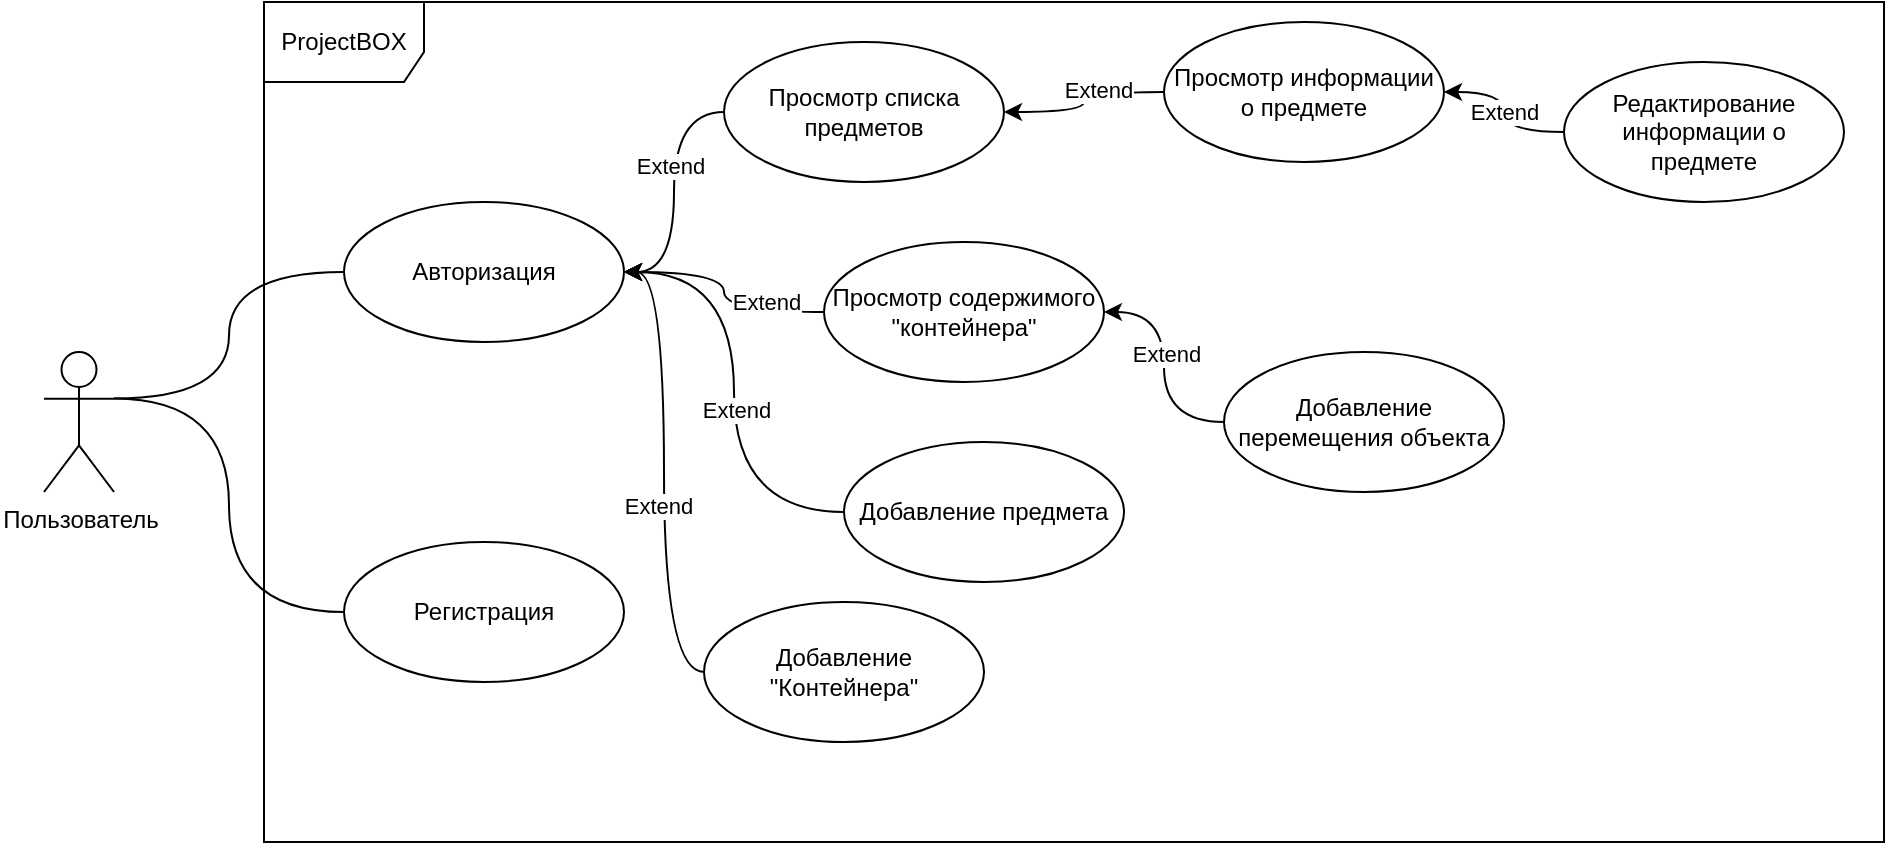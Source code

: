 <mxfile version="21.5.2" type="google" pages="9">
  <diagram name="Диаграмма вариантов использования" id="n3VYFi88-T3LVrn2p-qP">
    <mxGraphModel grid="1" page="1" gridSize="10" guides="1" tooltips="1" connect="1" arrows="1" fold="1" pageScale="1" pageWidth="827" pageHeight="1169" math="0" shadow="0">
      <root>
        <mxCell id="0" />
        <mxCell id="1" parent="0" />
        <mxCell id="-fIz8EagPxhHHZvOZZTR-9" style="edgeStyle=orthogonalEdgeStyle;rounded=0;orthogonalLoop=1;jettySize=auto;html=1;exitX=1;exitY=0.333;exitDx=0;exitDy=0;exitPerimeter=0;entryX=0;entryY=0.5;entryDx=0;entryDy=0;curved=1;endArrow=none;endFill=0;" edge="1" parent="1" source="-fIz8EagPxhHHZvOZZTR-1" target="-fIz8EagPxhHHZvOZZTR-8">
          <mxGeometry relative="1" as="geometry" />
        </mxCell>
        <mxCell id="-fIz8EagPxhHHZvOZZTR-10" style="edgeStyle=orthogonalEdgeStyle;rounded=0;orthogonalLoop=1;jettySize=auto;html=1;exitX=1;exitY=0.333;exitDx=0;exitDy=0;exitPerimeter=0;entryX=0;entryY=0.5;entryDx=0;entryDy=0;curved=1;endArrow=none;endFill=0;" edge="1" parent="1" source="-fIz8EagPxhHHZvOZZTR-1" target="-fIz8EagPxhHHZvOZZTR-7">
          <mxGeometry relative="1" as="geometry" />
        </mxCell>
        <mxCell id="-fIz8EagPxhHHZvOZZTR-1" value="Пользователь" style="shape=umlActor;verticalLabelPosition=bottom;verticalAlign=top;html=1;outlineConnect=0;" vertex="1" parent="1">
          <mxGeometry x="60" y="285" width="35" height="70" as="geometry" />
        </mxCell>
        <mxCell id="-fIz8EagPxhHHZvOZZTR-6" value="ProjectBOX" style="shape=umlFrame;whiteSpace=wrap;html=1;pointerEvents=0;width=80;height=40;" vertex="1" parent="1">
          <mxGeometry x="170" y="110" width="810" height="420" as="geometry" />
        </mxCell>
        <mxCell id="-fIz8EagPxhHHZvOZZTR-7" value="Авторизация" style="ellipse;whiteSpace=wrap;html=1;" vertex="1" parent="1">
          <mxGeometry x="210" y="210" width="140" height="70" as="geometry" />
        </mxCell>
        <mxCell id="-fIz8EagPxhHHZvOZZTR-8" value="Регистрация" style="ellipse;whiteSpace=wrap;html=1;" vertex="1" parent="1">
          <mxGeometry x="210" y="380" width="140" height="70" as="geometry" />
        </mxCell>
        <mxCell id="-fIz8EagPxhHHZvOZZTR-22" style="edgeStyle=orthogonalEdgeStyle;rounded=0;orthogonalLoop=1;jettySize=auto;html=1;exitX=0;exitY=0.5;exitDx=0;exitDy=0;entryX=1;entryY=0.5;entryDx=0;entryDy=0;curved=1;" edge="1" parent="1" source="-fIz8EagPxhHHZvOZZTR-11" target="-fIz8EagPxhHHZvOZZTR-7">
          <mxGeometry relative="1" as="geometry" />
        </mxCell>
        <mxCell id="-fIz8EagPxhHHZvOZZTR-29" value="Extend" style="edgeLabel;html=1;align=center;verticalAlign=middle;resizable=0;points=[];" connectable="0" vertex="1" parent="-fIz8EagPxhHHZvOZZTR-22">
          <mxGeometry x="-0.2" y="-2" relative="1" as="geometry">
            <mxPoint as="offset" />
          </mxGeometry>
        </mxCell>
        <mxCell id="-fIz8EagPxhHHZvOZZTR-11" value="Просмотр списка предметов" style="ellipse;whiteSpace=wrap;html=1;" vertex="1" parent="1">
          <mxGeometry x="400" y="130" width="140" height="70" as="geometry" />
        </mxCell>
        <mxCell id="-fIz8EagPxhHHZvOZZTR-23" style="edgeStyle=orthogonalEdgeStyle;rounded=0;orthogonalLoop=1;jettySize=auto;html=1;exitX=0;exitY=0.5;exitDx=0;exitDy=0;entryX=1;entryY=0.5;entryDx=0;entryDy=0;curved=1;" edge="1" parent="1" source="-fIz8EagPxhHHZvOZZTR-13" target="-fIz8EagPxhHHZvOZZTR-7">
          <mxGeometry relative="1" as="geometry" />
        </mxCell>
        <mxCell id="-fIz8EagPxhHHZvOZZTR-30" value="Extend" style="edgeLabel;html=1;align=center;verticalAlign=middle;resizable=0;points=[];" connectable="0" vertex="1" parent="-fIz8EagPxhHHZvOZZTR-23">
          <mxGeometry x="-0.08" y="-1" relative="1" as="geometry">
            <mxPoint as="offset" />
          </mxGeometry>
        </mxCell>
        <mxCell id="-fIz8EagPxhHHZvOZZTR-13" value="Добавление предмета" style="ellipse;whiteSpace=wrap;html=1;" vertex="1" parent="1">
          <mxGeometry x="460" y="330" width="140" height="70" as="geometry" />
        </mxCell>
        <mxCell id="-fIz8EagPxhHHZvOZZTR-24" style="edgeStyle=orthogonalEdgeStyle;rounded=0;orthogonalLoop=1;jettySize=auto;html=1;exitX=0;exitY=0.5;exitDx=0;exitDy=0;entryX=1;entryY=0.5;entryDx=0;entryDy=0;curved=1;" edge="1" parent="1" source="-fIz8EagPxhHHZvOZZTR-16" target="-fIz8EagPxhHHZvOZZTR-7">
          <mxGeometry relative="1" as="geometry" />
        </mxCell>
        <mxCell id="-fIz8EagPxhHHZvOZZTR-31" value="Extend" style="edgeLabel;html=1;align=center;verticalAlign=middle;resizable=0;points=[];" connectable="0" vertex="1" parent="-fIz8EagPxhHHZvOZZTR-24">
          <mxGeometry x="-0.138" y="3" relative="1" as="geometry">
            <mxPoint as="offset" />
          </mxGeometry>
        </mxCell>
        <mxCell id="-fIz8EagPxhHHZvOZZTR-16" value="Добавление &quot;Контейнера&quot;" style="ellipse;whiteSpace=wrap;html=1;" vertex="1" parent="1">
          <mxGeometry x="390" y="410" width="140" height="70" as="geometry" />
        </mxCell>
        <mxCell id="-fIz8EagPxhHHZvOZZTR-26" style="edgeStyle=orthogonalEdgeStyle;rounded=0;orthogonalLoop=1;jettySize=auto;html=1;exitX=0;exitY=0.5;exitDx=0;exitDy=0;entryX=1;entryY=0.5;entryDx=0;entryDy=0;curved=1;" edge="1" parent="1" source="-fIz8EagPxhHHZvOZZTR-18" target="-fIz8EagPxhHHZvOZZTR-11">
          <mxGeometry relative="1" as="geometry" />
        </mxCell>
        <mxCell id="-fIz8EagPxhHHZvOZZTR-28" value="Extend" style="edgeLabel;html=1;align=center;verticalAlign=middle;resizable=0;points=[];" connectable="0" vertex="1" parent="-fIz8EagPxhHHZvOZZTR-26">
          <mxGeometry x="-0.267" y="-1" relative="1" as="geometry">
            <mxPoint as="offset" />
          </mxGeometry>
        </mxCell>
        <mxCell id="-fIz8EagPxhHHZvOZZTR-18" value="Просмотр информации о предмете" style="ellipse;whiteSpace=wrap;html=1;" vertex="1" parent="1">
          <mxGeometry x="620" y="120" width="140" height="70" as="geometry" />
        </mxCell>
        <mxCell id="-fIz8EagPxhHHZvOZZTR-25" style="edgeStyle=orthogonalEdgeStyle;rounded=0;orthogonalLoop=1;jettySize=auto;html=1;exitX=0;exitY=0.5;exitDx=0;exitDy=0;entryX=1;entryY=0.5;entryDx=0;entryDy=0;curved=1;" edge="1" parent="1" source="-fIz8EagPxhHHZvOZZTR-19" target="-fIz8EagPxhHHZvOZZTR-32">
          <mxGeometry relative="1" as="geometry" />
        </mxCell>
        <mxCell id="-fIz8EagPxhHHZvOZZTR-27" value="Extend" style="edgeLabel;html=1;align=center;verticalAlign=middle;resizable=0;points=[];" connectable="0" vertex="1" parent="-fIz8EagPxhHHZvOZZTR-25">
          <mxGeometry x="0.118" y="-1" relative="1" as="geometry">
            <mxPoint as="offset" />
          </mxGeometry>
        </mxCell>
        <mxCell id="-fIz8EagPxhHHZvOZZTR-19" value="Добавление перемещения объекта" style="ellipse;whiteSpace=wrap;html=1;" vertex="1" parent="1">
          <mxGeometry x="650" y="285" width="140" height="70" as="geometry" />
        </mxCell>
        <mxCell id="-fIz8EagPxhHHZvOZZTR-33" style="edgeStyle=orthogonalEdgeStyle;rounded=0;orthogonalLoop=1;jettySize=auto;html=1;exitX=0;exitY=0.5;exitDx=0;exitDy=0;entryX=1;entryY=0.5;entryDx=0;entryDy=0;curved=1;" edge="1" parent="1" source="-fIz8EagPxhHHZvOZZTR-32" target="-fIz8EagPxhHHZvOZZTR-7">
          <mxGeometry relative="1" as="geometry" />
        </mxCell>
        <mxCell id="-fIz8EagPxhHHZvOZZTR-34" value="Extend" style="edgeLabel;html=1;align=center;verticalAlign=middle;resizable=0;points=[];" connectable="0" vertex="1" parent="-fIz8EagPxhHHZvOZZTR-33">
          <mxGeometry x="-0.538" y="-2" relative="1" as="geometry">
            <mxPoint x="-2" y="-3" as="offset" />
          </mxGeometry>
        </mxCell>
        <mxCell id="-fIz8EagPxhHHZvOZZTR-32" value="Просмотр содержимого &quot;контейнера&quot;" style="ellipse;whiteSpace=wrap;html=1;" vertex="1" parent="1">
          <mxGeometry x="450" y="230" width="140" height="70" as="geometry" />
        </mxCell>
        <mxCell id="dEA6MKFBDUV1qgrxh25O-4" style="edgeStyle=orthogonalEdgeStyle;rounded=0;orthogonalLoop=1;jettySize=auto;html=1;exitX=0;exitY=0.5;exitDx=0;exitDy=0;entryX=1;entryY=0.5;entryDx=0;entryDy=0;curved=1;" edge="1" parent="1" source="dEA6MKFBDUV1qgrxh25O-1" target="-fIz8EagPxhHHZvOZZTR-18">
          <mxGeometry relative="1" as="geometry" />
        </mxCell>
        <mxCell id="dEA6MKFBDUV1qgrxh25O-5" value="Extend" style="edgeLabel;html=1;align=center;verticalAlign=middle;resizable=0;points=[];" connectable="0" vertex="1" parent="dEA6MKFBDUV1qgrxh25O-4">
          <mxGeometry x="0.154" y="2" relative="1" as="geometry">
            <mxPoint x="2" y="6" as="offset" />
          </mxGeometry>
        </mxCell>
        <mxCell id="dEA6MKFBDUV1qgrxh25O-1" value="Редактирование информации о предмете" style="ellipse;whiteSpace=wrap;html=1;" vertex="1" parent="1">
          <mxGeometry x="820" y="140" width="140" height="70" as="geometry" />
        </mxCell>
      </root>
    </mxGraphModel>
  </diagram>
  <diagram id="lyiNh-Ctl-eUk0xjn6T1" name="Диаграмма последовательности">
    <mxGraphModel grid="1" page="1" gridSize="10" guides="1" tooltips="1" connect="1" arrows="1" fold="1" pageScale="1" pageWidth="827" pageHeight="1169" math="0" shadow="0">
      <root>
        <mxCell id="0" />
        <mxCell id="1" parent="0" />
        <mxCell id="PofywsYs5kXrIrCaQrYN-4" value=":Пользователь" style="shape=umlLifeline;perimeter=lifelinePerimeter;whiteSpace=wrap;html=1;container=1;dropTarget=0;collapsible=0;recursiveResize=0;outlineConnect=0;portConstraint=eastwest;newEdgeStyle={&quot;edgeStyle&quot;:&quot;elbowEdgeStyle&quot;,&quot;elbow&quot;:&quot;vertical&quot;,&quot;curved&quot;:0,&quot;rounded&quot;:0};" vertex="1" parent="1">
          <mxGeometry x="60" y="90" width="100" height="310" as="geometry" />
        </mxCell>
        <mxCell id="PofywsYs5kXrIrCaQrYN-7" value="" style="html=1;points=[];perimeter=orthogonalPerimeter;outlineConnect=0;targetShapes=umlLifeline;portConstraint=eastwest;newEdgeStyle={&quot;edgeStyle&quot;:&quot;elbowEdgeStyle&quot;,&quot;elbow&quot;:&quot;vertical&quot;,&quot;curved&quot;:0,&quot;rounded&quot;:0};" vertex="1" parent="PofywsYs5kXrIrCaQrYN-4">
          <mxGeometry x="45" y="60" width="10" height="200" as="geometry" />
        </mxCell>
        <mxCell id="PofywsYs5kXrIrCaQrYN-5" value=":Программа" style="shape=umlLifeline;perimeter=lifelinePerimeter;whiteSpace=wrap;html=1;container=1;dropTarget=0;collapsible=0;recursiveResize=0;outlineConnect=0;portConstraint=eastwest;newEdgeStyle={&quot;edgeStyle&quot;:&quot;elbowEdgeStyle&quot;,&quot;elbow&quot;:&quot;vertical&quot;,&quot;curved&quot;:0,&quot;rounded&quot;:0};" vertex="1" parent="1">
          <mxGeometry x="200" y="90" width="100" height="310" as="geometry" />
        </mxCell>
        <mxCell id="PofywsYs5kXrIrCaQrYN-8" value="" style="html=1;points=[];perimeter=orthogonalPerimeter;outlineConnect=0;targetShapes=umlLifeline;portConstraint=eastwest;newEdgeStyle={&quot;edgeStyle&quot;:&quot;elbowEdgeStyle&quot;,&quot;elbow&quot;:&quot;vertical&quot;,&quot;curved&quot;:0,&quot;rounded&quot;:0};" vertex="1" parent="PofywsYs5kXrIrCaQrYN-5">
          <mxGeometry x="45" y="60" width="10" height="200" as="geometry" />
        </mxCell>
        <mxCell id="PofywsYs5kXrIrCaQrYN-6" value=":БД" style="shape=umlLifeline;perimeter=lifelinePerimeter;whiteSpace=wrap;html=1;container=1;dropTarget=0;collapsible=0;recursiveResize=0;outlineConnect=0;portConstraint=eastwest;newEdgeStyle={&quot;edgeStyle&quot;:&quot;elbowEdgeStyle&quot;,&quot;elbow&quot;:&quot;vertical&quot;,&quot;curved&quot;:0,&quot;rounded&quot;:0};" vertex="1" parent="1">
          <mxGeometry x="340" y="90" width="100" height="310" as="geometry" />
        </mxCell>
        <mxCell id="PofywsYs5kXrIrCaQrYN-15" value="&lt;div&gt;Проверка существования&lt;/div&gt;&lt;div&gt;&amp;nbsp;пользователя&lt;/div&gt;&lt;div&gt;с введенными данными&lt;br&gt;&lt;/div&gt;" style="html=1;align=left;spacingLeft=2;endArrow=block;rounded=0;edgeStyle=orthogonalEdgeStyle;curved=0;rounded=0;" edge="1" parent="PofywsYs5kXrIrCaQrYN-6" source="PofywsYs5kXrIrCaQrYN-16" target="PofywsYs5kXrIrCaQrYN-16">
          <mxGeometry relative="1" as="geometry">
            <mxPoint x="50" y="150" as="sourcePoint" />
            <Array as="points">
              <mxPoint x="80" y="150" />
              <mxPoint x="80" y="175" />
            </Array>
            <mxPoint x="60" y="175" as="targetPoint" />
          </mxGeometry>
        </mxCell>
        <mxCell id="PofywsYs5kXrIrCaQrYN-16" value="" style="html=1;points=[];perimeter=orthogonalPerimeter;outlineConnect=0;targetShapes=umlLifeline;portConstraint=eastwest;newEdgeStyle={&quot;edgeStyle&quot;:&quot;elbowEdgeStyle&quot;,&quot;elbow&quot;:&quot;vertical&quot;,&quot;curved&quot;:0,&quot;rounded&quot;:0};" vertex="1" parent="PofywsYs5kXrIrCaQrYN-6">
          <mxGeometry x="45" y="125" width="10" height="75" as="geometry" />
        </mxCell>
        <mxCell id="PofywsYs5kXrIrCaQrYN-9" value="Ввод Логина и Пароля" style="html=1;verticalAlign=bottom;startArrow=none;startFill=0;endArrow=block;startSize=8;edgeStyle=elbowEdgeStyle;elbow=vertical;curved=0;rounded=0;" edge="1" parent="1" target="PofywsYs5kXrIrCaQrYN-8">
          <mxGeometry width="60" relative="1" as="geometry">
            <mxPoint x="115" y="170" as="sourcePoint" />
            <mxPoint x="245" y="170" as="targetPoint" />
            <Array as="points">
              <mxPoint x="190" y="170" />
            </Array>
          </mxGeometry>
        </mxCell>
        <mxCell id="PofywsYs5kXrIrCaQrYN-10" value="Подтверждение входа" style="html=1;verticalAlign=bottom;startArrow=none;startFill=0;endArrow=block;startSize=8;edgeStyle=elbowEdgeStyle;elbow=vertical;curved=0;rounded=0;" edge="1" parent="1" source="PofywsYs5kXrIrCaQrYN-7" target="PofywsYs5kXrIrCaQrYN-8">
          <mxGeometry width="60" relative="1" as="geometry">
            <mxPoint x="120" y="200" as="sourcePoint" />
            <mxPoint x="250" y="200" as="targetPoint" />
            <Array as="points">
              <mxPoint x="195" y="200" />
            </Array>
            <mxPoint as="offset" />
          </mxGeometry>
        </mxCell>
        <mxCell id="PofywsYs5kXrIrCaQrYN-11" value="&lt;div&gt;Запрос на проверку&lt;/div&gt;&lt;div&gt;&amp;nbsp;авторизационных&lt;/div&gt;&lt;div&gt;&amp;nbsp;данных&lt;/div&gt;" style="html=1;verticalAlign=bottom;startArrow=none;startFill=0;endArrow=block;startSize=8;edgeStyle=elbowEdgeStyle;elbow=vertical;curved=0;rounded=0;" edge="1" parent="1" source="PofywsYs5kXrIrCaQrYN-8">
          <mxGeometry width="60" relative="1" as="geometry">
            <mxPoint x="260" y="170" as="sourcePoint" />
            <mxPoint x="385" y="220" as="targetPoint" />
            <Array as="points">
              <mxPoint x="350" y="220" />
            </Array>
            <mxPoint as="offset" />
          </mxGeometry>
        </mxCell>
        <mxCell id="PofywsYs5kXrIrCaQrYN-17" value="&lt;div&gt;Возврат ID &lt;br&gt;&lt;/div&gt;&lt;div&gt;пользователя&lt;/div&gt;" style="html=1;verticalAlign=bottom;endArrow=open;dashed=1;endSize=8;edgeStyle=elbowEdgeStyle;elbow=vertical;curved=0;rounded=0;" edge="1" parent="1">
          <mxGeometry relative="1" as="geometry">
            <mxPoint x="385" y="279.998" as="sourcePoint" />
            <mxPoint x="255" y="279.998" as="targetPoint" />
          </mxGeometry>
        </mxCell>
        <mxCell id="PofywsYs5kXrIrCaQrYN-18" value="&lt;div&gt;[ID - Null] Вывод&lt;/div&gt;&lt;div&gt;&amp;nbsp;сообщения&lt;/div&gt;&lt;div&gt;&amp;nbsp;о не существовании&lt;/div&gt;&lt;div&gt;&amp;nbsp;пользвоателя &lt;/div&gt;" style="html=1;verticalAlign=bottom;endArrow=open;dashed=1;endSize=8;edgeStyle=elbowEdgeStyle;elbow=vertical;curved=0;rounded=0;" edge="1" parent="1">
          <mxGeometry relative="1" as="geometry">
            <mxPoint x="245" y="290" as="sourcePoint" />
            <mxPoint x="115" y="290" as="targetPoint" />
            <Array as="points">
              <mxPoint x="220" y="290" />
            </Array>
          </mxGeometry>
        </mxCell>
        <mxCell id="PofywsYs5kXrIrCaQrYN-19" value="&lt;div&gt;[ID - число] Открытие&lt;/div&gt;&lt;div&gt;&amp;nbsp;окна предметов&lt;br&gt;&lt;/div&gt;" style="html=1;verticalAlign=bottom;endArrow=open;dashed=1;endSize=8;edgeStyle=orthogonalEdgeStyle;elbow=vertical;rounded=0;" edge="1" parent="1" source="PofywsYs5kXrIrCaQrYN-8" target="PofywsYs5kXrIrCaQrYN-7">
          <mxGeometry x="0.187" y="30" relative="1" as="geometry">
            <mxPoint x="250" y="290" as="sourcePoint" />
            <mxPoint x="120" y="380" as="targetPoint" />
            <Array as="points">
              <mxPoint x="180" y="290" />
              <mxPoint x="180" y="320" />
            </Array>
            <mxPoint as="offset" />
          </mxGeometry>
        </mxCell>
        <mxCell id="PofywsYs5kXrIrCaQrYN-20" value=":Пользователь" style="shape=umlLifeline;perimeter=lifelinePerimeter;whiteSpace=wrap;html=1;container=1;dropTarget=0;collapsible=0;recursiveResize=0;outlineConnect=0;portConstraint=eastwest;newEdgeStyle={&quot;edgeStyle&quot;:&quot;elbowEdgeStyle&quot;,&quot;elbow&quot;:&quot;vertical&quot;,&quot;curved&quot;:0,&quot;rounded&quot;:0};" vertex="1" parent="1">
          <mxGeometry x="570" y="90" width="100" height="310" as="geometry" />
        </mxCell>
        <mxCell id="PofywsYs5kXrIrCaQrYN-21" value="" style="html=1;points=[];perimeter=orthogonalPerimeter;outlineConnect=0;targetShapes=umlLifeline;portConstraint=eastwest;newEdgeStyle={&quot;edgeStyle&quot;:&quot;elbowEdgeStyle&quot;,&quot;elbow&quot;:&quot;vertical&quot;,&quot;curved&quot;:0,&quot;rounded&quot;:0};" vertex="1" parent="PofywsYs5kXrIrCaQrYN-20">
          <mxGeometry x="45" y="60" width="10" height="220" as="geometry" />
        </mxCell>
        <mxCell id="PofywsYs5kXrIrCaQrYN-22" value=":Программа" style="shape=umlLifeline;perimeter=lifelinePerimeter;whiteSpace=wrap;html=1;container=1;dropTarget=0;collapsible=0;recursiveResize=0;outlineConnect=0;portConstraint=eastwest;newEdgeStyle={&quot;edgeStyle&quot;:&quot;elbowEdgeStyle&quot;,&quot;elbow&quot;:&quot;vertical&quot;,&quot;curved&quot;:0,&quot;rounded&quot;:0};" vertex="1" parent="1">
          <mxGeometry x="710" y="90" width="100" height="310" as="geometry" />
        </mxCell>
        <mxCell id="PofywsYs5kXrIrCaQrYN-23" value="" style="html=1;points=[];perimeter=orthogonalPerimeter;outlineConnect=0;targetShapes=umlLifeline;portConstraint=eastwest;newEdgeStyle={&quot;edgeStyle&quot;:&quot;elbowEdgeStyle&quot;,&quot;elbow&quot;:&quot;vertical&quot;,&quot;curved&quot;:0,&quot;rounded&quot;:0};" vertex="1" parent="PofywsYs5kXrIrCaQrYN-22">
          <mxGeometry x="45" y="60" width="10" height="220" as="geometry" />
        </mxCell>
        <mxCell id="PofywsYs5kXrIrCaQrYN-24" value=":БД" style="shape=umlLifeline;perimeter=lifelinePerimeter;whiteSpace=wrap;html=1;container=1;dropTarget=0;collapsible=0;recursiveResize=0;outlineConnect=0;portConstraint=eastwest;newEdgeStyle={&quot;edgeStyle&quot;:&quot;elbowEdgeStyle&quot;,&quot;elbow&quot;:&quot;vertical&quot;,&quot;curved&quot;:0,&quot;rounded&quot;:0};" vertex="1" parent="1">
          <mxGeometry x="850" y="90" width="100" height="310" as="geometry" />
        </mxCell>
        <mxCell id="PofywsYs5kXrIrCaQrYN-26" value="" style="html=1;align=left;spacingLeft=2;endArrow=block;rounded=0;edgeStyle=orthogonalEdgeStyle;curved=0;rounded=0;" edge="1" parent="PofywsYs5kXrIrCaQrYN-24" source="PofywsYs5kXrIrCaQrYN-27" target="PofywsYs5kXrIrCaQrYN-27">
          <mxGeometry relative="1" as="geometry">
            <mxPoint x="50" y="105" as="sourcePoint" />
            <Array as="points">
              <mxPoint x="80" y="105" />
              <mxPoint x="80" y="130" />
            </Array>
            <mxPoint x="60" y="130.029" as="targetPoint" />
          </mxGeometry>
        </mxCell>
        <mxCell id="PofywsYs5kXrIrCaQrYN-39" value="&lt;div&gt;Формирование списка&lt;/div&gt;&lt;div&gt;&amp;nbsp;всех предметов&lt;/div&gt;" style="edgeLabel;html=1;align=center;verticalAlign=middle;resizable=0;points=[];" connectable="0" vertex="1" parent="PofywsYs5kXrIrCaQrYN-26">
          <mxGeometry x="-0.143" relative="1" as="geometry">
            <mxPoint x="60" y="8" as="offset" />
          </mxGeometry>
        </mxCell>
        <mxCell id="PofywsYs5kXrIrCaQrYN-27" value="" style="html=1;points=[];perimeter=orthogonalPerimeter;outlineConnect=0;targetShapes=umlLifeline;portConstraint=eastwest;newEdgeStyle={&quot;edgeStyle&quot;:&quot;elbowEdgeStyle&quot;,&quot;elbow&quot;:&quot;vertical&quot;,&quot;curved&quot;:0,&quot;rounded&quot;:0};" vertex="1" parent="PofywsYs5kXrIrCaQrYN-24">
          <mxGeometry x="45" y="90" width="10" height="60" as="geometry" />
        </mxCell>
        <mxCell id="PofywsYs5kXrIrCaQrYN-43" value="" style="html=1;align=left;spacingLeft=2;endArrow=block;rounded=0;edgeStyle=orthogonalEdgeStyle;curved=0;rounded=0;" edge="1" parent="PofywsYs5kXrIrCaQrYN-24" source="PofywsYs5kXrIrCaQrYN-45" target="PofywsYs5kXrIrCaQrYN-45">
          <mxGeometry relative="1" as="geometry">
            <mxPoint x="55" y="215" as="sourcePoint" />
            <Array as="points">
              <mxPoint x="85" y="215" />
              <mxPoint x="85" y="240" />
            </Array>
            <mxPoint x="65" y="240.029" as="targetPoint" />
          </mxGeometry>
        </mxCell>
        <mxCell id="PofywsYs5kXrIrCaQrYN-44" value="&lt;div&gt;Поиск информации&lt;/div&gt;&lt;div&gt;&amp;nbsp;о предмете&lt;/div&gt;" style="edgeLabel;html=1;align=center;verticalAlign=middle;resizable=0;points=[];" connectable="0" vertex="1" parent="PofywsYs5kXrIrCaQrYN-43">
          <mxGeometry x="-0.143" relative="1" as="geometry">
            <mxPoint x="60" y="8" as="offset" />
          </mxGeometry>
        </mxCell>
        <mxCell id="PofywsYs5kXrIrCaQrYN-45" value="" style="html=1;points=[];perimeter=orthogonalPerimeter;outlineConnect=0;targetShapes=umlLifeline;portConstraint=eastwest;newEdgeStyle={&quot;edgeStyle&quot;:&quot;elbowEdgeStyle&quot;,&quot;elbow&quot;:&quot;vertical&quot;,&quot;curved&quot;:0,&quot;rounded&quot;:0};" vertex="1" parent="PofywsYs5kXrIrCaQrYN-24">
          <mxGeometry x="45" y="200" width="10" height="60" as="geometry" />
        </mxCell>
        <mxCell id="PofywsYs5kXrIrCaQrYN-46" value="&lt;div&gt;Запрос информации&lt;/div&gt;&lt;div&gt;&amp;nbsp;о предмете&lt;br&gt;&lt;/div&gt;" style="html=1;verticalAlign=bottom;startArrow=none;startFill=0;endArrow=block;startSize=8;edgeStyle=elbowEdgeStyle;elbow=vertical;curved=0;rounded=0;" edge="1" parent="PofywsYs5kXrIrCaQrYN-24">
          <mxGeometry x="-0.003" width="60" relative="1" as="geometry">
            <mxPoint x="-85" y="210" as="sourcePoint" />
            <mxPoint x="45" y="210" as="targetPoint" />
            <Array as="points">
              <mxPoint x="35" y="210" />
            </Array>
            <mxPoint as="offset" />
          </mxGeometry>
        </mxCell>
        <mxCell id="PofywsYs5kXrIrCaQrYN-34" value="Механизм авторизации" style="html=1;whiteSpace=wrap;" vertex="1" parent="1">
          <mxGeometry x="60" y="20" width="380" height="50" as="geometry" />
        </mxCell>
        <mxCell id="PofywsYs5kXrIrCaQrYN-35" value="Просмотр информации о предмете" style="html=1;whiteSpace=wrap;" vertex="1" parent="1">
          <mxGeometry x="570" y="20" width="380" height="50" as="geometry" />
        </mxCell>
        <mxCell id="PofywsYs5kXrIrCaQrYN-37" value="&lt;div&gt;Нажатие на кнопку&lt;/div&gt;&lt;div&gt;&amp;nbsp;открытия окна&lt;/div&gt;&lt;div&gt;&amp;nbsp;предметов&lt;/div&gt;" style="html=1;verticalAlign=bottom;startArrow=none;startFill=0;endArrow=block;startSize=8;edgeStyle=elbowEdgeStyle;elbow=vertical;curved=0;rounded=0;" edge="1" parent="1" source="PofywsYs5kXrIrCaQrYN-21" target="PofywsYs5kXrIrCaQrYN-23">
          <mxGeometry width="60" relative="1" as="geometry">
            <mxPoint x="760" y="210" as="sourcePoint" />
            <mxPoint x="890" y="210" as="targetPoint" />
            <Array as="points">
              <mxPoint x="700" y="180" />
            </Array>
            <mxPoint as="offset" />
          </mxGeometry>
        </mxCell>
        <mxCell id="PofywsYs5kXrIrCaQrYN-38" value="&lt;div&gt;Запрос на &lt;br&gt;&lt;/div&gt;&lt;div&gt;формирование&lt;/div&gt;&lt;div&gt;&amp;nbsp;списка предметов&lt;/div&gt;" style="html=1;verticalAlign=bottom;startArrow=none;startFill=0;endArrow=block;startSize=8;edgeStyle=elbowEdgeStyle;elbow=vertical;curved=0;rounded=0;" edge="1" parent="1">
          <mxGeometry width="60" relative="1" as="geometry">
            <mxPoint x="765" y="190.0" as="sourcePoint" />
            <mxPoint x="895" y="190.0" as="targetPoint" />
            <Array as="points">
              <mxPoint x="885" y="190" />
            </Array>
            <mxPoint as="offset" />
          </mxGeometry>
        </mxCell>
        <mxCell id="PofywsYs5kXrIrCaQrYN-40" value="Список всех предметов" style="html=1;verticalAlign=bottom;endArrow=open;dashed=1;endSize=8;edgeStyle=elbowEdgeStyle;elbow=vertical;curved=0;rounded=0;" edge="1" parent="1">
          <mxGeometry relative="1" as="geometry">
            <mxPoint x="895" y="230" as="sourcePoint" />
            <mxPoint x="765" y="230" as="targetPoint" />
            <Array as="points">
              <mxPoint x="880" y="230" />
            </Array>
          </mxGeometry>
        </mxCell>
        <mxCell id="PofywsYs5kXrIrCaQrYN-41" value="Вывод списка предметов" style="html=1;verticalAlign=bottom;endArrow=open;dashed=1;endSize=8;edgeStyle=elbowEdgeStyle;elbow=vertical;curved=0;rounded=0;" edge="1" parent="1" source="PofywsYs5kXrIrCaQrYN-23" target="PofywsYs5kXrIrCaQrYN-21">
          <mxGeometry relative="1" as="geometry">
            <mxPoint x="760" y="250" as="sourcePoint" />
            <mxPoint x="630" y="250" as="targetPoint" />
            <Array as="points">
              <mxPoint x="745" y="240" />
            </Array>
          </mxGeometry>
        </mxCell>
        <mxCell id="PofywsYs5kXrIrCaQrYN-42" value="&lt;div&gt;Выбор предмета&lt;/div&gt;&lt;div&gt;&amp;nbsp;из списка&lt;/div&gt;" style="html=1;verticalAlign=bottom;startArrow=none;startFill=0;endArrow=block;startSize=8;edgeStyle=elbowEdgeStyle;elbow=vertical;curved=0;rounded=0;" edge="1" parent="1" source="PofywsYs5kXrIrCaQrYN-21" target="PofywsYs5kXrIrCaQrYN-23">
          <mxGeometry width="60" relative="1" as="geometry">
            <mxPoint x="635" y="310" as="sourcePoint" />
            <mxPoint x="765" y="310" as="targetPoint" />
            <Array as="points">
              <mxPoint x="710" y="290" />
            </Array>
            <mxPoint as="offset" />
          </mxGeometry>
        </mxCell>
        <mxCell id="PofywsYs5kXrIrCaQrYN-47" value="&lt;div&gt;Информация&lt;/div&gt;&lt;div&gt;&amp;nbsp;о предмете&lt;/div&gt;" style="html=1;verticalAlign=bottom;endArrow=open;dashed=1;endSize=8;edgeStyle=elbowEdgeStyle;elbow=vertical;curved=0;rounded=0;" edge="1" parent="1">
          <mxGeometry relative="1" as="geometry">
            <mxPoint x="895" y="340" as="sourcePoint" />
            <mxPoint x="765" y="340" as="targetPoint" />
            <Array as="points">
              <mxPoint x="880" y="340" />
            </Array>
          </mxGeometry>
        </mxCell>
        <mxCell id="PofywsYs5kXrIrCaQrYN-48" value="&lt;div&gt;Вывод окна с &lt;br&gt;&lt;/div&gt;&lt;div&gt;информацией о&lt;/div&gt;&lt;div&gt;&amp;nbsp;предмете&lt;/div&gt;" style="html=1;verticalAlign=bottom;endArrow=open;dashed=1;endSize=8;edgeStyle=elbowEdgeStyle;elbow=vertical;curved=0;rounded=0;" edge="1" parent="1" source="PofywsYs5kXrIrCaQrYN-23" target="PofywsYs5kXrIrCaQrYN-21">
          <mxGeometry relative="1" as="geometry">
            <mxPoint x="760" y="350" as="sourcePoint" />
            <mxPoint x="630" y="350" as="targetPoint" />
            <Array as="points">
              <mxPoint x="745" y="350" />
            </Array>
          </mxGeometry>
        </mxCell>
      </root>
    </mxGraphModel>
  </diagram>
  <diagram id="ADtz2MibJMW7cQJodpIT" name="Диаграмма классов">
    <mxGraphModel grid="1" page="1" gridSize="10" guides="1" tooltips="1" connect="1" arrows="1" fold="1" pageScale="1" pageWidth="827" pageHeight="1169" math="0" shadow="0">
      <root>
        <mxCell id="0" />
        <mxCell id="1" parent="0" />
        <mxCell id="R_fEyHFJppO5oK4uExx0-1" value="Пользователь (UserData)" style="swimlane;fontStyle=1;align=center;verticalAlign=top;childLayout=stackLayout;horizontal=1;startSize=26;horizontalStack=0;resizeParent=1;resizeParentMax=0;resizeLast=0;collapsible=1;marginBottom=0;whiteSpace=wrap;html=1;" vertex="1" parent="1">
          <mxGeometry x="250" y="128" width="200" height="318" as="geometry" />
        </mxCell>
        <mxCell id="R_fEyHFJppO5oK4uExx0-11" value="Номер пользователя: string" style="text;strokeColor=none;fillColor=none;align=left;verticalAlign=top;spacingLeft=4;spacingRight=4;overflow=hidden;rotatable=0;points=[[0,0.5],[1,0.5]];portConstraint=eastwest;whiteSpace=wrap;html=1;" vertex="1" parent="R_fEyHFJppO5oK4uExx0-1">
          <mxGeometry y="26" width="200" height="26" as="geometry" />
        </mxCell>
        <mxCell id="R_fEyHFJppO5oK4uExx0-2" value="Имя пользователя: string" style="text;strokeColor=none;fillColor=none;align=left;verticalAlign=top;spacingLeft=4;spacingRight=4;overflow=hidden;rotatable=0;points=[[0,0.5],[1,0.5]];portConstraint=eastwest;whiteSpace=wrap;html=1;" vertex="1" parent="R_fEyHFJppO5oK4uExx0-1">
          <mxGeometry y="52" width="200" height="26" as="geometry" />
        </mxCell>
        <mxCell id="R_fEyHFJppO5oK4uExx0-9" value="Электронная почта: string" style="text;strokeColor=none;fillColor=none;align=left;verticalAlign=top;spacingLeft=4;spacingRight=4;overflow=hidden;rotatable=0;points=[[0,0.5],[1,0.5]];portConstraint=eastwest;whiteSpace=wrap;html=1;" vertex="1" parent="R_fEyHFJppO5oK4uExx0-1">
          <mxGeometry y="78" width="200" height="26" as="geometry" />
        </mxCell>
        <mxCell id="R_fEyHFJppO5oK4uExx0-10" value="Телефон: string" style="text;strokeColor=none;fillColor=none;align=left;verticalAlign=top;spacingLeft=4;spacingRight=4;overflow=hidden;rotatable=0;points=[[0,0.5],[1,0.5]];portConstraint=eastwest;whiteSpace=wrap;html=1;" vertex="1" parent="R_fEyHFJppO5oK4uExx0-1">
          <mxGeometry y="104" width="200" height="26" as="geometry" />
        </mxCell>
        <mxCell id="R_fEyHFJppO5oK4uExx0-3" value="" style="line;strokeWidth=1;fillColor=none;align=left;verticalAlign=middle;spacingTop=-1;spacingLeft=3;spacingRight=3;rotatable=0;labelPosition=right;points=[];portConstraint=eastwest;strokeColor=inherit;" vertex="1" parent="R_fEyHFJppO5oK4uExx0-1">
          <mxGeometry y="130" width="200" height="8" as="geometry" />
        </mxCell>
        <mxCell id="R_fEyHFJppO5oK4uExx0-4" value="Войти в систему" style="text;strokeColor=none;fillColor=none;align=left;verticalAlign=top;spacingLeft=4;spacingRight=4;overflow=hidden;rotatable=0;points=[[0,0.5],[1,0.5]];portConstraint=eastwest;whiteSpace=wrap;html=1;" vertex="1" parent="R_fEyHFJppO5oK4uExx0-1">
          <mxGeometry y="138" width="200" height="26" as="geometry" />
        </mxCell>
        <mxCell id="R_fEyHFJppO5oK4uExx0-75" value="Просмотреть список предметов" style="text;strokeColor=none;fillColor=none;align=left;verticalAlign=top;spacingLeft=4;spacingRight=4;overflow=hidden;rotatable=0;points=[[0,0.5],[1,0.5]];portConstraint=eastwest;whiteSpace=wrap;html=1;" vertex="1" parent="R_fEyHFJppO5oK4uExx0-1">
          <mxGeometry y="164" width="200" height="26" as="geometry" />
        </mxCell>
        <mxCell id="R_fEyHFJppO5oK4uExx0-83" value="Открыть окно создания предмета" style="text;strokeColor=none;fillColor=none;align=left;verticalAlign=top;spacingLeft=4;spacingRight=4;overflow=hidden;rotatable=0;points=[[0,0.5],[1,0.5]];portConstraint=eastwest;whiteSpace=wrap;html=1;" vertex="1" parent="R_fEyHFJppO5oK4uExx0-1">
          <mxGeometry y="190" width="200" height="40" as="geometry" />
        </mxCell>
        <mxCell id="R_fEyHFJppO5oK4uExx0-110" value="Открыть окно просмотра и редактирования предмета" style="text;strokeColor=none;fillColor=none;align=left;verticalAlign=top;spacingLeft=4;spacingRight=4;overflow=hidden;rotatable=0;points=[[0,0.5],[1,0.5]];portConstraint=eastwest;whiteSpace=wrap;html=1;" vertex="1" parent="R_fEyHFJppO5oK4uExx0-1">
          <mxGeometry y="230" width="200" height="44" as="geometry" />
        </mxCell>
        <mxCell id="R_fEyHFJppO5oK4uExx0-112" value="Открыть окно создания &quot;Контейнера&quot;" style="text;strokeColor=none;fillColor=none;align=left;verticalAlign=top;spacingLeft=4;spacingRight=4;overflow=hidden;rotatable=0;points=[[0,0.5],[1,0.5]];portConstraint=eastwest;whiteSpace=wrap;html=1;" vertex="1" parent="R_fEyHFJppO5oK4uExx0-1">
          <mxGeometry y="274" width="200" height="44" as="geometry" />
        </mxCell>
        <mxCell id="R_fEyHFJppO5oK4uExx0-12" value="&lt;div&gt;Авторизационные данные&lt;/div&gt;&lt;div&gt;&amp;nbsp;(AuthorizationData)&lt;/div&gt;" style="swimlane;fontStyle=1;align=center;verticalAlign=top;childLayout=stackLayout;horizontal=1;startSize=40;horizontalStack=0;resizeParent=1;resizeParentMax=0;resizeLast=0;collapsible=1;marginBottom=0;whiteSpace=wrap;html=1;" vertex="1" parent="1">
          <mxGeometry x="580" y="150" width="270" height="100" as="geometry" />
        </mxCell>
        <mxCell id="R_fEyHFJppO5oK4uExx0-13" value="Логин : string" style="text;strokeColor=none;fillColor=none;align=left;verticalAlign=top;spacingLeft=4;spacingRight=4;overflow=hidden;rotatable=0;points=[[0,0.5],[1,0.5]];portConstraint=eastwest;whiteSpace=wrap;html=1;" vertex="1" parent="R_fEyHFJppO5oK4uExx0-12">
          <mxGeometry y="40" width="270" height="26" as="geometry" />
        </mxCell>
        <mxCell id="R_fEyHFJppO5oK4uExx0-14" value="Защищенный пароль : string" style="text;strokeColor=none;fillColor=none;align=left;verticalAlign=top;spacingLeft=4;spacingRight=4;overflow=hidden;rotatable=0;points=[[0,0.5],[1,0.5]];portConstraint=eastwest;whiteSpace=wrap;html=1;" vertex="1" parent="R_fEyHFJppO5oK4uExx0-12">
          <mxGeometry y="66" width="270" height="26" as="geometry" />
        </mxCell>
        <mxCell id="R_fEyHFJppO5oK4uExx0-17" value="" style="line;strokeWidth=1;fillColor=none;align=left;verticalAlign=middle;spacingTop=-1;spacingLeft=3;spacingRight=3;rotatable=0;labelPosition=right;points=[];portConstraint=eastwest;strokeColor=inherit;" vertex="1" parent="R_fEyHFJppO5oK4uExx0-12">
          <mxGeometry y="92" width="270" height="8" as="geometry" />
        </mxCell>
        <mxCell id="R_fEyHFJppO5oK4uExx0-22" value="" style="endArrow=diamondThin;endFill=1;endSize=24;html=1;rounded=0;entryX=1;entryY=0.5;entryDx=0;entryDy=0;exitX=0;exitY=0.5;exitDx=0;exitDy=0;edgeStyle=orthogonalEdgeStyle;" edge="1" parent="1" source="R_fEyHFJppO5oK4uExx0-13" target="R_fEyHFJppO5oK4uExx0-10">
          <mxGeometry width="160" relative="1" as="geometry">
            <mxPoint x="330" y="400" as="sourcePoint" />
            <mxPoint x="490" y="400" as="targetPoint" />
          </mxGeometry>
        </mxCell>
        <mxCell id="R_fEyHFJppO5oK4uExx0-131" value="1" style="edgeLabel;html=1;align=center;verticalAlign=middle;resizable=0;points=[];" connectable="0" vertex="1" parent="R_fEyHFJppO5oK4uExx0-22">
          <mxGeometry x="-0.048" relative="1" as="geometry">
            <mxPoint x="-35" y="12" as="offset" />
          </mxGeometry>
        </mxCell>
        <mxCell id="R_fEyHFJppO5oK4uExx0-132" value="1" style="edgeLabel;html=1;align=center;verticalAlign=middle;resizable=0;points=[];" connectable="0" vertex="1" parent="R_fEyHFJppO5oK4uExx0-22">
          <mxGeometry x="-0.01" relative="1" as="geometry">
            <mxPoint x="55" y="-33" as="offset" />
          </mxGeometry>
        </mxCell>
        <mxCell id="R_fEyHFJppO5oK4uExx0-24" value="Окно списка предметов" style="swimlane;fontStyle=1;align=center;verticalAlign=top;childLayout=stackLayout;horizontal=1;startSize=26;horizontalStack=0;resizeParent=1;resizeParentMax=0;resizeLast=0;collapsible=1;marginBottom=0;whiteSpace=wrap;html=1;" vertex="1" parent="1">
          <mxGeometry x="-290" y="534" width="240" height="160" as="geometry" />
        </mxCell>
        <mxCell id="R_fEyHFJppO5oK4uExx0-25" value="Список &quot;Контейнеров&quot; : List&amp;lt;Container&amp;gt;" style="text;strokeColor=none;fillColor=none;align=left;verticalAlign=top;spacingLeft=4;spacingRight=4;overflow=hidden;rotatable=0;points=[[0,0.5],[1,0.5]];portConstraint=eastwest;whiteSpace=wrap;html=1;" vertex="1" parent="R_fEyHFJppO5oK4uExx0-24">
          <mxGeometry y="26" width="240" height="26" as="geometry" />
        </mxCell>
        <mxCell id="R_fEyHFJppO5oK4uExx0-28" value="Список предметов : List&amp;lt;Item&amp;gt;" style="text;strokeColor=none;fillColor=none;align=left;verticalAlign=top;spacingLeft=4;spacingRight=4;overflow=hidden;rotatable=0;points=[[0,0.5],[1,0.5]];portConstraint=eastwest;whiteSpace=wrap;html=1;" vertex="1" parent="R_fEyHFJppO5oK4uExx0-24">
          <mxGeometry y="52" width="240" height="26" as="geometry" />
        </mxCell>
        <mxCell id="R_fEyHFJppO5oK4uExx0-26" value="" style="line;strokeWidth=1;fillColor=none;align=left;verticalAlign=middle;spacingTop=-1;spacingLeft=3;spacingRight=3;rotatable=0;labelPosition=right;points=[];portConstraint=eastwest;strokeColor=inherit;" vertex="1" parent="R_fEyHFJppO5oK4uExx0-24">
          <mxGeometry y="78" width="240" height="8" as="geometry" />
        </mxCell>
        <mxCell id="R_fEyHFJppO5oK4uExx0-27" value="Сформировать список предметов находящихся в контейнере: type" style="text;strokeColor=none;fillColor=none;align=left;verticalAlign=top;spacingLeft=4;spacingRight=4;overflow=hidden;rotatable=0;points=[[0,0.5],[1,0.5]];portConstraint=eastwest;whiteSpace=wrap;html=1;" vertex="1" parent="R_fEyHFJppO5oK4uExx0-24">
          <mxGeometry y="86" width="240" height="44" as="geometry" />
        </mxCell>
        <mxCell id="R_fEyHFJppO5oK4uExx0-29" value="Показать полный список предметов" style="text;strokeColor=none;fillColor=none;align=left;verticalAlign=top;spacingLeft=4;spacingRight=4;overflow=hidden;rotatable=0;points=[[0,0.5],[1,0.5]];portConstraint=eastwest;whiteSpace=wrap;html=1;" vertex="1" parent="R_fEyHFJppO5oK4uExx0-24">
          <mxGeometry y="130" width="240" height="30" as="geometry" />
        </mxCell>
        <mxCell id="R_fEyHFJppO5oK4uExx0-35" value="Предмет (Item)" style="swimlane;fontStyle=1;align=center;verticalAlign=top;childLayout=stackLayout;horizontal=1;startSize=26;horizontalStack=0;resizeParent=1;resizeParentMax=0;resizeLast=0;collapsible=1;marginBottom=0;whiteSpace=wrap;html=1;" vertex="1" parent="1">
          <mxGeometry x="-170" y="770" width="240" height="138" as="geometry" />
        </mxCell>
        <mxCell id="R_fEyHFJppO5oK4uExx0-36" value="Номер предмета : int" style="text;strokeColor=none;fillColor=none;align=left;verticalAlign=top;spacingLeft=4;spacingRight=4;overflow=hidden;rotatable=0;points=[[0,0.5],[1,0.5]];portConstraint=eastwest;whiteSpace=wrap;html=1;" vertex="1" parent="R_fEyHFJppO5oK4uExx0-35">
          <mxGeometry y="26" width="240" height="26" as="geometry" />
        </mxCell>
        <mxCell id="R_fEyHFJppO5oK4uExx0-37" value="Название предмета : string" style="text;strokeColor=none;fillColor=none;align=left;verticalAlign=top;spacingLeft=4;spacingRight=4;overflow=hidden;rotatable=0;points=[[0,0.5],[1,0.5]];portConstraint=eastwest;whiteSpace=wrap;html=1;" vertex="1" parent="R_fEyHFJppO5oK4uExx0-35">
          <mxGeometry y="52" width="240" height="26" as="geometry" />
        </mxCell>
        <mxCell id="R_fEyHFJppO5oK4uExx0-45" value="Описание предмета : string" style="text;strokeColor=none;fillColor=none;align=left;verticalAlign=top;spacingLeft=4;spacingRight=4;overflow=hidden;rotatable=0;points=[[0,0.5],[1,0.5]];portConstraint=eastwest;whiteSpace=wrap;html=1;" vertex="1" parent="R_fEyHFJppO5oK4uExx0-35">
          <mxGeometry y="78" width="240" height="26" as="geometry" />
        </mxCell>
        <mxCell id="R_fEyHFJppO5oK4uExx0-46" value="Картинка : byte[]" style="text;strokeColor=none;fillColor=none;align=left;verticalAlign=top;spacingLeft=4;spacingRight=4;overflow=hidden;rotatable=0;points=[[0,0.5],[1,0.5]];portConstraint=eastwest;whiteSpace=wrap;html=1;" vertex="1" parent="R_fEyHFJppO5oK4uExx0-35">
          <mxGeometry y="104" width="240" height="26" as="geometry" />
        </mxCell>
        <mxCell id="R_fEyHFJppO5oK4uExx0-38" value="" style="line;strokeWidth=1;fillColor=none;align=left;verticalAlign=middle;spacingTop=-1;spacingLeft=3;spacingRight=3;rotatable=0;labelPosition=right;points=[];portConstraint=eastwest;strokeColor=inherit;" vertex="1" parent="R_fEyHFJppO5oK4uExx0-35">
          <mxGeometry y="130" width="240" height="8" as="geometry" />
        </mxCell>
        <mxCell id="R_fEyHFJppO5oK4uExx0-60" value="Контейнер (Container)" style="swimlane;fontStyle=1;align=center;verticalAlign=top;childLayout=stackLayout;horizontal=1;startSize=26;horizontalStack=0;resizeParent=1;resizeParentMax=0;resizeLast=0;collapsible=1;marginBottom=0;whiteSpace=wrap;html=1;" vertex="1" parent="1">
          <mxGeometry x="-510" y="789" width="240" height="112" as="geometry" />
        </mxCell>
        <mxCell id="R_fEyHFJppO5oK4uExx0-61" value="Номер &quot;Контейнера&quot; : int" style="text;strokeColor=none;fillColor=none;align=left;verticalAlign=top;spacingLeft=4;spacingRight=4;overflow=hidden;rotatable=0;points=[[0,0.5],[1,0.5]];portConstraint=eastwest;whiteSpace=wrap;html=1;" vertex="1" parent="R_fEyHFJppO5oK4uExx0-60">
          <mxGeometry y="26" width="240" height="26" as="geometry" />
        </mxCell>
        <mxCell id="R_fEyHFJppO5oK4uExx0-62" value="Название &quot;Контейнера&quot; : string" style="text;strokeColor=none;fillColor=none;align=left;verticalAlign=top;spacingLeft=4;spacingRight=4;overflow=hidden;rotatable=0;points=[[0,0.5],[1,0.5]];portConstraint=eastwest;whiteSpace=wrap;html=1;" vertex="1" parent="R_fEyHFJppO5oK4uExx0-60">
          <mxGeometry y="52" width="240" height="26" as="geometry" />
        </mxCell>
        <mxCell id="R_fEyHFJppO5oK4uExx0-63" value="Описание &quot;Контейнера&quot; : string" style="text;strokeColor=none;fillColor=none;align=left;verticalAlign=top;spacingLeft=4;spacingRight=4;overflow=hidden;rotatable=0;points=[[0,0.5],[1,0.5]];portConstraint=eastwest;whiteSpace=wrap;html=1;" vertex="1" parent="R_fEyHFJppO5oK4uExx0-60">
          <mxGeometry y="78" width="240" height="26" as="geometry" />
        </mxCell>
        <mxCell id="R_fEyHFJppO5oK4uExx0-65" value="" style="line;strokeWidth=1;fillColor=none;align=left;verticalAlign=middle;spacingTop=-1;spacingLeft=3;spacingRight=3;rotatable=0;labelPosition=right;points=[];portConstraint=eastwest;strokeColor=inherit;" vertex="1" parent="R_fEyHFJppO5oK4uExx0-60">
          <mxGeometry y="104" width="240" height="8" as="geometry" />
        </mxCell>
        <mxCell id="R_fEyHFJppO5oK4uExx0-66" value="История перемещений (HistoryOfChangesObjectLocation)" style="swimlane;fontStyle=1;align=center;verticalAlign=top;childLayout=stackLayout;horizontal=1;startSize=40;horizontalStack=0;resizeParent=1;resizeParentMax=0;resizeLast=0;collapsible=1;marginBottom=0;whiteSpace=wrap;html=1;" vertex="1" parent="1">
          <mxGeometry x="280" y="730" width="240" height="230" as="geometry" />
        </mxCell>
        <mxCell id="R_fEyHFJppO5oK4uExx0-67" value="Номер перемещения : int" style="text;strokeColor=none;fillColor=none;align=left;verticalAlign=top;spacingLeft=4;spacingRight=4;overflow=hidden;rotatable=0;points=[[0,0.5],[1,0.5]];portConstraint=eastwest;whiteSpace=wrap;html=1;" vertex="1" parent="R_fEyHFJppO5oK4uExx0-66">
          <mxGeometry y="40" width="240" height="26" as="geometry" />
        </mxCell>
        <mxCell id="R_fEyHFJppO5oK4uExx0-68" value="Номер автора перемещения : int" style="text;strokeColor=none;fillColor=none;align=left;verticalAlign=top;spacingLeft=4;spacingRight=4;overflow=hidden;rotatable=0;points=[[0,0.5],[1,0.5]];portConstraint=eastwest;whiteSpace=wrap;html=1;" vertex="1" parent="R_fEyHFJppO5oK4uExx0-66">
          <mxGeometry y="66" width="240" height="26" as="geometry" />
        </mxCell>
        <mxCell id="R_fEyHFJppO5oK4uExx0-69" value="Номер &quot;контейнера&quot; цели : int" style="text;strokeColor=none;fillColor=none;align=left;verticalAlign=top;spacingLeft=4;spacingRight=4;overflow=hidden;rotatable=0;points=[[0,0.5],[1,0.5]];portConstraint=eastwest;whiteSpace=wrap;html=1;" vertex="1" parent="R_fEyHFJppO5oK4uExx0-66">
          <mxGeometry y="92" width="240" height="26" as="geometry" />
        </mxCell>
        <mxCell id="R_fEyHFJppO5oK4uExx0-71" value="Номер перемещаемого предмета : int" style="text;strokeColor=none;fillColor=none;align=left;verticalAlign=top;spacingLeft=4;spacingRight=4;overflow=hidden;rotatable=0;points=[[0,0.5],[1,0.5]];portConstraint=eastwest;whiteSpace=wrap;html=1;" vertex="1" parent="R_fEyHFJppO5oK4uExx0-66">
          <mxGeometry y="118" width="240" height="26" as="geometry" />
        </mxCell>
        <mxCell id="R_fEyHFJppO5oK4uExx0-72" value="Описание перемещения : int" style="text;strokeColor=none;fillColor=none;align=left;verticalAlign=top;spacingLeft=4;spacingRight=4;overflow=hidden;rotatable=0;points=[[0,0.5],[1,0.5]];portConstraint=eastwest;whiteSpace=wrap;html=1;" vertex="1" parent="R_fEyHFJppO5oK4uExx0-66">
          <mxGeometry y="144" width="240" height="26" as="geometry" />
        </mxCell>
        <mxCell id="R_fEyHFJppO5oK4uExx0-73" value="Описание перемещения : string" style="text;strokeColor=none;fillColor=none;align=left;verticalAlign=top;spacingLeft=4;spacingRight=4;overflow=hidden;rotatable=0;points=[[0,0.5],[1,0.5]];portConstraint=eastwest;whiteSpace=wrap;html=1;" vertex="1" parent="R_fEyHFJppO5oK4uExx0-66">
          <mxGeometry y="170" width="240" height="26" as="geometry" />
        </mxCell>
        <mxCell id="R_fEyHFJppO5oK4uExx0-74" value="Время перемещения : DateTime" style="text;strokeColor=none;fillColor=none;align=left;verticalAlign=top;spacingLeft=4;spacingRight=4;overflow=hidden;rotatable=0;points=[[0,0.5],[1,0.5]];portConstraint=eastwest;whiteSpace=wrap;html=1;" vertex="1" parent="R_fEyHFJppO5oK4uExx0-66">
          <mxGeometry y="196" width="240" height="26" as="geometry" />
        </mxCell>
        <mxCell id="R_fEyHFJppO5oK4uExx0-70" value="" style="line;strokeWidth=1;fillColor=none;align=left;verticalAlign=middle;spacingTop=-1;spacingLeft=3;spacingRight=3;rotatable=0;labelPosition=right;points=[];portConstraint=eastwest;strokeColor=inherit;" vertex="1" parent="R_fEyHFJppO5oK4uExx0-66">
          <mxGeometry y="222" width="240" height="8" as="geometry" />
        </mxCell>
        <mxCell id="R_fEyHFJppO5oK4uExx0-84" value="Окно создания нового предмета" style="swimlane;fontStyle=1;align=center;verticalAlign=top;childLayout=stackLayout;horizontal=1;startSize=50;horizontalStack=0;resizeParent=1;resizeParentMax=0;resizeLast=0;collapsible=1;marginBottom=0;whiteSpace=wrap;html=1;" vertex="1" parent="1">
          <mxGeometry x="827" y="520" width="260" height="188" as="geometry" />
        </mxCell>
        <mxCell id="R_fEyHFJppO5oK4uExx0-88" value="Номер предмета : int" style="text;strokeColor=none;fillColor=none;align=left;verticalAlign=top;spacingLeft=4;spacingRight=4;overflow=hidden;rotatable=0;points=[[0,0.5],[1,0.5]];portConstraint=eastwest;whiteSpace=wrap;html=1;" vertex="1" parent="R_fEyHFJppO5oK4uExx0-84">
          <mxGeometry y="50" width="260" height="26" as="geometry" />
        </mxCell>
        <mxCell id="R_fEyHFJppO5oK4uExx0-89" value="Название предмета : string" style="text;strokeColor=none;fillColor=none;align=left;verticalAlign=top;spacingLeft=4;spacingRight=4;overflow=hidden;rotatable=0;points=[[0,0.5],[1,0.5]];portConstraint=eastwest;whiteSpace=wrap;html=1;" vertex="1" parent="R_fEyHFJppO5oK4uExx0-84">
          <mxGeometry y="76" width="260" height="26" as="geometry" />
        </mxCell>
        <mxCell id="R_fEyHFJppO5oK4uExx0-90" value="Описание предмета : string" style="text;strokeColor=none;fillColor=none;align=left;verticalAlign=top;spacingLeft=4;spacingRight=4;overflow=hidden;rotatable=0;points=[[0,0.5],[1,0.5]];portConstraint=eastwest;whiteSpace=wrap;html=1;" vertex="1" parent="R_fEyHFJppO5oK4uExx0-84">
          <mxGeometry y="102" width="260" height="26" as="geometry" />
        </mxCell>
        <mxCell id="R_fEyHFJppO5oK4uExx0-91" value="Картинка : byte[]" style="text;strokeColor=none;fillColor=none;align=left;verticalAlign=top;spacingLeft=4;spacingRight=4;overflow=hidden;rotatable=0;points=[[0,0.5],[1,0.5]];portConstraint=eastwest;whiteSpace=wrap;html=1;" vertex="1" parent="R_fEyHFJppO5oK4uExx0-84">
          <mxGeometry y="128" width="260" height="26" as="geometry" />
        </mxCell>
        <mxCell id="R_fEyHFJppO5oK4uExx0-86" value="" style="line;strokeWidth=1;fillColor=none;align=left;verticalAlign=middle;spacingTop=-1;spacingLeft=3;spacingRight=3;rotatable=0;labelPosition=right;points=[];portConstraint=eastwest;strokeColor=inherit;" vertex="1" parent="R_fEyHFJppO5oK4uExx0-84">
          <mxGeometry y="154" width="260" height="8" as="geometry" />
        </mxCell>
        <mxCell id="R_fEyHFJppO5oK4uExx0-87" value="Создатьпредмет " style="text;strokeColor=none;fillColor=none;align=left;verticalAlign=top;spacingLeft=4;spacingRight=4;overflow=hidden;rotatable=0;points=[[0,0.5],[1,0.5]];portConstraint=eastwest;whiteSpace=wrap;html=1;" vertex="1" parent="R_fEyHFJppO5oK4uExx0-84">
          <mxGeometry y="162" width="260" height="26" as="geometry" />
        </mxCell>
        <mxCell id="R_fEyHFJppO5oK4uExx0-92" value="Окно создания нового &quot;контейнера&quot;" style="swimlane;fontStyle=1;align=center;verticalAlign=top;childLayout=stackLayout;horizontal=1;startSize=50;horizontalStack=0;resizeParent=1;resizeParentMax=0;resizeLast=0;collapsible=1;marginBottom=0;whiteSpace=wrap;html=1;" vertex="1" parent="1">
          <mxGeometry x="533" y="520" width="260" height="162" as="geometry" />
        </mxCell>
        <mxCell id="R_fEyHFJppO5oK4uExx0-99" value="Номер &quot;Контейнера&quot; : int" style="text;strokeColor=none;fillColor=none;align=left;verticalAlign=top;spacingLeft=4;spacingRight=4;overflow=hidden;rotatable=0;points=[[0,0.5],[1,0.5]];portConstraint=eastwest;whiteSpace=wrap;html=1;" vertex="1" parent="R_fEyHFJppO5oK4uExx0-92">
          <mxGeometry y="50" width="260" height="26" as="geometry" />
        </mxCell>
        <mxCell id="R_fEyHFJppO5oK4uExx0-100" value="Название &quot;Контейнера&quot; : string" style="text;strokeColor=none;fillColor=none;align=left;verticalAlign=top;spacingLeft=4;spacingRight=4;overflow=hidden;rotatable=0;points=[[0,0.5],[1,0.5]];portConstraint=eastwest;whiteSpace=wrap;html=1;" vertex="1" parent="R_fEyHFJppO5oK4uExx0-92">
          <mxGeometry y="76" width="260" height="26" as="geometry" />
        </mxCell>
        <mxCell id="R_fEyHFJppO5oK4uExx0-101" value="Описание &quot;Контейнера&quot; : string" style="text;strokeColor=none;fillColor=none;align=left;verticalAlign=top;spacingLeft=4;spacingRight=4;overflow=hidden;rotatable=0;points=[[0,0.5],[1,0.5]];portConstraint=eastwest;whiteSpace=wrap;html=1;" vertex="1" parent="R_fEyHFJppO5oK4uExx0-92">
          <mxGeometry y="102" width="260" height="26" as="geometry" />
        </mxCell>
        <mxCell id="R_fEyHFJppO5oK4uExx0-97" value="" style="line;strokeWidth=1;fillColor=none;align=left;verticalAlign=middle;spacingTop=-1;spacingLeft=3;spacingRight=3;rotatable=0;labelPosition=right;points=[];portConstraint=eastwest;strokeColor=inherit;" vertex="1" parent="R_fEyHFJppO5oK4uExx0-92">
          <mxGeometry y="128" width="260" height="8" as="geometry" />
        </mxCell>
        <mxCell id="R_fEyHFJppO5oK4uExx0-98" value="Создатьконтейнер " style="text;strokeColor=none;fillColor=none;align=left;verticalAlign=top;spacingLeft=4;spacingRight=4;overflow=hidden;rotatable=0;points=[[0,0.5],[1,0.5]];portConstraint=eastwest;whiteSpace=wrap;html=1;" vertex="1" parent="R_fEyHFJppO5oK4uExx0-92">
          <mxGeometry y="136" width="260" height="26" as="geometry" />
        </mxCell>
        <mxCell id="R_fEyHFJppO5oK4uExx0-102" style="edgeStyle=orthogonalEdgeStyle;rounded=0;orthogonalLoop=1;jettySize=auto;html=1;exitX=1;exitY=0.5;exitDx=0;exitDy=0;endArrow=none;endFill=0;entryX=0.5;entryY=0;entryDx=0;entryDy=0;" edge="1" parent="1" source="R_fEyHFJppO5oK4uExx0-83" target="R_fEyHFJppO5oK4uExx0-84">
          <mxGeometry relative="1" as="geometry">
            <mxPoint x="450" y="380" as="sourcePoint" />
            <mxPoint x="660" y="410" as="targetPoint" />
          </mxGeometry>
        </mxCell>
        <mxCell id="R_fEyHFJppO5oK4uExx0-103" style="edgeStyle=orthogonalEdgeStyle;rounded=0;orthogonalLoop=1;jettySize=auto;html=1;exitX=1.007;exitY=0.365;exitDx=0;exitDy=0;endArrow=none;endFill=0;entryX=0;entryY=0.5;entryDx=0;entryDy=0;exitPerimeter=0;" edge="1" parent="1" source="R_fEyHFJppO5oK4uExx0-112" target="R_fEyHFJppO5oK4uExx0-99">
          <mxGeometry relative="1" as="geometry">
            <mxPoint x="710" y="370" as="sourcePoint" />
            <mxPoint x="860" y="490" as="targetPoint" />
          </mxGeometry>
        </mxCell>
        <mxCell id="R_fEyHFJppO5oK4uExx0-104" value="Окно просмотра предмета" style="swimlane;fontStyle=1;align=center;verticalAlign=top;childLayout=stackLayout;horizontal=1;startSize=26;horizontalStack=0;resizeParent=1;resizeParentMax=0;resizeLast=0;collapsible=1;marginBottom=0;whiteSpace=wrap;html=1;" vertex="1" parent="1">
          <mxGeometry x="100" y="520" width="240" height="170" as="geometry" />
        </mxCell>
        <mxCell id="R_fEyHFJppO5oK4uExx0-105" value="Предмет: Item" style="text;strokeColor=none;fillColor=none;align=left;verticalAlign=top;spacingLeft=4;spacingRight=4;overflow=hidden;rotatable=0;points=[[0,0.5],[1,0.5]];portConstraint=eastwest;whiteSpace=wrap;html=1;" vertex="1" parent="R_fEyHFJppO5oK4uExx0-104">
          <mxGeometry y="26" width="240" height="26" as="geometry" />
        </mxCell>
        <mxCell id="R_fEyHFJppO5oK4uExx0-106" value="История перемещений предмета : List &amp;lt;HistoryOfChangesObjectLocation&amp;gt;" style="text;strokeColor=none;fillColor=none;align=left;verticalAlign=top;spacingLeft=4;spacingRight=4;overflow=hidden;rotatable=0;points=[[0,0.5],[1,0.5]];portConstraint=eastwest;whiteSpace=wrap;html=1;" vertex="1" parent="R_fEyHFJppO5oK4uExx0-104">
          <mxGeometry y="52" width="240" height="38" as="geometry" />
        </mxCell>
        <mxCell id="R_fEyHFJppO5oK4uExx0-107" value="" style="line;strokeWidth=1;fillColor=none;align=left;verticalAlign=middle;spacingTop=-1;spacingLeft=3;spacingRight=3;rotatable=0;labelPosition=right;points=[];portConstraint=eastwest;strokeColor=inherit;" vertex="1" parent="R_fEyHFJppO5oK4uExx0-104">
          <mxGeometry y="90" width="240" height="8" as="geometry" />
        </mxCell>
        <mxCell id="R_fEyHFJppO5oK4uExx0-108" value="Просмотр информации о предмете" style="text;strokeColor=none;fillColor=none;align=left;verticalAlign=top;spacingLeft=4;spacingRight=4;overflow=hidden;rotatable=0;points=[[0,0.5],[1,0.5]];portConstraint=eastwest;whiteSpace=wrap;html=1;" vertex="1" parent="R_fEyHFJppO5oK4uExx0-104">
          <mxGeometry y="98" width="240" height="32" as="geometry" />
        </mxCell>
        <mxCell id="R_fEyHFJppO5oK4uExx0-109" value="Редактирование информации о предмете" style="text;strokeColor=none;fillColor=none;align=left;verticalAlign=top;spacingLeft=4;spacingRight=4;overflow=hidden;rotatable=0;points=[[0,0.5],[1,0.5]];portConstraint=eastwest;whiteSpace=wrap;html=1;" vertex="1" parent="R_fEyHFJppO5oK4uExx0-104">
          <mxGeometry y="130" width="240" height="40" as="geometry" />
        </mxCell>
        <mxCell id="R_fEyHFJppO5oK4uExx0-113" value="" style="endArrow=diamondThin;endFill=0;endSize=24;html=1;rounded=0;exitX=0.5;exitY=0;exitDx=0;exitDy=0;edgeStyle=elbowEdgeStyle;elbow=vertical;" edge="1" parent="1" source="R_fEyHFJppO5oK4uExx0-60">
          <mxGeometry width="160" relative="1" as="geometry">
            <mxPoint x="-110" y="550" as="sourcePoint" />
            <mxPoint x="-290" y="680" as="targetPoint" />
            <Array as="points">
              <mxPoint x="-350" y="680" />
            </Array>
          </mxGeometry>
        </mxCell>
        <mxCell id="R_fEyHFJppO5oK4uExx0-119" value="М" style="edgeLabel;html=1;align=center;verticalAlign=middle;resizable=0;points=[];" connectable="0" vertex="1" parent="R_fEyHFJppO5oK4uExx0-113">
          <mxGeometry x="-0.243" y="1" relative="1" as="geometry">
            <mxPoint x="-9" y="60" as="offset" />
          </mxGeometry>
        </mxCell>
        <mxCell id="R_fEyHFJppO5oK4uExx0-120" value="1" style="edgeLabel;html=1;align=center;verticalAlign=middle;resizable=0;points=[];" connectable="0" vertex="1" parent="R_fEyHFJppO5oK4uExx0-113">
          <mxGeometry x="0.252" y="1" relative="1" as="geometry">
            <mxPoint x="38" y="-9" as="offset" />
          </mxGeometry>
        </mxCell>
        <mxCell id="R_fEyHFJppO5oK4uExx0-114" value="" style="endArrow=diamondThin;endFill=0;endSize=24;html=1;rounded=0;exitX=0.5;exitY=0;exitDx=0;exitDy=0;entryX=0.429;entryY=1;entryDx=0;entryDy=0;entryPerimeter=0;edgeStyle=orthogonalEdgeStyle;" edge="1" parent="1" source="R_fEyHFJppO5oK4uExx0-35" target="R_fEyHFJppO5oK4uExx0-29">
          <mxGeometry width="160" relative="1" as="geometry">
            <mxPoint x="-170" y="670" as="sourcePoint" />
            <mxPoint x="-10" y="670" as="targetPoint" />
          </mxGeometry>
        </mxCell>
        <mxCell id="R_fEyHFJppO5oK4uExx0-122" value="1" style="edgeLabel;html=1;align=center;verticalAlign=middle;resizable=0;points=[];" connectable="0" vertex="1" parent="R_fEyHFJppO5oK4uExx0-114">
          <mxGeometry x="0.039" y="-1" relative="1" as="geometry">
            <mxPoint x="-37" y="-23" as="offset" />
          </mxGeometry>
        </mxCell>
        <mxCell id="R_fEyHFJppO5oK4uExx0-124" value="М" style="edgeLabel;html=1;align=center;verticalAlign=middle;resizable=0;points=[];" connectable="0" vertex="1" parent="R_fEyHFJppO5oK4uExx0-114">
          <mxGeometry x="-0.5" relative="1" as="geometry">
            <mxPoint x="26" y="28" as="offset" />
          </mxGeometry>
        </mxCell>
        <mxCell id="R_fEyHFJppO5oK4uExx0-115" value="" style="endArrow=diamondThin;endFill=0;endSize=24;html=1;rounded=0;exitX=0.75;exitY=0;exitDx=0;exitDy=0;entryX=0;entryY=0.5;entryDx=0;entryDy=0;edgeStyle=orthogonalEdgeStyle;" edge="1" parent="1" source="R_fEyHFJppO5oK4uExx0-35" target="R_fEyHFJppO5oK4uExx0-106">
          <mxGeometry width="160" relative="1" as="geometry">
            <mxPoint x="20" y="800" as="sourcePoint" />
            <mxPoint x="33" y="550" as="targetPoint" />
          </mxGeometry>
        </mxCell>
        <mxCell id="R_fEyHFJppO5oK4uExx0-125" value="1" style="edgeLabel;html=1;align=center;verticalAlign=middle;resizable=0;points=[];" connectable="0" vertex="1" parent="R_fEyHFJppO5oK4uExx0-115">
          <mxGeometry x="0.605" y="2" relative="1" as="geometry">
            <mxPoint x="13" y="-6" as="offset" />
          </mxGeometry>
        </mxCell>
        <mxCell id="R_fEyHFJppO5oK4uExx0-127" value="1" style="edgeLabel;html=1;align=center;verticalAlign=middle;resizable=0;points=[];" connectable="0" vertex="1" parent="R_fEyHFJppO5oK4uExx0-115">
          <mxGeometry x="0.128" y="-2" relative="1" as="geometry">
            <mxPoint x="8" y="142" as="offset" />
          </mxGeometry>
        </mxCell>
        <mxCell id="R_fEyHFJppO5oK4uExx0-116" value="" style="endArrow=diamondThin;endFill=0;endSize=24;html=1;rounded=0;entryX=1;entryY=0.5;entryDx=0;entryDy=0;exitX=0.5;exitY=0;exitDx=0;exitDy=0;edgeStyle=orthogonalEdgeStyle;" edge="1" parent="1" source="R_fEyHFJppO5oK4uExx0-66" target="R_fEyHFJppO5oK4uExx0-106">
          <mxGeometry width="160" relative="1" as="geometry">
            <mxPoint x="590" y="710" as="sourcePoint" />
            <mxPoint x="750" y="710" as="targetPoint" />
          </mxGeometry>
        </mxCell>
        <mxCell id="R_fEyHFJppO5oK4uExx0-128" value="1" style="edgeLabel;html=1;align=center;verticalAlign=middle;resizable=0;points=[];" connectable="0" vertex="1" parent="R_fEyHFJppO5oK4uExx0-116">
          <mxGeometry x="-0.096" y="1" relative="1" as="geometry">
            <mxPoint x="-19" y="-57" as="offset" />
          </mxGeometry>
        </mxCell>
        <mxCell id="R_fEyHFJppO5oK4uExx0-117" style="edgeStyle=orthogonalEdgeStyle;rounded=0;orthogonalLoop=1;jettySize=auto;html=1;exitX=0;exitY=0.5;exitDx=0;exitDy=0;endArrow=none;endFill=0;entryX=0.5;entryY=0;entryDx=0;entryDy=0;" edge="1" parent="1" source="R_fEyHFJppO5oK4uExx0-110" target="R_fEyHFJppO5oK4uExx0-104">
          <mxGeometry relative="1" as="geometry">
            <mxPoint x="200" y="551" as="sourcePoint" />
            <mxPoint x="350" y="601" as="targetPoint" />
          </mxGeometry>
        </mxCell>
        <mxCell id="R_fEyHFJppO5oK4uExx0-118" style="edgeStyle=orthogonalEdgeStyle;rounded=0;orthogonalLoop=1;jettySize=auto;html=1;exitX=0;exitY=0.5;exitDx=0;exitDy=0;endArrow=none;endFill=0;entryX=0.5;entryY=0;entryDx=0;entryDy=0;" edge="1" parent="1" source="R_fEyHFJppO5oK4uExx0-75" target="R_fEyHFJppO5oK4uExx0-24">
          <mxGeometry relative="1" as="geometry">
            <mxPoint x="150" y="202" as="sourcePoint" />
            <mxPoint x="120" y="360" as="targetPoint" />
          </mxGeometry>
        </mxCell>
        <mxCell id="R_fEyHFJppO5oK4uExx0-129" value="М" style="edgeLabel;html=1;align=center;verticalAlign=middle;resizable=0;points=[];" connectable="0" vertex="1" parent="1">
          <mxGeometry x="390" y="593.435" as="geometry">
            <mxPoint x="19" y="126" as="offset" />
          </mxGeometry>
        </mxCell>
        <mxCell id="R_fEyHFJppO5oK4uExx0-133" value="Окно входа в систему" style="swimlane;fontStyle=1;align=center;verticalAlign=top;childLayout=stackLayout;horizontal=1;startSize=26;horizontalStack=0;resizeParent=1;resizeParentMax=0;resizeLast=0;collapsible=1;marginBottom=0;whiteSpace=wrap;html=1;" vertex="1" parent="1">
          <mxGeometry x="-70" y="128" width="160" height="112" as="geometry" />
        </mxCell>
        <mxCell id="R_fEyHFJppO5oK4uExx0-134" value="Логин : string" style="text;strokeColor=none;fillColor=none;align=left;verticalAlign=top;spacingLeft=4;spacingRight=4;overflow=hidden;rotatable=0;points=[[0,0.5],[1,0.5]];portConstraint=eastwest;whiteSpace=wrap;html=1;" vertex="1" parent="R_fEyHFJppO5oK4uExx0-133">
          <mxGeometry y="26" width="160" height="26" as="geometry" />
        </mxCell>
        <mxCell id="R_fEyHFJppO5oK4uExx0-137" value="Пароль : string" style="text;strokeColor=none;fillColor=none;align=left;verticalAlign=top;spacingLeft=4;spacingRight=4;overflow=hidden;rotatable=0;points=[[0,0.5],[1,0.5]];portConstraint=eastwest;whiteSpace=wrap;html=1;" vertex="1" parent="R_fEyHFJppO5oK4uExx0-133">
          <mxGeometry y="52" width="160" height="26" as="geometry" />
        </mxCell>
        <mxCell id="R_fEyHFJppO5oK4uExx0-135" value="" style="line;strokeWidth=1;fillColor=none;align=left;verticalAlign=middle;spacingTop=-1;spacingLeft=3;spacingRight=3;rotatable=0;labelPosition=right;points=[];portConstraint=eastwest;strokeColor=inherit;" vertex="1" parent="R_fEyHFJppO5oK4uExx0-133">
          <mxGeometry y="78" width="160" height="8" as="geometry" />
        </mxCell>
        <mxCell id="R_fEyHFJppO5oK4uExx0-136" value="Авторизация" style="text;strokeColor=none;fillColor=none;align=left;verticalAlign=top;spacingLeft=4;spacingRight=4;overflow=hidden;rotatable=0;points=[[0,0.5],[1,0.5]];portConstraint=eastwest;whiteSpace=wrap;html=1;" vertex="1" parent="R_fEyHFJppO5oK4uExx0-133">
          <mxGeometry y="86" width="160" height="26" as="geometry" />
        </mxCell>
        <mxCell id="R_fEyHFJppO5oK4uExx0-138" style="edgeStyle=orthogonalEdgeStyle;rounded=0;orthogonalLoop=1;jettySize=auto;html=1;exitX=1;exitY=0.5;exitDx=0;exitDy=0;entryX=0;entryY=0.5;entryDx=0;entryDy=0;endArrow=none;endFill=0;" edge="1" parent="1" source="R_fEyHFJppO5oK4uExx0-136" target="R_fEyHFJppO5oK4uExx0-4">
          <mxGeometry relative="1" as="geometry" />
        </mxCell>
      </root>
    </mxGraphModel>
  </diagram>
  <diagram id="U1bRgeY3Al07dW8e4FLR" name="Диаграмма коопераций">
    <mxGraphModel grid="1" page="1" gridSize="10" guides="1" tooltips="1" connect="1" arrows="1" fold="1" pageScale="1" pageWidth="827" pageHeight="1169" math="0" shadow="0">
      <root>
        <mxCell id="0" />
        <mxCell id="1" parent="0" />
        <mxCell id="gpGI9oQ-L5mnWbqohqc8-1" value=":Пользователь" style="html=1;whiteSpace=wrap;" vertex="1" parent="1">
          <mxGeometry x="50" y="200" width="110" height="50" as="geometry" />
        </mxCell>
        <mxCell id="gpGI9oQ-L5mnWbqohqc8-2" value=":Окно списка предметов" style="html=1;whiteSpace=wrap;" vertex="1" parent="1">
          <mxGeometry x="304" y="200" width="110" height="50" as="geometry" />
        </mxCell>
        <mxCell id="gpGI9oQ-L5mnWbqohqc8-3" value=":База данных" style="html=1;whiteSpace=wrap;" vertex="1" parent="1">
          <mxGeometry x="560" y="200" width="110" height="50" as="geometry" />
        </mxCell>
        <mxCell id="gpGI9oQ-L5mnWbqohqc8-4" value="" style="endArrow=none;endFill=0;endSize=12;html=1;rounded=0;exitX=1;exitY=0.5;exitDx=0;exitDy=0;entryX=0;entryY=0.5;entryDx=0;entryDy=0;" edge="1" parent="1" source="gpGI9oQ-L5mnWbqohqc8-1" target="gpGI9oQ-L5mnWbqohqc8-2">
          <mxGeometry width="160" relative="1" as="geometry">
            <mxPoint x="320" y="380" as="sourcePoint" />
            <mxPoint x="480" y="380" as="targetPoint" />
          </mxGeometry>
        </mxCell>
        <mxCell id="gpGI9oQ-L5mnWbqohqc8-5" value="" style="endArrow=none;endFill=0;endSize=12;html=1;rounded=0;exitX=1;exitY=0.5;exitDx=0;exitDy=0;entryX=0;entryY=0.5;entryDx=0;entryDy=0;" edge="1" parent="1" source="gpGI9oQ-L5mnWbqohqc8-2" target="gpGI9oQ-L5mnWbqohqc8-3">
          <mxGeometry width="160" relative="1" as="geometry">
            <mxPoint x="450" y="249.31" as="sourcePoint" />
            <mxPoint x="530" y="249.31" as="targetPoint" />
          </mxGeometry>
        </mxCell>
        <mxCell id="gpGI9oQ-L5mnWbqohqc8-6" value="" style="endArrow=openThin;endFill=0;endSize=12;html=1;rounded=0;entryX=0;entryY=0.5;entryDx=0;entryDy=0;" edge="1" parent="1">
          <mxGeometry width="160" relative="1" as="geometry">
            <mxPoint x="180" y="200" as="sourcePoint" />
            <mxPoint x="280" y="200" as="targetPoint" />
          </mxGeometry>
        </mxCell>
        <mxCell id="gpGI9oQ-L5mnWbqohqc8-7" value="&lt;div&gt;1: Вывести список&lt;/div&gt;&lt;div&gt;&amp;nbsp;предметов в&lt;/div&gt;&lt;div&gt;&amp;nbsp;контейнере (Контейнер)&lt;br&gt;&lt;/div&gt;" style="edgeLabel;html=1;align=center;verticalAlign=middle;resizable=0;points=[];" connectable="0" vertex="1" parent="gpGI9oQ-L5mnWbqohqc8-6">
          <mxGeometry x="-0.254" y="2" relative="1" as="geometry">
            <mxPoint x="13" y="-28" as="offset" />
          </mxGeometry>
        </mxCell>
        <mxCell id="gpGI9oQ-L5mnWbqohqc8-8" value="" style="endArrow=openThin;endFill=0;endSize=12;html=1;rounded=0;entryX=0;entryY=0.5;entryDx=0;entryDy=0;" edge="1" parent="1">
          <mxGeometry width="160" relative="1" as="geometry">
            <mxPoint x="440" y="200" as="sourcePoint" />
            <mxPoint x="540" y="200" as="targetPoint" />
          </mxGeometry>
        </mxCell>
        <mxCell id="gpGI9oQ-L5mnWbqohqc8-9" value="&lt;div&gt;2: Запрос на получение&lt;/div&gt;&lt;div&gt;&amp;nbsp;всех предметов в&lt;/div&gt;&lt;div&gt;&amp;nbsp;контейнере (Контейнер)&lt;/div&gt;" style="edgeLabel;html=1;align=center;verticalAlign=middle;resizable=0;points=[];" connectable="0" vertex="1" parent="gpGI9oQ-L5mnWbqohqc8-8">
          <mxGeometry x="-0.254" y="2" relative="1" as="geometry">
            <mxPoint x="13" y="-28" as="offset" />
          </mxGeometry>
        </mxCell>
        <mxCell id="gpGI9oQ-L5mnWbqohqc8-10" value="" style="endArrow=none;endFill=0;endSize=12;html=1;rounded=0;entryX=0;entryY=0.5;entryDx=0;entryDy=0;startArrow=open;startFill=0;" edge="1" parent="1">
          <mxGeometry width="160" relative="1" as="geometry">
            <mxPoint x="440" y="249.43" as="sourcePoint" />
            <mxPoint x="540" y="249.43" as="targetPoint" />
          </mxGeometry>
        </mxCell>
        <mxCell id="gpGI9oQ-L5mnWbqohqc8-11" value="&lt;div&gt;3: Список предметов&lt;/div&gt;&lt;div&gt;&amp;nbsp;находящихся в&lt;/div&gt;&lt;div&gt;&amp;nbsp;контейнере(Предметы)&lt;br&gt;&lt;/div&gt;" style="edgeLabel;html=1;align=center;verticalAlign=middle;resizable=0;points=[];" connectable="0" vertex="1" parent="gpGI9oQ-L5mnWbqohqc8-10">
          <mxGeometry x="-0.254" y="2" relative="1" as="geometry">
            <mxPoint x="13" y="32" as="offset" />
          </mxGeometry>
        </mxCell>
        <mxCell id="gpGI9oQ-L5mnWbqohqc8-13" value="" style="endArrow=none;endFill=0;endSize=12;html=1;rounded=0;entryX=0;entryY=0.5;entryDx=0;entryDy=0;startArrow=open;startFill=0;" edge="1" parent="1">
          <mxGeometry width="160" relative="1" as="geometry">
            <mxPoint x="180" y="249.43" as="sourcePoint" />
            <mxPoint x="280" y="249.43" as="targetPoint" />
          </mxGeometry>
        </mxCell>
        <mxCell id="gpGI9oQ-L5mnWbqohqc8-14" value="&lt;div&gt;4: Вывод списка&lt;/div&gt;&lt;div&gt;&amp;nbsp;предметов в&lt;/div&gt;&lt;div&gt;&amp;nbsp;контейнере (Предметы)&lt;/div&gt;" style="edgeLabel;html=1;align=center;verticalAlign=middle;resizable=0;points=[];" connectable="0" vertex="1" parent="gpGI9oQ-L5mnWbqohqc8-13">
          <mxGeometry x="-0.254" y="2" relative="1" as="geometry">
            <mxPoint x="13" y="32" as="offset" />
          </mxGeometry>
        </mxCell>
      </root>
    </mxGraphModel>
  </diagram>
  <diagram id="qAfsIOrytGt0syqp_oUM" name="Диаграмма деятельности">
    <mxGraphModel grid="1" page="1" gridSize="10" guides="1" tooltips="1" connect="1" arrows="1" fold="1" pageScale="1" pageWidth="827" pageHeight="1169" math="0" shadow="0">
      <root>
        <mxCell id="0" />
        <mxCell id="1" parent="0" />
        <mxCell id="3UjvsdTqEzhG3T4le3aI-1" value="Пользователь" style="html=1;whiteSpace=wrap;" vertex="1" parent="1">
          <mxGeometry x="38" y="60" width="154" height="70" as="geometry" />
        </mxCell>
        <mxCell id="3UjvsdTqEzhG3T4le3aI-2" value="Приложение" style="html=1;whiteSpace=wrap;" vertex="1" parent="1">
          <mxGeometry x="324" y="60" width="154" height="70" as="geometry" />
        </mxCell>
        <mxCell id="3UjvsdTqEzhG3T4le3aI-3" value="БД" style="html=1;whiteSpace=wrap;" vertex="1" parent="1">
          <mxGeometry x="610" y="60" width="154" height="70" as="geometry" />
        </mxCell>
        <mxCell id="3UjvsdTqEzhG3T4le3aI-4" value="" style="ellipse;html=1;shape=startState;fillColor=#000000;strokeColor=#ff0000;" vertex="1" parent="1">
          <mxGeometry x="100" y="150" width="30" height="30" as="geometry" />
        </mxCell>
        <mxCell id="3UjvsdTqEzhG3T4le3aI-5" value="" style="edgeStyle=orthogonalEdgeStyle;html=1;verticalAlign=bottom;endArrow=open;endSize=8;strokeColor=#ff0000;rounded=0;" edge="1" parent="1" source="3UjvsdTqEzhG3T4le3aI-4">
          <mxGeometry relative="1" as="geometry">
            <mxPoint x="115" y="240" as="targetPoint" />
          </mxGeometry>
        </mxCell>
        <mxCell id="3UjvsdTqEzhG3T4le3aI-6" value="Ввод названия и описания контейнера" style="rounded=1;whiteSpace=wrap;html=1;arcSize=40;fontColor=#000000;fillColor=#ffffc0;strokeColor=#ff0000;" vertex="1" parent="1">
          <mxGeometry x="25" y="220" width="180" height="60" as="geometry" />
        </mxCell>
        <mxCell id="3UjvsdTqEzhG3T4le3aI-7" value="" style="edgeStyle=orthogonalEdgeStyle;html=1;verticalAlign=bottom;endArrow=open;endSize=8;strokeColor=#ff0000;rounded=0;entryX=0.5;entryY=0;entryDx=0;entryDy=0;" edge="1" parent="1" source="3UjvsdTqEzhG3T4le3aI-6" target="3UjvsdTqEzhG3T4le3aI-8">
          <mxGeometry relative="1" as="geometry">
            <mxPoint x="115" y="340" as="targetPoint" />
          </mxGeometry>
        </mxCell>
        <mxCell id="3UjvsdTqEzhG3T4le3aI-8" value="Подтверждение создания &quot;Контейнера&quot;" style="rounded=1;whiteSpace=wrap;html=1;arcSize=40;fontColor=#000000;fillColor=#ffffc0;strokeColor=#ff0000;" vertex="1" parent="1">
          <mxGeometry x="32.5" y="332.5" width="165" height="55" as="geometry" />
        </mxCell>
        <mxCell id="3UjvsdTqEzhG3T4le3aI-9" value="" style="edgeStyle=orthogonalEdgeStyle;html=1;verticalAlign=bottom;endArrow=open;endSize=8;strokeColor=#ff0000;rounded=0;exitX=1;exitY=0.5;exitDx=0;exitDy=0;entryX=0;entryY=0.5;entryDx=0;entryDy=0;" edge="1" parent="1" source="3UjvsdTqEzhG3T4le3aI-8" target="3UjvsdTqEzhG3T4le3aI-10">
          <mxGeometry relative="1" as="geometry">
            <mxPoint x="290" y="360" as="targetPoint" />
            <mxPoint x="220" y="390" as="sourcePoint" />
          </mxGeometry>
        </mxCell>
        <mxCell id="3UjvsdTqEzhG3T4le3aI-10" value="" style="rhombus;whiteSpace=wrap;html=1;fontColor=#000000;fillColor=#ffffc0;strokeColor=#ff0000;" vertex="1" parent="1">
          <mxGeometry x="330.5" y="324.75" width="141" height="70.5" as="geometry" />
        </mxCell>
        <mxCell id="3UjvsdTqEzhG3T4le3aI-11" value="&lt;div&gt;Название контейнера&lt;/div&gt;&lt;div&gt;&amp;nbsp;не пустое и уникальное&lt;/div&gt;" style="edgeStyle=orthogonalEdgeStyle;html=1;align=left;verticalAlign=bottom;endArrow=open;endSize=8;strokeColor=#ff0000;rounded=0;entryX=0.5;entryY=0;entryDx=0;entryDy=0;" edge="1" parent="1" source="3UjvsdTqEzhG3T4le3aI-10" target="3UjvsdTqEzhG3T4le3aI-82">
          <mxGeometry x="-1" y="15" relative="1" as="geometry">
            <mxPoint x="504" y="360" as="targetPoint" />
            <Array as="points">
              <mxPoint x="540" y="360" />
              <mxPoint x="540" y="510" />
              <mxPoint x="403" y="510" />
            </Array>
            <mxPoint x="-11" y="5" as="offset" />
          </mxGeometry>
        </mxCell>
        <mxCell id="3UjvsdTqEzhG3T4le3aI-12" value="&lt;div&gt;Название контейнера&lt;/div&gt;&lt;div&gt;&amp;nbsp;пустое или не уникальное&lt;/div&gt;" style="edgeStyle=orthogonalEdgeStyle;html=1;align=left;verticalAlign=top;endArrow=open;endSize=8;strokeColor=#ff0000;rounded=0;entryX=0.5;entryY=0;entryDx=0;entryDy=0;" edge="1" parent="1" source="3UjvsdTqEzhG3T4le3aI-10" target="3UjvsdTqEzhG3T4le3aI-17">
          <mxGeometry x="-1" y="18" relative="1" as="geometry">
            <mxPoint x="364" y="440" as="targetPoint" />
            <mxPoint x="-9" y="-15" as="offset" />
          </mxGeometry>
        </mxCell>
        <mxCell id="3UjvsdTqEzhG3T4le3aI-84" style="edgeStyle=orthogonalEdgeStyle;rounded=0;orthogonalLoop=1;jettySize=auto;html=1;exitX=0.5;exitY=1;exitDx=0;exitDy=0;entryX=0.5;entryY=0;entryDx=0;entryDy=0;strokeColor=#ff0000;endArrow=open;endFill=0;" edge="1" parent="1" source="3UjvsdTqEzhG3T4le3aI-13" target="3UjvsdTqEzhG3T4le3aI-15">
          <mxGeometry relative="1" as="geometry">
            <Array as="points">
              <mxPoint x="687" y="710" />
              <mxPoint x="401" y="710" />
            </Array>
          </mxGeometry>
        </mxCell>
        <mxCell id="3UjvsdTqEzhG3T4le3aI-13" value="Добавление записи в БД о новом контейнере" style="rounded=1;whiteSpace=wrap;html=1;arcSize=40;fontColor=#000000;fillColor=#ffffc0;strokeColor=#ff0000;" vertex="1" parent="1">
          <mxGeometry x="594.5" y="630" width="185" height="61.67" as="geometry" />
        </mxCell>
        <mxCell id="3UjvsdTqEzhG3T4le3aI-15" value="Закрытие окна создания контейнера" style="rounded=1;whiteSpace=wrap;html=1;arcSize=40;fontColor=#000000;fillColor=#ffffc0;strokeColor=#ff0000;" vertex="1" parent="1">
          <mxGeometry x="311" y="730" width="180" height="60" as="geometry" />
        </mxCell>
        <mxCell id="3UjvsdTqEzhG3T4le3aI-16" value="" style="edgeStyle=orthogonalEdgeStyle;html=1;verticalAlign=bottom;endArrow=open;endSize=8;strokeColor=#ff0000;rounded=0;entryX=0.5;entryY=0;entryDx=0;entryDy=0;" edge="1" parent="1" source="3UjvsdTqEzhG3T4le3aI-15" target="3UjvsdTqEzhG3T4le3aI-21">
          <mxGeometry relative="1" as="geometry">
            <mxPoint x="364" y="810" as="targetPoint" />
          </mxGeometry>
        </mxCell>
        <mxCell id="3UjvsdTqEzhG3T4le3aI-17" value="Оповещение пользователя о неверности введенных данных" style="rounded=1;whiteSpace=wrap;html=1;arcSize=40;fontColor=#000000;fillColor=#ffffc0;strokeColor=#ff0000;" vertex="1" parent="1">
          <mxGeometry x="311" y="430" width="180" height="60" as="geometry" />
        </mxCell>
        <mxCell id="3UjvsdTqEzhG3T4le3aI-18" value="" style="edgeStyle=orthogonalEdgeStyle;html=1;verticalAlign=bottom;endArrow=open;endSize=8;strokeColor=#ff0000;rounded=0;entryX=0;entryY=0.5;entryDx=0;entryDy=0;" edge="1" parent="1" source="3UjvsdTqEzhG3T4le3aI-17" target="3UjvsdTqEzhG3T4le3aI-6">
          <mxGeometry relative="1" as="geometry">
            <mxPoint x="365" y="540" as="targetPoint" />
            <Array as="points">
              <mxPoint x="10" y="470" />
              <mxPoint x="10" y="250" />
            </Array>
          </mxGeometry>
        </mxCell>
        <mxCell id="3UjvsdTqEzhG3T4le3aI-21" value="" style="ellipse;html=1;shape=endState;fillColor=#000000;strokeColor=#ff0000;" vertex="1" parent="1">
          <mxGeometry x="386" y="850" width="30" height="30" as="geometry" />
        </mxCell>
        <mxCell id="3UjvsdTqEzhG3T4le3aI-24" value="Добавление &quot;Контейнера&quot;" style="html=1;whiteSpace=wrap;" vertex="1" parent="1">
          <mxGeometry x="-10" y="-10" width="810" height="50" as="geometry" />
        </mxCell>
        <mxCell id="3UjvsdTqEzhG3T4le3aI-26" value="" style="line;strokeWidth=1;fillColor=none;align=left;verticalAlign=middle;spacingTop=-1;spacingLeft=3;spacingRight=3;rotatable=0;labelPosition=right;points=[];portConstraint=eastwest;strokeColor=default;" vertex="1" parent="1">
          <mxGeometry x="-10" y="900" width="810" height="8" as="geometry" />
        </mxCell>
        <mxCell id="3UjvsdTqEzhG3T4le3aI-27" value="" style="endArrow=none;html=1;rounded=0;entryX=0;entryY=1;entryDx=0;entryDy=0;exitX=0;exitY=0.484;exitDx=0;exitDy=0;exitPerimeter=0;" edge="1" parent="1" source="3UjvsdTqEzhG3T4le3aI-26" target="3UjvsdTqEzhG3T4le3aI-24">
          <mxGeometry width="50" height="50" relative="1" as="geometry">
            <mxPoint y="720" as="sourcePoint" />
            <mxPoint x="390" y="240" as="targetPoint" />
          </mxGeometry>
        </mxCell>
        <mxCell id="3UjvsdTqEzhG3T4le3aI-28" value="" style="endArrow=none;html=1;rounded=0;entryX=0;entryY=1;entryDx=0;entryDy=0;exitX=1;exitY=0.573;exitDx=0;exitDy=0;exitPerimeter=0;" edge="1" parent="1" source="3UjvsdTqEzhG3T4le3aI-26">
          <mxGeometry width="50" height="50" relative="1" as="geometry">
            <mxPoint x="800" y="734" as="sourcePoint" />
            <mxPoint x="800" y="40" as="targetPoint" />
          </mxGeometry>
        </mxCell>
        <mxCell id="3UjvsdTqEzhG3T4le3aI-29" value="" style="endArrow=none;html=1;rounded=0;entryX=0;entryY=1;entryDx=0;entryDy=0;exitX=0.691;exitY=0.427;exitDx=0;exitDy=0;exitPerimeter=0;" edge="1" parent="1" source="3UjvsdTqEzhG3T4le3aI-26">
          <mxGeometry width="50" height="50" relative="1" as="geometry">
            <mxPoint x="550" y="734" as="sourcePoint" />
            <mxPoint x="550" y="40" as="targetPoint" />
          </mxGeometry>
        </mxCell>
        <mxCell id="3UjvsdTqEzhG3T4le3aI-30" value="" style="endArrow=none;html=1;rounded=0;entryX=0;entryY=1;entryDx=0;entryDy=0;exitX=0.321;exitY=0.579;exitDx=0;exitDy=0;exitPerimeter=0;" edge="1" parent="1" source="3UjvsdTqEzhG3T4le3aI-26">
          <mxGeometry width="50" height="50" relative="1" as="geometry">
            <mxPoint x="250" y="890" as="sourcePoint" />
            <mxPoint x="250" y="40" as="targetPoint" />
          </mxGeometry>
        </mxCell>
        <mxCell id="3UjvsdTqEzhG3T4le3aI-31" value="Пользователь" style="html=1;whiteSpace=wrap;" vertex="1" parent="1">
          <mxGeometry x="875" y="60" width="154" height="70" as="geometry" />
        </mxCell>
        <mxCell id="3UjvsdTqEzhG3T4le3aI-32" value="Приложение" style="html=1;whiteSpace=wrap;" vertex="1" parent="1">
          <mxGeometry x="1161" y="60" width="154" height="70" as="geometry" />
        </mxCell>
        <mxCell id="3UjvsdTqEzhG3T4le3aI-33" value="БД" style="html=1;whiteSpace=wrap;" vertex="1" parent="1">
          <mxGeometry x="1447" y="60" width="154" height="70" as="geometry" />
        </mxCell>
        <mxCell id="3UjvsdTqEzhG3T4le3aI-34" value="" style="ellipse;html=1;shape=startState;fillColor=#000000;strokeColor=#ff0000;" vertex="1" parent="1">
          <mxGeometry x="937" y="150" width="30" height="30" as="geometry" />
        </mxCell>
        <mxCell id="3UjvsdTqEzhG3T4le3aI-35" value="" style="edgeStyle=orthogonalEdgeStyle;html=1;verticalAlign=bottom;endArrow=open;endSize=8;strokeColor=#ff0000;rounded=0;" edge="1" parent="1" source="3UjvsdTqEzhG3T4le3aI-34">
          <mxGeometry relative="1" as="geometry">
            <mxPoint x="952" y="240" as="targetPoint" />
          </mxGeometry>
        </mxCell>
        <mxCell id="3UjvsdTqEzhG3T4le3aI-36" value="Ввод даты времени перемещения " style="rounded=1;whiteSpace=wrap;html=1;arcSize=40;fontColor=#000000;fillColor=#ffffc0;strokeColor=#ff0000;" vertex="1" parent="1">
          <mxGeometry x="862" y="220" width="180" height="60" as="geometry" />
        </mxCell>
        <mxCell id="3UjvsdTqEzhG3T4le3aI-37" value="" style="edgeStyle=orthogonalEdgeStyle;html=1;verticalAlign=bottom;endArrow=open;endSize=8;strokeColor=#ff0000;rounded=0;entryX=0.5;entryY=0;entryDx=0;entryDy=0;" edge="1" parent="1" source="3UjvsdTqEzhG3T4le3aI-36" target="3UjvsdTqEzhG3T4le3aI-56">
          <mxGeometry relative="1" as="geometry">
            <mxPoint x="952" y="332.5" as="targetPoint" />
          </mxGeometry>
        </mxCell>
        <mxCell id="3UjvsdTqEzhG3T4le3aI-50" value="Создание перемещения" style="html=1;whiteSpace=wrap;" vertex="1" parent="1">
          <mxGeometry x="827" y="-10" width="810" height="50" as="geometry" />
        </mxCell>
        <mxCell id="3UjvsdTqEzhG3T4le3aI-51" value="" style="line;strokeWidth=1;fillColor=none;align=left;verticalAlign=middle;spacingTop=-1;spacingLeft=3;spacingRight=3;rotatable=0;labelPosition=right;points=[];portConstraint=eastwest;strokeColor=default;" vertex="1" parent="1">
          <mxGeometry x="827" y="1000" width="810" height="8" as="geometry" />
        </mxCell>
        <mxCell id="3UjvsdTqEzhG3T4le3aI-52" value="" style="endArrow=none;html=1;rounded=0;entryX=0;entryY=1;entryDx=0;entryDy=0;exitX=0;exitY=0.484;exitDx=0;exitDy=0;exitPerimeter=0;" edge="1" parent="1" source="3UjvsdTqEzhG3T4le3aI-51" target="3UjvsdTqEzhG3T4le3aI-50">
          <mxGeometry width="50" height="50" relative="1" as="geometry">
            <mxPoint x="837" y="720" as="sourcePoint" />
            <mxPoint x="1227" y="240" as="targetPoint" />
          </mxGeometry>
        </mxCell>
        <mxCell id="3UjvsdTqEzhG3T4le3aI-53" value="" style="endArrow=none;html=1;rounded=0;entryX=0;entryY=1;entryDx=0;entryDy=0;exitX=1;exitY=0.579;exitDx=0;exitDy=0;exitPerimeter=0;" edge="1" parent="1" source="3UjvsdTqEzhG3T4le3aI-51">
          <mxGeometry width="50" height="50" relative="1" as="geometry">
            <mxPoint x="1640" y="904" as="sourcePoint" />
            <mxPoint x="1637" y="40" as="targetPoint" />
          </mxGeometry>
        </mxCell>
        <mxCell id="3UjvsdTqEzhG3T4le3aI-54" value="" style="endArrow=none;html=1;rounded=0;entryX=0;entryY=1;entryDx=0;entryDy=0;exitX=0.692;exitY=0.605;exitDx=0;exitDy=0;exitPerimeter=0;" edge="1" parent="1" source="3UjvsdTqEzhG3T4le3aI-51">
          <mxGeometry width="50" height="50" relative="1" as="geometry">
            <mxPoint x="1387" y="734" as="sourcePoint" />
            <mxPoint x="1387" y="40" as="targetPoint" />
          </mxGeometry>
        </mxCell>
        <mxCell id="3UjvsdTqEzhG3T4le3aI-55" value="" style="endArrow=none;html=1;rounded=0;entryX=0;entryY=1;entryDx=0;entryDy=0;exitX=0.32;exitY=0.346;exitDx=0;exitDy=0;exitPerimeter=0;" edge="1" parent="1" source="3UjvsdTqEzhG3T4le3aI-51">
          <mxGeometry width="50" height="50" relative="1" as="geometry">
            <mxPoint x="1087" y="904" as="sourcePoint" />
            <mxPoint x="1087" y="40" as="targetPoint" />
          </mxGeometry>
        </mxCell>
        <mxCell id="3UjvsdTqEzhG3T4le3aI-59" style="edgeStyle=orthogonalEdgeStyle;rounded=0;orthogonalLoop=1;jettySize=auto;html=1;exitX=0.5;exitY=1;exitDx=0;exitDy=0;entryX=0.5;entryY=0;entryDx=0;entryDy=0;endArrow=open;endFill=0;strokeColor=#ff0000;" edge="1" parent="1" source="3UjvsdTqEzhG3T4le3aI-56" target="3UjvsdTqEzhG3T4le3aI-57">
          <mxGeometry relative="1" as="geometry" />
        </mxCell>
        <mxCell id="3UjvsdTqEzhG3T4le3aI-56" value="Ввод описания перемещения" style="rounded=1;whiteSpace=wrap;html=1;arcSize=40;fontColor=#000000;fillColor=#ffffc0;strokeColor=#ff0000;" vertex="1" parent="1">
          <mxGeometry x="862" y="310" width="180" height="60" as="geometry" />
        </mxCell>
        <mxCell id="3UjvsdTqEzhG3T4le3aI-61" style="edgeStyle=orthogonalEdgeStyle;rounded=0;orthogonalLoop=1;jettySize=auto;html=1;exitX=0.5;exitY=1;exitDx=0;exitDy=0;entryX=0.5;entryY=0;entryDx=0;entryDy=0;strokeColor=#ff0000;endArrow=open;endFill=0;" edge="1" parent="1" source="3UjvsdTqEzhG3T4le3aI-57" target="3UjvsdTqEzhG3T4le3aI-60">
          <mxGeometry relative="1" as="geometry" />
        </mxCell>
        <mxCell id="3UjvsdTqEzhG3T4le3aI-57" value="Выбор перемещаемых предметов" style="rounded=1;whiteSpace=wrap;html=1;arcSize=40;fontColor=#000000;fillColor=#ffffc0;strokeColor=#ff0000;" vertex="1" parent="1">
          <mxGeometry x="862" y="400" width="180" height="60" as="geometry" />
        </mxCell>
        <mxCell id="3UjvsdTqEzhG3T4le3aI-65" value="" style="edgeStyle=orthogonalEdgeStyle;rounded=0;orthogonalLoop=1;jettySize=auto;html=1;strokeColor=#ff0000;entryX=0;entryY=0.5;entryDx=0;entryDy=0;endArrow=open;endFill=0;" edge="1" parent="1" source="3UjvsdTqEzhG3T4le3aI-60" target="3UjvsdTqEzhG3T4le3aI-66">
          <mxGeometry relative="1" as="geometry">
            <mxPoint x="1142" y="520.0" as="targetPoint" />
          </mxGeometry>
        </mxCell>
        <mxCell id="3UjvsdTqEzhG3T4le3aI-60" value="Подтверждение создания пермещения " style="rounded=1;whiteSpace=wrap;html=1;arcSize=40;fontColor=#000000;fillColor=#ffffc0;strokeColor=#ff0000;" vertex="1" parent="1">
          <mxGeometry x="862" y="490" width="180" height="60" as="geometry" />
        </mxCell>
        <mxCell id="3UjvsdTqEzhG3T4le3aI-66" value="" style="rhombus;whiteSpace=wrap;html=1;fontColor=#000000;fillColor=#ffffc0;strokeColor=#ff0000;" vertex="1" parent="1">
          <mxGeometry x="1168" y="485" width="140" height="70" as="geometry" />
        </mxCell>
        <mxCell id="3UjvsdTqEzhG3T4le3aI-67" value="&lt;div&gt;Список&lt;/div&gt;&lt;div&gt;&amp;nbsp;перемещаемых&lt;/div&gt;&lt;div&gt;&amp;nbsp;объектов не пуст&lt;/div&gt;" style="edgeStyle=orthogonalEdgeStyle;html=1;align=left;verticalAlign=bottom;endArrow=open;endSize=8;strokeColor=#ff0000;rounded=0;entryX=0.5;entryY=0;entryDx=0;entryDy=0;exitX=1;exitY=0.5;exitDx=0;exitDy=0;" edge="1" parent="1" source="3UjvsdTqEzhG3T4le3aI-66" target="3UjvsdTqEzhG3T4le3aI-73">
          <mxGeometry x="-1" y="34" relative="1" as="geometry">
            <mxPoint x="1380" y="520" as="targetPoint" />
            <Array as="points">
              <mxPoint x="1360" y="520" />
              <mxPoint x="1360" y="670" />
              <mxPoint x="1238" y="670" />
            </Array>
            <mxPoint x="-28" y="14" as="offset" />
          </mxGeometry>
        </mxCell>
        <mxCell id="3UjvsdTqEzhG3T4le3aI-68" value="&lt;div&gt;Список&lt;/div&gt;&lt;div&gt;&amp;nbsp;перемещаемых&lt;/div&gt;&lt;div&gt;&amp;nbsp;объектов пуст&lt;/div&gt;" style="edgeStyle=orthogonalEdgeStyle;html=1;align=left;verticalAlign=top;endArrow=open;endSize=8;strokeColor=#ff0000;rounded=0;exitX=0.5;exitY=1;exitDx=0;exitDy=0;" edge="1" parent="1" source="3UjvsdTqEzhG3T4le3aI-66">
          <mxGeometry x="-1" y="27" relative="1" as="geometry">
            <mxPoint x="1238" y="610" as="targetPoint" />
            <mxPoint x="1270" y="560.0" as="sourcePoint" />
            <Array as="points">
              <mxPoint x="1238" y="610" />
            </Array>
            <mxPoint x="-5" y="-15" as="offset" />
          </mxGeometry>
        </mxCell>
        <mxCell id="3UjvsdTqEzhG3T4le3aI-72" style="edgeStyle=orthogonalEdgeStyle;rounded=0;orthogonalLoop=1;jettySize=auto;html=1;exitX=0;exitY=0.5;exitDx=0;exitDy=0;entryX=0;entryY=0.5;entryDx=0;entryDy=0;strokeColor=#ff0000;endArrow=open;endFill=0;" edge="1" parent="1" source="3UjvsdTqEzhG3T4le3aI-71" target="3UjvsdTqEzhG3T4le3aI-57">
          <mxGeometry relative="1" as="geometry" />
        </mxCell>
        <mxCell id="3UjvsdTqEzhG3T4le3aI-71" value="Оповещение пользователя об отсутствии перемещаемых объектов " style="rounded=1;whiteSpace=wrap;html=1;arcSize=38;fontColor=#000000;fillColor=#ffffc0;strokeColor=#ff0000;" vertex="1" parent="1">
          <mxGeometry x="1148" y="591.67" width="180" height="60" as="geometry" />
        </mxCell>
        <mxCell id="3UjvsdTqEzhG3T4le3aI-75" style="edgeStyle=orthogonalEdgeStyle;rounded=0;orthogonalLoop=1;jettySize=auto;html=1;exitX=1;exitY=0.5;exitDx=0;exitDy=0;entryX=0;entryY=0.5;entryDx=0;entryDy=0;fillColor=#f8cecc;strokeColor=#ff0000;endArrow=open;endFill=0;" edge="1" parent="1" source="3UjvsdTqEzhG3T4le3aI-73" target="3UjvsdTqEzhG3T4le3aI-74">
          <mxGeometry relative="1" as="geometry" />
        </mxCell>
        <mxCell id="3UjvsdTqEzhG3T4le3aI-73" value="Формирование запрос к БД на создание перемещения" style="rounded=1;whiteSpace=wrap;html=1;arcSize=40;fontColor=#000000;fillColor=#ffffc0;strokeColor=#ff0000;" vertex="1" parent="1">
          <mxGeometry x="1148" y="690" width="180" height="60" as="geometry" />
        </mxCell>
        <mxCell id="3UjvsdTqEzhG3T4le3aI-79" style="edgeStyle=orthogonalEdgeStyle;rounded=0;orthogonalLoop=1;jettySize=auto;html=1;exitX=0.5;exitY=1;exitDx=0;exitDy=0;entryX=0.5;entryY=0;entryDx=0;entryDy=0;strokeColor=#ff0000;endArrow=open;endFill=0;" edge="1" parent="1" source="3UjvsdTqEzhG3T4le3aI-74" target="3UjvsdTqEzhG3T4le3aI-78">
          <mxGeometry relative="1" as="geometry" />
        </mxCell>
        <mxCell id="3UjvsdTqEzhG3T4le3aI-74" value="Добавление новых записей о перемещениях предметов" style="rounded=1;whiteSpace=wrap;html=1;arcSize=40;fontColor=#000000;fillColor=#ffffc0;strokeColor=#ff0000;" vertex="1" parent="1">
          <mxGeometry x="1434" y="690" width="180" height="60" as="geometry" />
        </mxCell>
        <mxCell id="3UjvsdTqEzhG3T4le3aI-81" style="edgeStyle=orthogonalEdgeStyle;rounded=0;orthogonalLoop=1;jettySize=auto;html=1;exitX=0.5;exitY=1;exitDx=0;exitDy=0;entryX=0.5;entryY=0;entryDx=0;entryDy=0;endArrow=open;endFill=0;strokeColor=#ff0000;" edge="1" parent="1" source="3UjvsdTqEzhG3T4le3aI-78" target="3UjvsdTqEzhG3T4le3aI-80">
          <mxGeometry relative="1" as="geometry" />
        </mxCell>
        <mxCell id="3UjvsdTqEzhG3T4le3aI-78" value="Закрытие окна создания перемещения" style="rounded=1;whiteSpace=wrap;html=1;arcSize=40;fontColor=#000000;fillColor=#ffffc0;strokeColor=#ff0000;" vertex="1" parent="1">
          <mxGeometry x="1148" y="790" width="180" height="60" as="geometry" />
        </mxCell>
        <mxCell id="3UjvsdTqEzhG3T4le3aI-80" value="" style="ellipse;html=1;shape=endState;fillColor=#000000;strokeColor=#ff0000;" vertex="1" parent="1">
          <mxGeometry x="1223" y="878" width="30" height="30" as="geometry" />
        </mxCell>
        <mxCell id="3UjvsdTqEzhG3T4le3aI-83" style="edgeStyle=orthogonalEdgeStyle;rounded=0;orthogonalLoop=1;jettySize=auto;html=1;exitX=0.5;exitY=1;exitDx=0;exitDy=0;entryX=0.5;entryY=0;entryDx=0;entryDy=0;strokeColor=#ff0000;endArrow=open;endFill=0;" edge="1" parent="1" source="3UjvsdTqEzhG3T4le3aI-82" target="3UjvsdTqEzhG3T4le3aI-13">
          <mxGeometry relative="1" as="geometry">
            <Array as="points">
              <mxPoint x="403" y="610" />
              <mxPoint x="687" y="610" />
            </Array>
          </mxGeometry>
        </mxCell>
        <mxCell id="3UjvsdTqEzhG3T4le3aI-82" value="Формирование запрос к БД на создание &quot;контейнера&quot;" style="rounded=1;whiteSpace=wrap;html=1;arcSize=40;fontColor=#000000;fillColor=#ffffc0;strokeColor=#ff0000;" vertex="1" parent="1">
          <mxGeometry x="311" y="530" width="185" height="61.67" as="geometry" />
        </mxCell>
      </root>
    </mxGraphModel>
  </diagram>
  <diagram id="I6_RJiobbp7MtuIeYJmu" name="Диаграмма состояний">
    <mxGraphModel grid="1" page="1" gridSize="10" guides="1" tooltips="1" connect="1" arrows="1" fold="1" pageScale="1" pageWidth="827" pageHeight="1169" math="0" shadow="0">
      <root>
        <mxCell id="0" />
        <mxCell id="1" parent="0" />
        <mxCell id="leN9NsPMfox0lWubcUDc-1" value="" style="ellipse;html=1;shape=startState;fillColor=#000000;strokeColor=#ff0000;" vertex="1" parent="1">
          <mxGeometry x="150" y="90" width="30" height="30" as="geometry" />
        </mxCell>
        <mxCell id="leN9NsPMfox0lWubcUDc-2" value="" style="edgeStyle=orthogonalEdgeStyle;html=1;verticalAlign=bottom;endArrow=open;endSize=8;strokeColor=#ff0000;rounded=0;entryX=0.5;entryY=0;entryDx=0;entryDy=0;" edge="1" parent="1" source="leN9NsPMfox0lWubcUDc-1" target="leN9NsPMfox0lWubcUDc-3">
          <mxGeometry relative="1" as="geometry">
            <mxPoint x="165" y="180" as="targetPoint" />
          </mxGeometry>
        </mxCell>
        <mxCell id="leN9NsPMfox0lWubcUDc-3" value="Авторизация в системе" style="swimlane;fontStyle=1;align=center;verticalAlign=middle;childLayout=stackLayout;horizontal=1;startSize=30;horizontalStack=0;resizeParent=0;resizeLast=1;container=0;fontColor=#000000;collapsible=0;rounded=1;arcSize=30;strokeColor=#ff0000;fillColor=#ffffc0;swimlaneFillColor=#ffffc0;dropTarget=0;" vertex="1" parent="1">
          <mxGeometry x="85" y="180" width="160" height="60" as="geometry" />
        </mxCell>
        <mxCell id="leN9NsPMfox0lWubcUDc-4" value="do/ Ввод логина и пароля" style="text;html=1;strokeColor=none;fillColor=none;align=center;verticalAlign=middle;spacingLeft=4;spacingRight=4;whiteSpace=wrap;overflow=hidden;rotatable=0;fontColor=#000000;" vertex="1" parent="leN9NsPMfox0lWubcUDc-3">
          <mxGeometry y="30" width="160" height="30" as="geometry" />
        </mxCell>
        <mxCell id="leN9NsPMfox0lWubcUDc-5" value="" style="edgeStyle=orthogonalEdgeStyle;html=1;verticalAlign=bottom;endArrow=open;endSize=8;strokeColor=#ff0000;rounded=0;entryX=0.5;entryY=0;entryDx=0;entryDy=0;" edge="1" parent="1" source="leN9NsPMfox0lWubcUDc-3" target="leN9NsPMfox0lWubcUDc-10">
          <mxGeometry relative="1" as="geometry">
            <mxPoint x="165" y="300" as="targetPoint" />
          </mxGeometry>
        </mxCell>
        <mxCell id="leN9NsPMfox0lWubcUDc-9" value="Авторизация пройдена" style="edgeLabel;html=1;align=center;verticalAlign=middle;resizable=0;points=[];" connectable="0" vertex="1" parent="leN9NsPMfox0lWubcUDc-5">
          <mxGeometry x="-0.405" y="1" relative="1" as="geometry">
            <mxPoint as="offset" />
          </mxGeometry>
        </mxCell>
        <mxCell id="leN9NsPMfox0lWubcUDc-6" style="edgeStyle=orthogonalEdgeStyle;rounded=0;orthogonalLoop=1;jettySize=auto;html=1;exitX=1;exitY=0.5;exitDx=0;exitDy=0;entryX=0.75;entryY=0;entryDx=0;entryDy=0;strokeColor=#ff0000;" edge="1" parent="1" source="leN9NsPMfox0lWubcUDc-3" target="leN9NsPMfox0lWubcUDc-3">
          <mxGeometry relative="1" as="geometry">
            <Array as="points">
              <mxPoint x="300" y="210" />
              <mxPoint x="300" y="130" />
              <mxPoint x="205" y="130" />
            </Array>
          </mxGeometry>
        </mxCell>
        <mxCell id="leN9NsPMfox0lWubcUDc-7" value="Авторизация не пройдена" style="edgeLabel;html=1;align=center;verticalAlign=middle;resizable=0;points=[];" connectable="0" vertex="1" parent="leN9NsPMfox0lWubcUDc-6">
          <mxGeometry x="-0.25" y="-4" relative="1" as="geometry">
            <mxPoint as="offset" />
          </mxGeometry>
        </mxCell>
        <mxCell id="leN9NsPMfox0lWubcUDc-8" value="Изменение предмета" style="text;align=center;fontStyle=1;verticalAlign=middle;spacingLeft=3;spacingRight=3;strokeColor=none;rotatable=0;points=[[0,0.5],[1,0.5]];portConstraint=eastwest;html=1;" vertex="1" parent="1">
          <mxGeometry x="470" y="94" width="80" height="26" as="geometry" />
        </mxCell>
        <mxCell id="leN9NsPMfox0lWubcUDc-30" style="edgeStyle=orthogonalEdgeStyle;rounded=0;orthogonalLoop=1;jettySize=auto;html=1;exitX=0.5;exitY=1;exitDx=0;exitDy=0;entryX=0.5;entryY=0;entryDx=0;entryDy=0;strokeColor=#ff0000;" edge="1" parent="1" source="leN9NsPMfox0lWubcUDc-10" target="leN9NsPMfox0lWubcUDc-27">
          <mxGeometry relative="1" as="geometry" />
        </mxCell>
        <mxCell id="leN9NsPMfox0lWubcUDc-10" value="" style="rounded=1;whiteSpace=wrap;html=1;arcSize=28;fontColor=#000000;fillColor=#ffffc0;strokeColor=#ff0000;" vertex="1" parent="1">
          <mxGeometry x="60" y="300" width="600" height="360" as="geometry" />
        </mxCell>
        <mxCell id="leN9NsPMfox0lWubcUDc-12" value="Открытие окна редактирования предмета" style="text;align=center;fontStyle=1;verticalAlign=middle;spacingLeft=3;spacingRight=3;strokeColor=none;rotatable=0;points=[[0,0.5],[1,0.5]];portConstraint=eastwest;html=1;" vertex="1" parent="1">
          <mxGeometry x="195" y="310" width="80" height="26" as="geometry" />
        </mxCell>
        <mxCell id="leN9NsPMfox0lWubcUDc-13" value="" style="ellipse;html=1;shape=startState;fillColor=#000000;strokeColor=#ff0000;" vertex="1" parent="1">
          <mxGeometry x="165" y="346" width="30" height="30" as="geometry" />
        </mxCell>
        <mxCell id="leN9NsPMfox0lWubcUDc-14" value="" style="edgeStyle=orthogonalEdgeStyle;html=1;verticalAlign=bottom;endArrow=open;endSize=8;strokeColor=#ff0000;rounded=0;entryX=0.5;entryY=0;entryDx=0;entryDy=0;" edge="1" parent="1" source="leN9NsPMfox0lWubcUDc-13" target="leN9NsPMfox0lWubcUDc-15">
          <mxGeometry relative="1" as="geometry">
            <mxPoint x="180" y="436" as="targetPoint" />
          </mxGeometry>
        </mxCell>
        <mxCell id="leN9NsPMfox0lWubcUDc-15" value="Выбор текущего&#xa; контейнера предмета" style="swimlane;fontStyle=1;align=center;verticalAlign=middle;childLayout=stackLayout;horizontal=1;startSize=30;horizontalStack=0;resizeParent=0;resizeLast=1;container=0;fontColor=#000000;collapsible=0;rounded=1;arcSize=30;strokeColor=#ff0000;fillColor=#ffffc0;swimlaneFillColor=#ffffc0;dropTarget=0;" vertex="1" parent="1">
          <mxGeometry x="90" y="410" width="180" height="80" as="geometry" />
        </mxCell>
        <mxCell id="leN9NsPMfox0lWubcUDc-16" value="&lt;div&gt;do/ Выбрать контейнер&lt;/div&gt;&lt;div&gt;exit/ Нажать на выбранный контейнер в меню&lt;br&gt;&lt;/div&gt;" style="text;html=1;strokeColor=none;fillColor=none;align=center;verticalAlign=middle;spacingLeft=4;spacingRight=4;whiteSpace=wrap;overflow=hidden;rotatable=0;fontColor=#000000;" vertex="1" parent="leN9NsPMfox0lWubcUDc-15">
          <mxGeometry y="30" width="180" height="50" as="geometry" />
        </mxCell>
        <mxCell id="leN9NsPMfox0lWubcUDc-18" value="Выбор предмета" style="swimlane;fontStyle=1;align=center;verticalAlign=middle;childLayout=stackLayout;horizontal=1;startSize=30;horizontalStack=0;resizeParent=0;resizeLast=1;container=0;fontColor=#000000;collapsible=0;rounded=1;arcSize=30;strokeColor=#ff0000;fillColor=#ffffc0;swimlaneFillColor=#ffffc0;dropTarget=0;" vertex="1" parent="1">
          <mxGeometry x="440" y="410" width="190" height="80" as="geometry" />
        </mxCell>
        <mxCell id="leN9NsPMfox0lWubcUDc-19" value="&lt;div&gt;do/ Выбрать предмет из списка&lt;br&gt;&lt;/div&gt;&lt;div&gt;exit/ Нажать на выбранный предмет в списке&lt;br&gt;&lt;/div&gt;" style="text;html=1;strokeColor=none;fillColor=none;align=center;verticalAlign=middle;spacingLeft=4;spacingRight=4;whiteSpace=wrap;overflow=hidden;rotatable=0;fontColor=#000000;" vertex="1" parent="leN9NsPMfox0lWubcUDc-18">
          <mxGeometry y="30" width="190" height="50" as="geometry" />
        </mxCell>
        <mxCell id="leN9NsPMfox0lWubcUDc-20" style="edgeStyle=orthogonalEdgeStyle;rounded=0;orthogonalLoop=1;jettySize=auto;html=1;exitX=1;exitY=0.25;exitDx=0;exitDy=0;entryX=0;entryY=0.25;entryDx=0;entryDy=0;strokeColor=#ff0000;endArrow=open;endFill=0;" edge="1" parent="1" source="leN9NsPMfox0lWubcUDc-16" target="leN9NsPMfox0lWubcUDc-19">
          <mxGeometry relative="1" as="geometry">
            <mxPoint x="300" y="452" as="targetPoint" />
          </mxGeometry>
        </mxCell>
        <mxCell id="leN9NsPMfox0lWubcUDc-21" value="Контейнер выбран" style="edgeLabel;html=1;align=center;verticalAlign=middle;resizable=0;points=[];" connectable="0" vertex="1" parent="leN9NsPMfox0lWubcUDc-20">
          <mxGeometry y="1" relative="1" as="geometry">
            <mxPoint as="offset" />
          </mxGeometry>
        </mxCell>
        <mxCell id="leN9NsPMfox0lWubcUDc-22" value="" style="ellipse;html=1;shape=endState;fillColor=#000000;strokeColor=#ff0000;" vertex="1" parent="1">
          <mxGeometry x="520" y="620" width="30" height="30" as="geometry" />
        </mxCell>
        <mxCell id="leN9NsPMfox0lWubcUDc-23" value="Окно редактирования предмета открыто" style="rounded=1;whiteSpace=wrap;html=1;arcSize=40;fontColor=#000000;fillColor=#ffffc0;strokeColor=#ff0000;" vertex="1" parent="1">
          <mxGeometry x="467.5" y="550" width="135" height="40" as="geometry" />
        </mxCell>
        <mxCell id="leN9NsPMfox0lWubcUDc-24" value="" style="edgeStyle=orthogonalEdgeStyle;html=1;verticalAlign=bottom;endArrow=open;endSize=8;strokeColor=#ff0000;rounded=0;entryX=0.5;entryY=0;entryDx=0;entryDy=0;" edge="1" parent="1" source="leN9NsPMfox0lWubcUDc-23" target="leN9NsPMfox0lWubcUDc-22">
          <mxGeometry relative="1" as="geometry">
            <mxPoint x="535" y="620" as="targetPoint" />
          </mxGeometry>
        </mxCell>
        <mxCell id="leN9NsPMfox0lWubcUDc-25" style="edgeStyle=orthogonalEdgeStyle;rounded=0;orthogonalLoop=1;jettySize=auto;html=1;exitX=0.5;exitY=1;exitDx=0;exitDy=0;entryX=0.5;entryY=0;entryDx=0;entryDy=0;endArrow=open;endFill=0;strokeColor=#ff0000;" edge="1" parent="1" source="leN9NsPMfox0lWubcUDc-19" target="leN9NsPMfox0lWubcUDc-23">
          <mxGeometry relative="1" as="geometry" />
        </mxCell>
        <mxCell id="leN9NsPMfox0lWubcUDc-26" value="Предмет выбран" style="edgeLabel;html=1;align=center;verticalAlign=middle;resizable=0;points=[];" connectable="0" vertex="1" parent="leN9NsPMfox0lWubcUDc-25">
          <mxGeometry x="-0.122" y="2" relative="1" as="geometry">
            <mxPoint as="offset" />
          </mxGeometry>
        </mxCell>
        <mxCell id="leN9NsPMfox0lWubcUDc-27" value="Редактирование предмета" style="swimlane;fontStyle=1;align=center;verticalAlign=middle;childLayout=stackLayout;horizontal=1;startSize=30;horizontalStack=0;resizeParent=0;resizeLast=1;container=0;fontColor=#000000;collapsible=0;rounded=1;arcSize=30;strokeColor=#ff0000;fillColor=#ffffc0;swimlaneFillColor=#ffffc0;dropTarget=0;" vertex="1" parent="1">
          <mxGeometry x="255" y="700" width="210" height="80" as="geometry" />
        </mxCell>
        <mxCell id="leN9NsPMfox0lWubcUDc-37" style="edgeStyle=orthogonalEdgeStyle;rounded=0;orthogonalLoop=1;jettySize=auto;html=1;exitX=1;exitY=0.25;exitDx=0;exitDy=0;entryX=0.75;entryY=0;entryDx=0;entryDy=0;strokeColor=#ff0000;" edge="1" parent="leN9NsPMfox0lWubcUDc-27" source="leN9NsPMfox0lWubcUDc-28" target="leN9NsPMfox0lWubcUDc-27">
          <mxGeometry relative="1" as="geometry" />
        </mxCell>
        <mxCell id="leN9NsPMfox0lWubcUDc-38" value="&lt;div&gt;Изменения &lt;br&gt;&lt;/div&gt;&lt;div&gt;не корректны&lt;/div&gt;" style="edgeLabel;html=1;align=center;verticalAlign=middle;resizable=0;points=[];" connectable="0" vertex="1" parent="leN9NsPMfox0lWubcUDc-37">
          <mxGeometry x="-0.272" y="-2" relative="1" as="geometry">
            <mxPoint as="offset" />
          </mxGeometry>
        </mxCell>
        <mxCell id="leN9NsPMfox0lWubcUDc-28" value="&lt;div&gt;do/ Редактировать поля предмета&lt;/div&gt;&lt;div&gt;exit/ Нажать на кнопку подтверждения изменений&lt;br&gt;&lt;/div&gt;" style="text;html=1;strokeColor=none;fillColor=none;align=center;verticalAlign=middle;spacingLeft=4;spacingRight=4;whiteSpace=wrap;overflow=hidden;rotatable=0;fontColor=#000000;" vertex="1" parent="leN9NsPMfox0lWubcUDc-27">
          <mxGeometry y="30" width="210" height="50" as="geometry" />
        </mxCell>
        <mxCell id="leN9NsPMfox0lWubcUDc-32" value="&lt;div&gt;do/ Редактировать поля предмета&lt;/div&gt;&lt;div&gt;exit/ Нажать на кнопку подтверждения изменений&lt;br&gt;&lt;/div&gt;" style="text;html=1;strokeColor=none;fillColor=none;align=center;verticalAlign=middle;spacingLeft=4;spacingRight=4;whiteSpace=wrap;overflow=hidden;rotatable=0;fontColor=#000000;" vertex="1" parent="leN9NsPMfox0lWubcUDc-27">
          <mxGeometry y="80" width="210" as="geometry" />
        </mxCell>
        <mxCell id="leN9NsPMfox0lWubcUDc-29" value="" style="edgeStyle=orthogonalEdgeStyle;html=1;verticalAlign=bottom;endArrow=open;endSize=8;strokeColor=#ff0000;rounded=0;exitX=0.5;exitY=1;exitDx=0;exitDy=0;" edge="1" parent="1" source="leN9NsPMfox0lWubcUDc-27">
          <mxGeometry relative="1" as="geometry">
            <mxPoint x="360" y="820" as="targetPoint" />
            <Array as="points">
              <mxPoint x="360" y="800" />
            </Array>
          </mxGeometry>
        </mxCell>
        <mxCell id="leN9NsPMfox0lWubcUDc-36" value="Изменения корректны" style="edgeLabel;html=1;align=center;verticalAlign=middle;resizable=0;points=[];" connectable="0" vertex="1" parent="leN9NsPMfox0lWubcUDc-29">
          <mxGeometry x="-0.117" y="4" relative="1" as="geometry">
            <mxPoint as="offset" />
          </mxGeometry>
        </mxCell>
        <mxCell id="leN9NsPMfox0lWubcUDc-33" value="" style="ellipse;html=1;shape=endState;fillColor=#000000;strokeColor=#ff0000;" vertex="1" parent="1">
          <mxGeometry x="345" y="890" width="30" height="30" as="geometry" />
        </mxCell>
        <mxCell id="leN9NsPMfox0lWubcUDc-34" value="&lt;div&gt;Предмет был &lt;br&gt;&lt;/div&gt;&lt;div&gt;отредактирован&lt;/div&gt;" style="rounded=1;whiteSpace=wrap;html=1;arcSize=40;fontColor=#000000;fillColor=#ffffc0;strokeColor=#ff0000;" vertex="1" parent="1">
          <mxGeometry x="285" y="820" width="150" height="40" as="geometry" />
        </mxCell>
        <mxCell id="leN9NsPMfox0lWubcUDc-35" value="" style="edgeStyle=orthogonalEdgeStyle;html=1;verticalAlign=bottom;endArrow=open;endSize=8;strokeColor=#ff0000;rounded=0;entryX=0.5;entryY=0;entryDx=0;entryDy=0;" edge="1" parent="1" source="leN9NsPMfox0lWubcUDc-34" target="leN9NsPMfox0lWubcUDc-33">
          <mxGeometry relative="1" as="geometry">
            <mxPoint x="360" y="900" as="targetPoint" />
          </mxGeometry>
        </mxCell>
      </root>
    </mxGraphModel>
  </diagram>
  <diagram id="bH8f-iTQqovL9dGHyANI" name="Диаграмма развертывания">
    <mxGraphModel grid="1" page="1" gridSize="10" guides="1" tooltips="1" connect="1" arrows="1" fold="1" pageScale="1" pageWidth="827" pageHeight="1169" math="0" shadow="0">
      <root>
        <mxCell id="0" />
        <mxCell id="1" parent="0" />
        <mxCell id="mzYxBsZqP3R9FshWuFvB-2" value="" style="verticalAlign=top;align=left;spacingTop=8;spacingLeft=2;spacingRight=12;shape=cube;size=10;direction=south;fontStyle=4;html=1;whiteSpace=wrap;" vertex="1" parent="1">
          <mxGeometry x="70" y="70" width="430" height="210" as="geometry" />
        </mxCell>
        <mxCell id="mzYxBsZqP3R9FshWuFvB-3" value="" style="verticalAlign=top;align=left;spacingTop=8;spacingLeft=2;spacingRight=12;shape=cube;size=10;direction=south;fontStyle=4;html=1;whiteSpace=wrap;" vertex="1" parent="1">
          <mxGeometry x="70" y="320" width="255" height="170" as="geometry" />
        </mxCell>
        <mxCell id="mzYxBsZqP3R9FshWuFvB-4" value="&lt;div&gt;&amp;lt;&amp;lt;Процессор&amp;gt;&amp;gt;&lt;/div&gt;&lt;div&gt;Сервер-хранилище&lt;/div&gt;&lt;div&gt;&amp;nbsp;базы данных&lt;br&gt;&lt;/div&gt;" style="text;align=center;fontStyle=1;verticalAlign=middle;spacingLeft=3;spacingRight=3;strokeColor=none;rotatable=0;points=[[0,0.5],[1,0.5]];portConstraint=eastwest;html=1;" vertex="1" parent="1">
          <mxGeometry x="180" y="90" width="80" height="26" as="geometry" />
        </mxCell>
        <mxCell id="mzYxBsZqP3R9FshWuFvB-5" value="&lt;div&gt;&amp;lt;&amp;lt;Процессор&amp;gt;&amp;gt;&lt;/div&gt;&lt;div&gt;Терминал системы&lt;/div&gt;&lt;div&gt;{Operation System = Windows} &lt;br&gt;&lt;/div&gt;" style="text;align=center;fontStyle=1;verticalAlign=middle;spacingLeft=3;spacingRight=3;strokeColor=none;rotatable=0;points=[[0,0.5],[1,0.5]];portConstraint=eastwest;html=1;" vertex="1" parent="1">
          <mxGeometry x="157.5" y="350" width="80" height="26" as="geometry" />
        </mxCell>
        <mxCell id="mzYxBsZqP3R9FshWuFvB-13" style="edgeStyle=orthogonalEdgeStyle;rounded=0;orthogonalLoop=1;jettySize=auto;html=1;exitX=1;exitY=0.5;exitDx=0;exitDy=0;entryX=1;entryY=0.5;entryDx=0;entryDy=0;entryPerimeter=0;dashed=1;" edge="1" parent="1" source="mzYxBsZqP3R9FshWuFvB-6" target="mzYxBsZqP3R9FshWuFvB-11">
          <mxGeometry relative="1" as="geometry">
            <Array as="points">
              <mxPoint x="550" y="435" />
              <mxPoint x="550" y="185" />
            </Array>
          </mxGeometry>
        </mxCell>
        <mxCell id="mzYxBsZqP3R9FshWuFvB-6" value="ProjectBox.exe" style="shape=module;align=left;spacingLeft=20;align=center;verticalAlign=top;whiteSpace=wrap;html=1;" vertex="1" parent="1">
          <mxGeometry x="170" y="410" width="110" height="50" as="geometry" />
        </mxCell>
        <mxCell id="mzYxBsZqP3R9FshWuFvB-9" style="edgeStyle=orthogonalEdgeStyle;rounded=0;orthogonalLoop=1;jettySize=auto;html=1;exitX=1;exitY=0.5;exitDx=0;exitDy=0;entryX=0.092;entryY=0.5;entryDx=0;entryDy=0;entryPerimeter=0;endArrow=none;endFill=0;startArrow=open;startFill=0;dashed=1;" edge="1" parent="1" source="mzYxBsZqP3R9FshWuFvB-7" target="mzYxBsZqP3R9FshWuFvB-8">
          <mxGeometry relative="1" as="geometry" />
        </mxCell>
        <mxCell id="mzYxBsZqP3R9FshWuFvB-7" value="&lt;div&gt;&amp;lt;&amp;lt;База данных&amp;gt;&amp;gt;&lt;/div&gt;&lt;div&gt;: ProjectBox.db&lt;br&gt;&lt;/div&gt;" style="html=1;whiteSpace=wrap;" vertex="1" parent="1">
          <mxGeometry x="90" y="160" width="110" height="50" as="geometry" />
        </mxCell>
        <mxCell id="mzYxBsZqP3R9FshWuFvB-12" style="edgeStyle=orthogonalEdgeStyle;rounded=0;orthogonalLoop=1;jettySize=auto;html=1;exitX=1;exitY=0.5;exitDx=0;exitDy=0;entryX=0;entryY=0.5;entryDx=0;entryDy=0;entryPerimeter=0;endArrow=none;endFill=0;" edge="1" parent="1" source="mzYxBsZqP3R9FshWuFvB-8" target="mzYxBsZqP3R9FshWuFvB-11">
          <mxGeometry relative="1" as="geometry" />
        </mxCell>
        <mxCell id="mzYxBsZqP3R9FshWuFvB-8" value="Microsoft SQL Server.exe" style="shape=module;align=left;spacingLeft=20;align=center;verticalAlign=top;whiteSpace=wrap;html=1;" vertex="1" parent="1">
          <mxGeometry x="260" y="160" width="120" height="50" as="geometry" />
        </mxCell>
        <mxCell id="mzYxBsZqP3R9FshWuFvB-11" value="IDataStream" style="shape=providedRequiredInterface;html=1;verticalLabelPosition=bottom;sketch=0;" vertex="1" parent="1">
          <mxGeometry x="430" y="167.5" width="35" height="35" as="geometry" />
        </mxCell>
        <mxCell id="mzYxBsZqP3R9FshWuFvB-15" value="" style="endArrow=none;endFill=0;endSize=12;html=1;rounded=0;exitX=0.805;exitY=-0.001;exitDx=0;exitDy=0;exitPerimeter=0;edgeStyle=orthogonalEdgeStyle;entryX=0.224;entryY=0;entryDx=0;entryDy=0;entryPerimeter=0;" edge="1" parent="1" source="mzYxBsZqP3R9FshWuFvB-3" target="mzYxBsZqP3R9FshWuFvB-2">
          <mxGeometry width="160" relative="1" as="geometry">
            <mxPoint x="570" y="520" as="sourcePoint" />
            <mxPoint x="490" y="280" as="targetPoint" />
            <Array as="points">
              <mxPoint x="580" y="457" />
              <mxPoint x="580" y="117" />
            </Array>
          </mxGeometry>
        </mxCell>
        <mxCell id="mzYxBsZqP3R9FshWuFvB-17" style="rounded=0;orthogonalLoop=1;jettySize=auto;html=1;exitX=0;exitY=0;exitDx=91;exitDy=0;exitPerimeter=0;dashed=1;dashPattern=1 1;endArrow=none;endFill=0;" edge="1" parent="1" source="mzYxBsZqP3R9FshWuFvB-16">
          <mxGeometry relative="1" as="geometry">
            <mxPoint x="580" y="450" as="targetPoint" />
          </mxGeometry>
        </mxCell>
        <mxCell id="mzYxBsZqP3R9FshWuFvB-16" value="Связь обеспечивается беспроводным способом с использованием алгоритмов шифрования. Программа берет данные для своей работы с сервера " style="shape=note;size=20;whiteSpace=wrap;html=1;" vertex="1" parent="1">
          <mxGeometry x="590" y="485" width="202" height="100" as="geometry" />
        </mxCell>
      </root>
    </mxGraphModel>
  </diagram>
  <diagram id="eN1xz57igzpisCXdvQaH" name="Диаграмма компонентов">
    <mxGraphModel grid="1" page="1" gridSize="10" guides="1" tooltips="1" connect="1" arrows="1" fold="1" pageScale="1" pageWidth="827" pageHeight="1169" math="0" shadow="0">
      <root>
        <mxCell id="0" />
        <mxCell id="1" parent="0" />
        <mxCell id="8M9JojvIT-6RT_WfnUgn-2" value="" style="shape=module;align=left;spacingLeft=20;align=center;verticalAlign=top;whiteSpace=wrap;html=1;" vertex="1" parent="1">
          <mxGeometry x="150" y="70" width="580" height="290" as="geometry" />
        </mxCell>
        <mxCell id="8M9JojvIT-6RT_WfnUgn-3" value="Сервер БД" style="text;align=center;fontStyle=1;verticalAlign=middle;spacingLeft=3;spacingRight=3;strokeColor=none;rotatable=0;points=[[0,0.5],[1,0.5]];portConstraint=eastwest;html=1;" vertex="1" parent="1">
          <mxGeometry x="400" y="80" width="80" height="26" as="geometry" />
        </mxCell>
        <mxCell id="8M9JojvIT-6RT_WfnUgn-4" value="" style="shape=module;align=left;spacingLeft=20;align=center;verticalAlign=top;whiteSpace=wrap;html=1;" vertex="1" parent="1">
          <mxGeometry x="110" y="410" width="680" height="350" as="geometry" />
        </mxCell>
        <mxCell id="8M9JojvIT-6RT_WfnUgn-5" value="&lt;div&gt;Терминал системы&lt;/div&gt;&lt;div&gt;{Operation System = Windows}&lt;br&gt;&lt;/div&gt;" style="text;align=center;fontStyle=1;verticalAlign=middle;spacingLeft=3;spacingRight=3;strokeColor=none;rotatable=0;points=[[0,0.5],[1,0.5]];portConstraint=eastwest;html=1;" vertex="1" parent="1">
          <mxGeometry x="400" y="420" width="80" height="26" as="geometry" />
        </mxCell>
        <mxCell id="9hAma8mmEcYw-f_p1k6V-6" style="edgeStyle=orthogonalEdgeStyle;rounded=0;orthogonalLoop=1;jettySize=auto;html=1;exitX=0.5;exitY=1;exitDx=0;exitDy=0;entryX=1;entryY=0.5;entryDx=0;entryDy=0;endArrow=open;endFill=0;dashed=1;" edge="1" parent="1" source="9hAma8mmEcYw-f_p1k6V-2" target="9hAma8mmEcYw-f_p1k6V-4">
          <mxGeometry relative="1" as="geometry" />
        </mxCell>
        <mxCell id="9hAma8mmEcYw-f_p1k6V-11" style="edgeStyle=orthogonalEdgeStyle;rounded=0;orthogonalLoop=1;jettySize=auto;html=1;exitX=1;exitY=0.5;exitDx=0;exitDy=0;entryX=0.049;entryY=0.415;entryDx=0;entryDy=0;entryPerimeter=0;endArrow=open;endFill=0;dashed=1;" edge="1" parent="1" source="9hAma8mmEcYw-f_p1k6V-2" target="9hAma8mmEcYw-f_p1k6V-10">
          <mxGeometry relative="1" as="geometry">
            <Array as="points">
              <mxPoint x="530" y="520" />
              <mxPoint x="530" y="545" />
            </Array>
          </mxGeometry>
        </mxCell>
        <mxCell id="9hAma8mmEcYw-f_p1k6V-12" style="edgeStyle=orthogonalEdgeStyle;rounded=0;orthogonalLoop=1;jettySize=auto;html=1;exitX=1;exitY=0.5;exitDx=0;exitDy=0;entryX=0.049;entryY=0.431;entryDx=0;entryDy=0;entryPerimeter=0;dashed=1;endArrow=open;endFill=0;" edge="1" parent="1" source="9hAma8mmEcYw-f_p1k6V-2" target="9hAma8mmEcYw-f_p1k6V-9">
          <mxGeometry relative="1" as="geometry">
            <Array as="points">
              <mxPoint x="530" y="520" />
              <mxPoint x="530" y="476" />
            </Array>
          </mxGeometry>
        </mxCell>
        <mxCell id="9hAma8mmEcYw-f_p1k6V-2" value="&lt;div&gt;&amp;lt;&amp;lt;Исполняемый файл&amp;gt;&amp;gt;&lt;/div&gt;&lt;div&gt;ProjectBox.exe&lt;br&gt;&lt;/div&gt;" style="shape=module;align=left;spacingLeft=20;align=center;verticalAlign=top;whiteSpace=wrap;html=1;" vertex="1" parent="1">
          <mxGeometry x="280" y="490" width="205" height="60.29" as="geometry" />
        </mxCell>
        <mxCell id="9hAma8mmEcYw-f_p1k6V-3" value="&lt;div&gt;&amp;lt;&amp;lt;Библиотека&amp;gt;&amp;gt;&lt;/div&gt;&lt;div&gt;EntityFrameworkCore.dll&lt;/div&gt;&lt;div&gt;{Версия 7.0.7}&lt;br&gt;&lt;/div&gt;" style="shape=module;align=left;spacingLeft=20;align=center;verticalAlign=top;whiteSpace=wrap;html=1;" vertex="1" parent="1">
          <mxGeometry x="130" y="570" width="170" height="50" as="geometry" />
        </mxCell>
        <mxCell id="9hAma8mmEcYw-f_p1k6V-4" value="&lt;div&gt;&amp;lt;&amp;lt;Библиотека&amp;gt;&amp;gt;&lt;/div&gt;&lt;div&gt;Microsoft.Xaml.Behaviors.WPF.dll&lt;/div&gt;&lt;div&gt;{Версия 1.1.39}&lt;br&gt;&lt;/div&gt;" style="shape=module;align=left;spacingLeft=20;align=center;verticalAlign=top;whiteSpace=wrap;html=1;" vertex="1" parent="1">
          <mxGeometry x="130" y="630" width="225" height="50" as="geometry" />
        </mxCell>
        <mxCell id="9hAma8mmEcYw-f_p1k6V-5" value="&lt;div&gt;&amp;lt;&amp;lt;Библиотека&amp;gt;&amp;gt;&lt;/div&gt;&lt;div&gt;System.Drawing.Common.dll&lt;/div&gt;&lt;div&gt;{Версия 7.0.0}&lt;br&gt;&lt;/div&gt;" style="shape=module;align=left;spacingLeft=20;align=center;verticalAlign=top;whiteSpace=wrap;html=1;" vertex="1" parent="1">
          <mxGeometry x="130" y="690" width="200" height="50" as="geometry" />
        </mxCell>
        <mxCell id="9hAma8mmEcYw-f_p1k6V-7" style="edgeStyle=orthogonalEdgeStyle;rounded=0;orthogonalLoop=1;jettySize=auto;html=1;exitX=0.5;exitY=1;exitDx=0;exitDy=0;entryX=1;entryY=0.5;entryDx=0;entryDy=0;endArrow=open;endFill=0;dashed=1;" edge="1" parent="1" source="9hAma8mmEcYw-f_p1k6V-2" target="9hAma8mmEcYw-f_p1k6V-5">
          <mxGeometry relative="1" as="geometry">
            <mxPoint x="670" y="680" as="sourcePoint" />
            <mxPoint x="670" y="780" as="targetPoint" />
            <Array as="points">
              <mxPoint x="383" y="590" />
              <mxPoint x="383" y="590" />
              <mxPoint x="383" y="715" />
            </Array>
          </mxGeometry>
        </mxCell>
        <mxCell id="9hAma8mmEcYw-f_p1k6V-8" style="edgeStyle=orthogonalEdgeStyle;rounded=0;orthogonalLoop=1;jettySize=auto;html=1;exitX=0.5;exitY=1;exitDx=0;exitDy=0;entryX=1;entryY=0.5;entryDx=0;entryDy=0;endArrow=open;endFill=0;dashed=1;" edge="1" parent="1" source="9hAma8mmEcYw-f_p1k6V-2" target="9hAma8mmEcYw-f_p1k6V-3">
          <mxGeometry relative="1" as="geometry">
            <mxPoint x="535" y="525" as="sourcePoint" />
            <mxPoint x="630" y="580" as="targetPoint" />
            <Array as="points">
              <mxPoint x="383" y="590" />
            </Array>
          </mxGeometry>
        </mxCell>
        <mxCell id="9hAma8mmEcYw-f_p1k6V-9" value="&lt;div&gt;&amp;lt;&amp;lt;Библиотека&amp;gt;&amp;gt;&lt;/div&gt;&lt;div&gt;ProjectBox.dll&lt;br&gt;&lt;/div&gt;" style="shape=module;align=left;spacingLeft=20;align=center;verticalAlign=top;whiteSpace=wrap;html=1;" vertex="1" parent="1">
          <mxGeometry x="570" y="450" width="205" height="60.29" as="geometry" />
        </mxCell>
        <mxCell id="9hAma8mmEcYw-f_p1k6V-10" value="&lt;div&gt;&amp;lt;&amp;lt;Файл&amp;gt;&amp;gt;&lt;/div&gt;&lt;div&gt;ProjectBOX.deps.json&lt;br&gt;&lt;/div&gt;" style="shape=module;align=left;spacingLeft=20;align=center;verticalAlign=top;whiteSpace=wrap;html=1;" vertex="1" parent="1">
          <mxGeometry x="570" y="520" width="205" height="60.29" as="geometry" />
        </mxCell>
        <mxCell id="9hAma8mmEcYw-f_p1k6V-13" value="&lt;div&gt;&amp;lt;&amp;lt;Файл&amp;gt;&amp;gt;&lt;/div&gt;&lt;div&gt;ProjectBOX.runtimeconfig.json&lt;/div&gt;&lt;div&gt;&lt;br&gt;&lt;/div&gt;" style="shape=module;align=left;spacingLeft=20;align=center;verticalAlign=top;whiteSpace=wrap;html=1;" vertex="1" parent="1">
          <mxGeometry x="572.5" y="590" width="200" height="50" as="geometry" />
        </mxCell>
        <mxCell id="9hAma8mmEcYw-f_p1k6V-14" style="edgeStyle=orthogonalEdgeStyle;rounded=0;orthogonalLoop=1;jettySize=auto;html=1;exitX=1;exitY=0.5;exitDx=0;exitDy=0;entryX=0.054;entryY=0.477;entryDx=0;entryDy=0;entryPerimeter=0;endArrow=open;endFill=0;dashed=1;" edge="1" parent="1" source="9hAma8mmEcYw-f_p1k6V-2" target="9hAma8mmEcYw-f_p1k6V-13">
          <mxGeometry relative="1" as="geometry">
            <mxPoint x="474.5" y="630" as="sourcePoint" />
            <mxPoint x="569.5" y="655" as="targetPoint" />
            <Array as="points">
              <mxPoint x="530" y="520" />
              <mxPoint x="530" y="614" />
            </Array>
          </mxGeometry>
        </mxCell>
        <mxCell id="9hAma8mmEcYw-f_p1k6V-27" style="edgeStyle=orthogonalEdgeStyle;rounded=0;orthogonalLoop=1;jettySize=auto;html=1;exitX=0;exitY=0.5;exitDx=0;exitDy=0;entryX=1;entryY=0.5;entryDx=0;entryDy=0;entryPerimeter=0;endArrow=none;endFill=0;dashed=1;" edge="1" parent="1" source="9hAma8mmEcYw-f_p1k6V-15" target="9hAma8mmEcYw-f_p1k6V-25">
          <mxGeometry relative="1" as="geometry">
            <Array as="points">
              <mxPoint x="30" y="520" />
              <mxPoint x="30" y="170" />
            </Array>
          </mxGeometry>
        </mxCell>
        <mxCell id="9hAma8mmEcYw-f_p1k6V-15" value="" style="rounded=0;whiteSpace=wrap;html=1;" vertex="1" parent="1">
          <mxGeometry x="100" y="500.14" width="40" height="40" as="geometry" />
        </mxCell>
        <mxCell id="9hAma8mmEcYw-f_p1k6V-16" style="edgeStyle=orthogonalEdgeStyle;rounded=0;orthogonalLoop=1;jettySize=auto;html=1;exitX=0.05;exitY=0.43;exitDx=0;exitDy=0;entryX=1;entryY=0.405;entryDx=0;entryDy=0;endArrow=open;endFill=0;dashed=1;exitPerimeter=0;entryPerimeter=0;" edge="1" parent="1" source="9hAma8mmEcYw-f_p1k6V-2" target="9hAma8mmEcYw-f_p1k6V-15">
          <mxGeometry relative="1" as="geometry">
            <mxPoint x="93" y="320" as="sourcePoint" />
            <mxPoint x="10" y="360" as="targetPoint" />
            <Array as="points">
              <mxPoint x="140" y="516" />
            </Array>
          </mxGeometry>
        </mxCell>
        <mxCell id="9hAma8mmEcYw-f_p1k6V-29" style="edgeStyle=orthogonalEdgeStyle;rounded=0;orthogonalLoop=1;jettySize=auto;html=1;exitX=1;exitY=0.5;exitDx=0;exitDy=0;entryX=0.065;entryY=0.5;entryDx=0;entryDy=0;entryPerimeter=0;dashed=1;endArrow=open;endFill=0;" edge="1" parent="1" source="9hAma8mmEcYw-f_p1k6V-17" target="9hAma8mmEcYw-f_p1k6V-28">
          <mxGeometry relative="1" as="geometry" />
        </mxCell>
        <mxCell id="9hAma8mmEcYw-f_p1k6V-17" value="" style="rounded=0;whiteSpace=wrap;html=1;" vertex="1" parent="1">
          <mxGeometry x="140" y="150" width="40" height="40" as="geometry" />
        </mxCell>
        <mxCell id="9hAma8mmEcYw-f_p1k6V-25" value="IDataStream" style="shape=providedRequiredInterface;html=1;verticalLabelPosition=bottom;sketch=0;direction=west;" vertex="1" parent="1">
          <mxGeometry x="70" y="155" width="30" height="30" as="geometry" />
        </mxCell>
        <mxCell id="9hAma8mmEcYw-f_p1k6V-26" value="" style="endArrow=none;endFill=0;endSize=12;html=1;rounded=0;exitX=0;exitY=0.5;exitDx=0;exitDy=0;entryX=0;entryY=0.5;entryDx=0;entryDy=0;entryPerimeter=0;" edge="1" parent="1" source="9hAma8mmEcYw-f_p1k6V-17" target="9hAma8mmEcYw-f_p1k6V-25">
          <mxGeometry width="160" relative="1" as="geometry">
            <mxPoint x="50" y="270" as="sourcePoint" />
            <mxPoint x="210" y="270" as="targetPoint" />
          </mxGeometry>
        </mxCell>
        <mxCell id="9hAma8mmEcYw-f_p1k6V-31" style="edgeStyle=orthogonalEdgeStyle;rounded=0;orthogonalLoop=1;jettySize=auto;html=1;exitX=1;exitY=0.5;exitDx=0;exitDy=0;entryX=0.065;entryY=0.5;entryDx=0;entryDy=0;entryPerimeter=0;endArrow=open;endFill=0;dashed=1;" edge="1" parent="1" source="9hAma8mmEcYw-f_p1k6V-28" target="9hAma8mmEcYw-f_p1k6V-30">
          <mxGeometry relative="1" as="geometry" />
        </mxCell>
        <mxCell id="9hAma8mmEcYw-f_p1k6V-34" style="edgeStyle=orthogonalEdgeStyle;rounded=0;orthogonalLoop=1;jettySize=auto;html=1;exitX=0.5;exitY=1;exitDx=0;exitDy=0;entryX=1;entryY=0.5;entryDx=0;entryDy=0;dashed=1;endArrow=open;endFill=0;" edge="1" parent="1" source="9hAma8mmEcYw-f_p1k6V-28" target="9hAma8mmEcYw-f_p1k6V-33">
          <mxGeometry relative="1" as="geometry" />
        </mxCell>
        <mxCell id="9hAma8mmEcYw-f_p1k6V-38" style="edgeStyle=orthogonalEdgeStyle;rounded=0;orthogonalLoop=1;jettySize=auto;html=1;exitX=0.5;exitY=1;exitDx=0;exitDy=0;entryX=1;entryY=0.5;entryDx=0;entryDy=0;dashed=1;endArrow=open;endFill=0;" edge="1" parent="1" source="9hAma8mmEcYw-f_p1k6V-28" target="9hAma8mmEcYw-f_p1k6V-36">
          <mxGeometry relative="1" as="geometry" />
        </mxCell>
        <mxCell id="9hAma8mmEcYw-f_p1k6V-40" style="edgeStyle=orthogonalEdgeStyle;rounded=0;orthogonalLoop=1;jettySize=auto;html=1;exitX=0.5;exitY=1;exitDx=0;exitDy=0;entryX=0;entryY=0;entryDx=0;entryDy=15;entryPerimeter=0;dashed=1;endArrow=openThin;endFill=0;" edge="1" parent="1" source="9hAma8mmEcYw-f_p1k6V-28" target="9hAma8mmEcYw-f_p1k6V-39">
          <mxGeometry relative="1" as="geometry">
            <Array as="points">
              <mxPoint x="355" y="235" />
            </Array>
          </mxGeometry>
        </mxCell>
        <mxCell id="9hAma8mmEcYw-f_p1k6V-28" value="&lt;div&gt;&amp;lt;&amp;lt;Исполняемый файл&amp;gt;&amp;gt;&lt;br&gt;&lt;/div&gt;&lt;div&gt;Microsoft SQL Server.exe&lt;/div&gt;" style="shape=module;align=left;spacingLeft=20;align=center;verticalAlign=top;whiteSpace=wrap;html=1;" vertex="1" parent="1">
          <mxGeometry x="270" y="145" width="170" height="50" as="geometry" />
        </mxCell>
        <mxCell id="9hAma8mmEcYw-f_p1k6V-30" value="&lt;div&gt;&amp;lt;&amp;lt;База данных&amp;gt;&amp;gt;&lt;br&gt;&lt;/div&gt;&lt;div&gt;ProjectBoxDB.db&lt;/div&gt;" style="shape=module;align=left;spacingLeft=20;align=center;verticalAlign=top;whiteSpace=wrap;html=1;" vertex="1" parent="1">
          <mxGeometry x="530" y="120" width="170" height="50" as="geometry" />
        </mxCell>
        <mxCell id="9hAma8mmEcYw-f_p1k6V-33" value="&lt;div&gt;&amp;lt;&amp;lt;Компонент &amp;gt;&amp;gt;&lt;/div&gt;&lt;div&gt;Database Engine Services&lt;/div&gt;" style="shape=module;align=left;spacingLeft=20;align=center;verticalAlign=top;whiteSpace=wrap;html=1;" vertex="1" parent="1">
          <mxGeometry x="192.5" y="220" width="137.5" height="60" as="geometry" />
        </mxCell>
        <mxCell id="9hAma8mmEcYw-f_p1k6V-36" value="&lt;div&gt;&amp;lt;&amp;lt;Компонент &amp;gt;&amp;gt;&lt;/div&gt;&lt;div&gt;SQL Server Replication&lt;/div&gt;" style="shape=module;align=left;spacingLeft=20;align=center;verticalAlign=top;whiteSpace=wrap;html=1;" vertex="1" parent="1">
          <mxGeometry x="192.5" y="290" width="137.5" height="60" as="geometry" />
        </mxCell>
        <mxCell id="9hAma8mmEcYw-f_p1k6V-39" value="&lt;div&gt;&amp;lt;&amp;lt;Компонент &amp;gt;&amp;gt;&lt;/div&gt;&lt;div&gt;PolyBase Query Service For External Data&lt;/div&gt;" style="shape=module;align=left;spacingLeft=20;align=center;verticalAlign=top;whiteSpace=wrap;html=1;" vertex="1" parent="1">
          <mxGeometry x="371.25" y="220" width="158.75" height="60" as="geometry" />
        </mxCell>
      </root>
    </mxGraphModel>
  </diagram>
  <diagram id="QEBdOBPYhhHlTQcBwpkt" name="Диаграмма потоков данных">
    <mxGraphModel grid="1" page="1" gridSize="10" guides="1" tooltips="1" connect="1" arrows="1" fold="1" pageScale="1" pageWidth="827" pageHeight="1169" math="0" shadow="0">
      <root>
        <mxCell id="0" />
        <mxCell id="1" parent="0" />
        <mxCell id="d-kpV6ViuYnX09wIeEA2-27" style="edgeStyle=orthogonalEdgeStyle;rounded=0;orthogonalLoop=1;jettySize=auto;html=1;exitX=0.75;exitY=1;exitDx=0;exitDy=0;entryX=0.75;entryY=1;entryDx=0;entryDy=0;" edge="1" parent="1" source="-CD2g720xe-mxRto2mlA-1" target="d-kpV6ViuYnX09wIeEA2-8">
          <mxGeometry relative="1" as="geometry" />
        </mxCell>
        <mxCell id="d-kpV6ViuYnX09wIeEA2-29" style="edgeStyle=orthogonalEdgeStyle;rounded=0;orthogonalLoop=1;jettySize=auto;html=1;exitX=0.25;exitY=1;exitDx=0;exitDy=0;entryX=0.25;entryY=1;entryDx=0;entryDy=0;" edge="1" parent="1" source="-CD2g720xe-mxRto2mlA-1" target="d-kpV6ViuYnX09wIeEA2-1">
          <mxGeometry relative="1" as="geometry" />
        </mxCell>
        <mxCell id="d-kpV6ViuYnX09wIeEA2-37" value="&lt;div&gt;Аутентификационые&lt;/div&gt;&lt;div&gt;&amp;nbsp;данные&lt;/div&gt;" style="edgeLabel;html=1;align=center;verticalAlign=middle;resizable=0;points=[];" connectable="0" vertex="1" parent="d-kpV6ViuYnX09wIeEA2-29">
          <mxGeometry x="-0.013" y="4" relative="1" as="geometry">
            <mxPoint x="16" y="16" as="offset" />
          </mxGeometry>
        </mxCell>
        <mxCell id="d-kpV6ViuYnX09wIeEA2-64" style="edgeStyle=orthogonalEdgeStyle;rounded=0;orthogonalLoop=1;jettySize=auto;html=1;exitX=1;exitY=0.75;exitDx=0;exitDy=0;entryX=0.576;entryY=0.993;entryDx=0;entryDy=0;entryPerimeter=0;" edge="1" parent="1" source="-CD2g720xe-mxRto2mlA-1" target="d-kpV6ViuYnX09wIeEA2-52">
          <mxGeometry relative="1" as="geometry" />
        </mxCell>
        <mxCell id="d-kpV6ViuYnX09wIeEA2-67" value="&lt;div&gt;Выбор пункта&lt;/div&gt;&lt;div&gt;&amp;nbsp;&quot;Все предметы&quot;&lt;/div&gt;" style="edgeLabel;html=1;align=center;verticalAlign=middle;resizable=0;points=[];" connectable="0" vertex="1" parent="d-kpV6ViuYnX09wIeEA2-64">
          <mxGeometry x="-0.208" y="-1" relative="1" as="geometry">
            <mxPoint x="136" y="47" as="offset" />
          </mxGeometry>
        </mxCell>
        <mxCell id="d-kpV6ViuYnX09wIeEA2-95" style="edgeStyle=orthogonalEdgeStyle;rounded=0;orthogonalLoop=1;jettySize=auto;html=1;exitX=0;exitY=0.75;exitDx=0;exitDy=0;entryX=0.25;entryY=1;entryDx=0;entryDy=0;" edge="1" parent="1" source="-CD2g720xe-mxRto2mlA-1" target="d-kpV6ViuYnX09wIeEA2-89">
          <mxGeometry relative="1" as="geometry" />
        </mxCell>
        <mxCell id="d-kpV6ViuYnX09wIeEA2-97" value="&lt;div&gt;Список перемещаемых&lt;/div&gt;&lt;div&gt;&amp;nbsp;предметов, дата,&lt;/div&gt;&lt;div&gt;&amp;nbsp;описание перемещения&lt;/div&gt;" style="edgeLabel;html=1;align=center;verticalAlign=middle;resizable=0;points=[];" connectable="0" vertex="1" parent="d-kpV6ViuYnX09wIeEA2-95">
          <mxGeometry x="0.089" y="2" relative="1" as="geometry">
            <mxPoint x="-40" y="26" as="offset" />
          </mxGeometry>
        </mxCell>
        <mxCell id="d-kpV6ViuYnX09wIeEA2-115" style="edgeStyle=orthogonalEdgeStyle;rounded=0;orthogonalLoop=1;jettySize=auto;html=1;exitX=0;exitY=0.5;exitDx=0;exitDy=0;entryX=0.25;entryY=1;entryDx=0;entryDy=0;" edge="1" parent="1" source="-CD2g720xe-mxRto2mlA-1" target="d-kpV6ViuYnX09wIeEA2-108">
          <mxGeometry relative="1" as="geometry">
            <Array as="points">
              <mxPoint x="314" y="80" />
              <mxPoint x="-317" y="80" />
            </Array>
          </mxGeometry>
        </mxCell>
        <mxCell id="d-kpV6ViuYnX09wIeEA2-117" value="&lt;div&gt;Предмет&lt;/div&gt;&lt;div&gt;&amp;nbsp;из списка&lt;/div&gt;" style="edgeLabel;html=1;align=center;verticalAlign=middle;resizable=0;points=[];" connectable="0" vertex="1" parent="d-kpV6ViuYnX09wIeEA2-115">
          <mxGeometry x="0.841" y="1" relative="1" as="geometry">
            <mxPoint x="44" y="9" as="offset" />
          </mxGeometry>
        </mxCell>
        <mxCell id="-CD2g720xe-mxRto2mlA-1" value="Пользователь" style="html=1;whiteSpace=wrap;" vertex="1" parent="1">
          <mxGeometry x="313.77" y="50" width="154" height="70" as="geometry" />
        </mxCell>
        <mxCell id="d-kpV6ViuYnX09wIeEA2-30" style="edgeStyle=orthogonalEdgeStyle;rounded=0;orthogonalLoop=1;jettySize=auto;html=1;exitX=0.5;exitY=1;exitDx=0;exitDy=0;entryX=0.08;entryY=1.014;entryDx=0;entryDy=0;entryPerimeter=0;" edge="1" parent="1" source="d-kpV6ViuYnX09wIeEA2-1" target="-CD2g720xe-mxRto2mlA-1">
          <mxGeometry relative="1" as="geometry">
            <Array as="points">
              <mxPoint x="216" y="140" />
              <mxPoint x="326" y="140" />
            </Array>
          </mxGeometry>
        </mxCell>
        <mxCell id="d-kpV6ViuYnX09wIeEA2-40" value="&lt;div&gt;Уведомление об успешной&lt;/div&gt;&lt;div&gt;&amp;nbsp;авторизации&lt;/div&gt;" style="edgeLabel;html=1;align=center;verticalAlign=middle;resizable=0;points=[];" connectable="0" vertex="1" parent="d-kpV6ViuYnX09wIeEA2-30">
          <mxGeometry x="0.024" y="1" relative="1" as="geometry">
            <mxPoint x="-22" y="-9" as="offset" />
          </mxGeometry>
        </mxCell>
        <mxCell id="d-kpV6ViuYnX09wIeEA2-33" style="edgeStyle=orthogonalEdgeStyle;rounded=0;orthogonalLoop=1;jettySize=auto;html=1;exitX=0.369;exitY=0;exitDx=0;exitDy=0;entryX=1;entryY=0;entryDx=0;entryDy=0;startArrow=classic;startFill=1;endArrow=none;endFill=0;exitPerimeter=0;" edge="1" parent="1" source="d-kpV6ViuYnX09wIeEA2-1" target="d-kpV6ViuYnX09wIeEA2-22">
          <mxGeometry relative="1" as="geometry">
            <Array as="points">
              <mxPoint x="240" y="540" />
              <mxPoint x="330" y="540" />
            </Array>
          </mxGeometry>
        </mxCell>
        <mxCell id="d-kpV6ViuYnX09wIeEA2-42" value="Номер пользователя" style="edgeLabel;html=1;align=center;verticalAlign=middle;resizable=0;points=[];" connectable="0" vertex="1" parent="d-kpV6ViuYnX09wIeEA2-33">
          <mxGeometry x="0.226" y="1" relative="1" as="geometry">
            <mxPoint x="55" y="1" as="offset" />
          </mxGeometry>
        </mxCell>
        <mxCell id="d-kpV6ViuYnX09wIeEA2-34" style="edgeStyle=orthogonalEdgeStyle;rounded=0;orthogonalLoop=1;jettySize=auto;html=1;exitX=0.5;exitY=0;exitDx=0;exitDy=0;entryX=0.25;entryY=0;entryDx=0;entryDy=0;" edge="1" parent="1" source="d-kpV6ViuYnX09wIeEA2-1" target="d-kpV6ViuYnX09wIeEA2-22">
          <mxGeometry relative="1" as="geometry">
            <Array as="points">
              <mxPoint x="216" y="550" />
              <mxPoint x="285" y="550" />
            </Array>
          </mxGeometry>
        </mxCell>
        <mxCell id="d-kpV6ViuYnX09wIeEA2-41" value="&lt;div&gt;Запрос о существовании&lt;/div&gt;&lt;div&gt;&amp;nbsp;пользователя&lt;br&gt;&lt;/div&gt;" style="edgeLabel;html=1;align=center;verticalAlign=middle;resizable=0;points=[];" connectable="0" vertex="1" parent="d-kpV6ViuYnX09wIeEA2-34">
          <mxGeometry x="0.149" y="-2" relative="1" as="geometry">
            <mxPoint x="-14" y="14" as="offset" />
          </mxGeometry>
        </mxCell>
        <mxCell id="d-kpV6ViuYnX09wIeEA2-1" value="" style="rounded=1;whiteSpace=wrap;html=1;direction=west;" vertex="1" parent="1">
          <mxGeometry x="126" y="180" width="180" height="240" as="geometry" />
        </mxCell>
        <mxCell id="d-kpV6ViuYnX09wIeEA2-2" value="" style="line;strokeWidth=1;fillColor=none;align=left;verticalAlign=middle;spacingTop=-1;spacingLeft=3;spacingRight=3;rotatable=0;labelPosition=right;points=[];portConstraint=eastwest;strokeColor=inherit;" vertex="1" parent="1">
          <mxGeometry x="156" y="220" width="120" height="8" as="geometry" />
        </mxCell>
        <mxCell id="d-kpV6ViuYnX09wIeEA2-3" value="" style="line;strokeWidth=1;fillColor=none;align=left;verticalAlign=middle;spacingTop=-1;spacingLeft=3;spacingRight=3;rotatable=0;labelPosition=right;points=[];portConstraint=eastwest;strokeColor=inherit;" vertex="1" parent="1">
          <mxGeometry x="156" y="370" width="120" height="8" as="geometry" />
        </mxCell>
        <mxCell id="d-kpV6ViuYnX09wIeEA2-5" value="1.1" style="text;html=1;strokeColor=none;fillColor=none;align=center;verticalAlign=middle;whiteSpace=wrap;rounded=0;" vertex="1" parent="1">
          <mxGeometry x="186" y="188.745" width="60" height="31.25" as="geometry" />
        </mxCell>
        <mxCell id="d-kpV6ViuYnX09wIeEA2-6" value="Авторизация пользователей в системе" style="text;html=1;strokeColor=none;fillColor=none;align=center;verticalAlign=middle;whiteSpace=wrap;rounded=0;" vertex="1" parent="1">
          <mxGeometry x="186" y="240" width="60" height="31.25" as="geometry" />
        </mxCell>
        <mxCell id="d-kpV6ViuYnX09wIeEA2-7" value="Система Аутентификации и регистрации" style="text;html=1;strokeColor=none;fillColor=none;align=center;verticalAlign=middle;whiteSpace=wrap;rounded=0;" vertex="1" parent="1">
          <mxGeometry x="118.23" y="384" width="195.54" height="26.46" as="geometry" />
        </mxCell>
        <mxCell id="d-kpV6ViuYnX09wIeEA2-28" style="edgeStyle=orthogonalEdgeStyle;rounded=0;orthogonalLoop=1;jettySize=auto;html=1;exitX=0.5;exitY=1;exitDx=0;exitDy=0;entryX=0.912;entryY=1.031;entryDx=0;entryDy=0;entryPerimeter=0;" edge="1" parent="1" source="d-kpV6ViuYnX09wIeEA2-8" target="-CD2g720xe-mxRto2mlA-1">
          <mxGeometry relative="1" as="geometry">
            <Array as="points">
              <mxPoint x="578" y="140" />
              <mxPoint x="454" y="140" />
            </Array>
          </mxGeometry>
        </mxCell>
        <mxCell id="d-kpV6ViuYnX09wIeEA2-39" value="&lt;div&gt;Уведомление об успешной&lt;/div&gt;&lt;div&gt;&amp;nbsp;регистрации&lt;/div&gt;" style="edgeLabel;html=1;align=center;verticalAlign=middle;resizable=0;points=[];" connectable="0" vertex="1" parent="d-kpV6ViuYnX09wIeEA2-28">
          <mxGeometry x="0.21" y="-1" relative="1" as="geometry">
            <mxPoint x="40" y="-9" as="offset" />
          </mxGeometry>
        </mxCell>
        <mxCell id="d-kpV6ViuYnX09wIeEA2-31" style="edgeStyle=orthogonalEdgeStyle;rounded=0;orthogonalLoop=1;jettySize=auto;html=1;exitX=0.5;exitY=0;exitDx=0;exitDy=0;entryX=0.904;entryY=-0.041;entryDx=0;entryDy=0;entryPerimeter=0;" edge="1" parent="1" source="d-kpV6ViuYnX09wIeEA2-8" target="d-kpV6ViuYnX09wIeEA2-21">
          <mxGeometry relative="1" as="geometry">
            <Array as="points">
              <mxPoint x="578" y="550" />
              <mxPoint x="502" y="550" />
            </Array>
          </mxGeometry>
        </mxCell>
        <mxCell id="d-kpV6ViuYnX09wIeEA2-43" value="&lt;div&gt;Запрос на создание&lt;/div&gt;&lt;div&gt;&amp;nbsp;пользователя&lt;/div&gt;" style="edgeLabel;html=1;align=center;verticalAlign=middle;resizable=0;points=[];" connectable="0" vertex="1" parent="d-kpV6ViuYnX09wIeEA2-31">
          <mxGeometry x="-0.173" y="-2" relative="1" as="geometry">
            <mxPoint x="14" y="47" as="offset" />
          </mxGeometry>
        </mxCell>
        <mxCell id="d-kpV6ViuYnX09wIeEA2-32" style="edgeStyle=orthogonalEdgeStyle;rounded=0;orthogonalLoop=1;jettySize=auto;html=1;exitX=0.601;exitY=0;exitDx=0;exitDy=0;entryX=0.558;entryY=-0.017;entryDx=0;entryDy=0;endArrow=none;endFill=0;startArrow=classic;startFill=1;entryPerimeter=0;exitPerimeter=0;" edge="1" parent="1" source="d-kpV6ViuYnX09wIeEA2-8" target="d-kpV6ViuYnX09wIeEA2-21">
          <mxGeometry relative="1" as="geometry">
            <Array as="points">
              <mxPoint x="560" y="540" />
              <mxPoint x="436" y="540" />
            </Array>
          </mxGeometry>
        </mxCell>
        <mxCell id="d-kpV6ViuYnX09wIeEA2-44" value="Результат запроса" style="edgeLabel;html=1;align=center;verticalAlign=middle;resizable=0;points=[];" connectable="0" vertex="1" parent="d-kpV6ViuYnX09wIeEA2-32">
          <mxGeometry x="-0.163" y="1" relative="1" as="geometry">
            <mxPoint x="-111" y="6" as="offset" />
          </mxGeometry>
        </mxCell>
        <mxCell id="d-kpV6ViuYnX09wIeEA2-8" value="" style="rounded=1;whiteSpace=wrap;html=1;direction=west;" vertex="1" parent="1">
          <mxGeometry x="487.77" y="180" width="180" height="240" as="geometry" />
        </mxCell>
        <mxCell id="d-kpV6ViuYnX09wIeEA2-9" value="" style="line;strokeWidth=1;fillColor=none;align=left;verticalAlign=middle;spacingTop=-1;spacingLeft=3;spacingRight=3;rotatable=0;labelPosition=right;points=[];portConstraint=eastwest;strokeColor=inherit;" vertex="1" parent="1">
          <mxGeometry x="517.77" y="220" width="120" height="8" as="geometry" />
        </mxCell>
        <mxCell id="d-kpV6ViuYnX09wIeEA2-10" value="" style="line;strokeWidth=1;fillColor=none;align=left;verticalAlign=middle;spacingTop=-1;spacingLeft=3;spacingRight=3;rotatable=0;labelPosition=right;points=[];portConstraint=eastwest;strokeColor=inherit;" vertex="1" parent="1">
          <mxGeometry x="517.77" y="370" width="120" height="8" as="geometry" />
        </mxCell>
        <mxCell id="d-kpV6ViuYnX09wIeEA2-11" value="1.2" style="text;html=1;strokeColor=none;fillColor=none;align=center;verticalAlign=middle;whiteSpace=wrap;rounded=0;" vertex="1" parent="1">
          <mxGeometry x="547.77" y="188.745" width="60" height="31.25" as="geometry" />
        </mxCell>
        <mxCell id="d-kpV6ViuYnX09wIeEA2-12" value="Регистрация пользователей в системе" style="text;html=1;strokeColor=none;fillColor=none;align=center;verticalAlign=middle;whiteSpace=wrap;rounded=0;" vertex="1" parent="1">
          <mxGeometry x="547.77" y="240" width="60" height="31.25" as="geometry" />
        </mxCell>
        <mxCell id="d-kpV6ViuYnX09wIeEA2-13" value="Система Аутентификации и регистрации" style="text;html=1;strokeColor=none;fillColor=none;align=center;verticalAlign=middle;whiteSpace=wrap;rounded=0;" vertex="1" parent="1">
          <mxGeometry x="480" y="384" width="195.54" height="26.46" as="geometry" />
        </mxCell>
        <mxCell id="d-kpV6ViuYnX09wIeEA2-23" value="" style="group" connectable="0" vertex="1" parent="1">
          <mxGeometry x="270" y="570" width="250" height="60" as="geometry" />
        </mxCell>
        <mxCell id="d-kpV6ViuYnX09wIeEA2-21" value="ProjectBoxDB" style="rounded=0;whiteSpace=wrap;html=1;" vertex="1" parent="d-kpV6ViuYnX09wIeEA2-23">
          <mxGeometry x="60" width="190" height="60" as="geometry" />
        </mxCell>
        <mxCell id="d-kpV6ViuYnX09wIeEA2-22" value="D1" style="rounded=0;whiteSpace=wrap;html=1;" vertex="1" parent="d-kpV6ViuYnX09wIeEA2-23">
          <mxGeometry width="60" height="60" as="geometry" />
        </mxCell>
        <mxCell id="d-kpV6ViuYnX09wIeEA2-38" value="&lt;div&gt;Логин и пароль для&lt;/div&gt;&lt;div&gt;&amp;nbsp;создаваемого аккаунта&lt;/div&gt;" style="edgeLabel;html=1;align=center;verticalAlign=middle;resizable=0;points=[];" connectable="0" vertex="1" parent="1">
          <mxGeometry x="467.771" y="170.004" as="geometry">
            <mxPoint x="-10" as="offset" />
          </mxGeometry>
        </mxCell>
        <mxCell id="d-kpV6ViuYnX09wIeEA2-45" value="" style="group" connectable="0" vertex="1" parent="1">
          <mxGeometry x="270" y="460" width="250" height="60" as="geometry" />
        </mxCell>
        <mxCell id="d-kpV6ViuYnX09wIeEA2-46" value="UserID (Ресурс приложения)" style="rounded=0;whiteSpace=wrap;html=1;" vertex="1" parent="d-kpV6ViuYnX09wIeEA2-45">
          <mxGeometry x="60" width="190" height="60" as="geometry" />
        </mxCell>
        <mxCell id="d-kpV6ViuYnX09wIeEA2-47" value="D2" style="rounded=0;whiteSpace=wrap;html=1;" vertex="1" parent="d-kpV6ViuYnX09wIeEA2-45">
          <mxGeometry width="60" height="60" as="geometry" />
        </mxCell>
        <mxCell id="d-kpV6ViuYnX09wIeEA2-49" style="edgeStyle=orthogonalEdgeStyle;rounded=0;orthogonalLoop=1;jettySize=auto;html=1;exitX=0.25;exitY=0;exitDx=0;exitDy=0;entryX=0;entryY=0.25;entryDx=0;entryDy=0;startArrow=classic;startFill=1;endArrow=none;endFill=0;" edge="1" parent="1" source="d-kpV6ViuYnX09wIeEA2-46" target="d-kpV6ViuYnX09wIeEA2-1">
          <mxGeometry relative="1" as="geometry">
            <mxPoint x="420" y="384" as="sourcePoint" />
            <mxPoint x="429" y="534" as="targetPoint" />
            <Array as="points">
              <mxPoint x="377" y="360" />
            </Array>
          </mxGeometry>
        </mxCell>
        <mxCell id="d-kpV6ViuYnX09wIeEA2-50" value="&lt;div&gt;Номер пользователя&lt;/div&gt;&lt;div&gt;&amp;nbsp;из БД&lt;/div&gt;" style="edgeLabel;html=1;align=center;verticalAlign=middle;resizable=0;points=[];" connectable="0" vertex="1" parent="d-kpV6ViuYnX09wIeEA2-49">
          <mxGeometry x="0.226" y="1" relative="1" as="geometry">
            <mxPoint x="-3" y="59" as="offset" />
          </mxGeometry>
        </mxCell>
        <mxCell id="d-kpV6ViuYnX09wIeEA2-66" style="edgeStyle=orthogonalEdgeStyle;rounded=0;orthogonalLoop=1;jettySize=auto;html=1;exitX=0.5;exitY=1;exitDx=0;exitDy=0;entryX=1.004;entryY=0.573;entryDx=0;entryDy=0;entryPerimeter=0;" edge="1" parent="1" source="d-kpV6ViuYnX09wIeEA2-52" target="-CD2g720xe-mxRto2mlA-1">
          <mxGeometry relative="1" as="geometry" />
        </mxCell>
        <mxCell id="d-kpV6ViuYnX09wIeEA2-68" value="&lt;div&gt;Список всех&lt;/div&gt;&lt;div&gt;&amp;nbsp;предметов&lt;/div&gt;" style="edgeLabel;html=1;align=center;verticalAlign=middle;resizable=0;points=[];" connectable="0" vertex="1" parent="d-kpV6ViuYnX09wIeEA2-66">
          <mxGeometry x="-0.273" y="1" relative="1" as="geometry">
            <mxPoint x="123" y="59" as="offset" />
          </mxGeometry>
        </mxCell>
        <mxCell id="d-kpV6ViuYnX09wIeEA2-69" style="edgeStyle=orthogonalEdgeStyle;rounded=0;orthogonalLoop=1;jettySize=auto;html=1;exitX=0.596;exitY=-0.002;exitDx=0;exitDy=0;entryX=1;entryY=0.25;entryDx=0;entryDy=0;exitPerimeter=0;" edge="1" parent="1" source="d-kpV6ViuYnX09wIeEA2-52" target="d-kpV6ViuYnX09wIeEA2-21">
          <mxGeometry relative="1" as="geometry">
            <Array as="points">
              <mxPoint x="831" y="422" />
              <mxPoint x="830" y="585" />
            </Array>
          </mxGeometry>
        </mxCell>
        <mxCell id="d-kpV6ViuYnX09wIeEA2-71" value="Запрос всех предметов" style="edgeLabel;html=1;align=center;verticalAlign=middle;resizable=0;points=[];" connectable="0" vertex="1" parent="d-kpV6ViuYnX09wIeEA2-69">
          <mxGeometry x="-0.05" y="-2" relative="1" as="geometry">
            <mxPoint x="-20" y="-13" as="offset" />
          </mxGeometry>
        </mxCell>
        <mxCell id="d-kpV6ViuYnX09wIeEA2-52" value="" style="rounded=1;whiteSpace=wrap;html=1;direction=west;" vertex="1" parent="1">
          <mxGeometry x="757.77" y="180" width="180" height="240" as="geometry" />
        </mxCell>
        <mxCell id="d-kpV6ViuYnX09wIeEA2-53" value="" style="line;strokeWidth=1;fillColor=none;align=left;verticalAlign=middle;spacingTop=-1;spacingLeft=3;spacingRight=3;rotatable=0;labelPosition=right;points=[];portConstraint=eastwest;strokeColor=inherit;" vertex="1" parent="1">
          <mxGeometry x="787.77" y="220" width="120" height="8" as="geometry" />
        </mxCell>
        <mxCell id="d-kpV6ViuYnX09wIeEA2-54" value="" style="line;strokeWidth=1;fillColor=none;align=left;verticalAlign=middle;spacingTop=-1;spacingLeft=3;spacingRight=3;rotatable=0;labelPosition=right;points=[];portConstraint=eastwest;strokeColor=inherit;" vertex="1" parent="1">
          <mxGeometry x="787.77" y="370" width="120" height="8" as="geometry" />
        </mxCell>
        <mxCell id="d-kpV6ViuYnX09wIeEA2-55" value="2.1" style="text;html=1;strokeColor=none;fillColor=none;align=center;verticalAlign=middle;whiteSpace=wrap;rounded=0;" vertex="1" parent="1">
          <mxGeometry x="817.77" y="188.745" width="60" height="31.25" as="geometry" />
        </mxCell>
        <mxCell id="d-kpV6ViuYnX09wIeEA2-56" value="Просмотр списка предметов" style="text;html=1;strokeColor=none;fillColor=none;align=center;verticalAlign=middle;whiteSpace=wrap;rounded=0;" vertex="1" parent="1">
          <mxGeometry x="817.77" y="240" width="60" height="31.25" as="geometry" />
        </mxCell>
        <mxCell id="d-kpV6ViuYnX09wIeEA2-57" value="Окно предметов" style="text;html=1;strokeColor=none;fillColor=none;align=center;verticalAlign=middle;whiteSpace=wrap;rounded=0;" vertex="1" parent="1">
          <mxGeometry x="750" y="384" width="195.54" height="26.46" as="geometry" />
        </mxCell>
        <mxCell id="d-kpV6ViuYnX09wIeEA2-75" style="edgeStyle=orthogonalEdgeStyle;rounded=0;orthogonalLoop=1;jettySize=auto;html=1;exitX=0.5;exitY=1;exitDx=0;exitDy=0;entryX=1.002;entryY=0.202;entryDx=0;entryDy=0;entryPerimeter=0;" edge="1" parent="1" source="d-kpV6ViuYnX09wIeEA2-58" target="-CD2g720xe-mxRto2mlA-1">
          <mxGeometry relative="1" as="geometry" />
        </mxCell>
        <mxCell id="d-kpV6ViuYnX09wIeEA2-82" value="&lt;div&gt;Список предметов&lt;/div&gt;&lt;div&gt;&amp;nbsp;в выбранном&lt;/div&gt;&lt;div&gt;&amp;nbsp;&quot;Контейнере&quot;&lt;/div&gt;" style="edgeLabel;html=1;align=center;verticalAlign=middle;resizable=0;points=[];" connectable="0" vertex="1" parent="d-kpV6ViuYnX09wIeEA2-75">
          <mxGeometry x="-0.797" y="-2" relative="1" as="geometry">
            <mxPoint x="40" y="44" as="offset" />
          </mxGeometry>
        </mxCell>
        <mxCell id="d-kpV6ViuYnX09wIeEA2-78" style="edgeStyle=orthogonalEdgeStyle;rounded=0;orthogonalLoop=1;jettySize=auto;html=1;exitX=0.75;exitY=0;exitDx=0;exitDy=0;entryX=1;entryY=0.75;entryDx=0;entryDy=0;" edge="1" parent="1" source="d-kpV6ViuYnX09wIeEA2-58" target="d-kpV6ViuYnX09wIeEA2-21">
          <mxGeometry relative="1" as="geometry" />
        </mxCell>
        <mxCell id="d-kpV6ViuYnX09wIeEA2-80" value="&lt;div&gt;Запрос предметов,&lt;/div&gt;&lt;div&gt;&amp;nbsp;находящихся в &lt;br&gt;&lt;/div&gt;&lt;div&gt;выбранном контейнере&lt;/div&gt;" style="edgeLabel;html=1;align=center;verticalAlign=middle;resizable=0;points=[];" connectable="0" vertex="1" parent="d-kpV6ViuYnX09wIeEA2-78">
          <mxGeometry x="0.189" y="-2" relative="1" as="geometry">
            <mxPoint x="159" y="-13" as="offset" />
          </mxGeometry>
        </mxCell>
        <mxCell id="d-kpV6ViuYnX09wIeEA2-86" style="edgeStyle=orthogonalEdgeStyle;rounded=0;orthogonalLoop=1;jettySize=auto;html=1;exitX=0.25;exitY=0;exitDx=0;exitDy=0;entryX=1;entryY=0.5;entryDx=0;entryDy=0;" edge="1" parent="1" source="d-kpV6ViuYnX09wIeEA2-58" target="d-kpV6ViuYnX09wIeEA2-84">
          <mxGeometry relative="1" as="geometry">
            <Array as="points">
              <mxPoint x="1133" y="700" />
            </Array>
          </mxGeometry>
        </mxCell>
        <mxCell id="d-kpV6ViuYnX09wIeEA2-87" value="&lt;div&gt;Номер выбранного&lt;/div&gt;&lt;div&gt;&amp;nbsp;контейнера&lt;/div&gt;" style="edgeLabel;html=1;align=center;verticalAlign=middle;resizable=0;points=[];" connectable="0" vertex="1" parent="d-kpV6ViuYnX09wIeEA2-86">
          <mxGeometry x="-0.059" y="2" relative="1" as="geometry">
            <mxPoint x="-14" y="-2" as="offset" />
          </mxGeometry>
        </mxCell>
        <mxCell id="d-kpV6ViuYnX09wIeEA2-58" value="" style="rounded=1;whiteSpace=wrap;html=1;direction=west;" vertex="1" parent="1">
          <mxGeometry x="997.77" y="180" width="180" height="240" as="geometry" />
        </mxCell>
        <mxCell id="d-kpV6ViuYnX09wIeEA2-59" value="" style="line;strokeWidth=1;fillColor=none;align=left;verticalAlign=middle;spacingTop=-1;spacingLeft=3;spacingRight=3;rotatable=0;labelPosition=right;points=[];portConstraint=eastwest;strokeColor=inherit;" vertex="1" parent="1">
          <mxGeometry x="1027.77" y="220" width="120" height="8" as="geometry" />
        </mxCell>
        <mxCell id="d-kpV6ViuYnX09wIeEA2-60" value="" style="line;strokeWidth=1;fillColor=none;align=left;verticalAlign=middle;spacingTop=-1;spacingLeft=3;spacingRight=3;rotatable=0;labelPosition=right;points=[];portConstraint=eastwest;strokeColor=inherit;" vertex="1" parent="1">
          <mxGeometry x="1027.77" y="370" width="120" height="8" as="geometry" />
        </mxCell>
        <mxCell id="d-kpV6ViuYnX09wIeEA2-61" value="2.2" style="text;html=1;strokeColor=none;fillColor=none;align=center;verticalAlign=middle;whiteSpace=wrap;rounded=0;" vertex="1" parent="1">
          <mxGeometry x="1057.77" y="188.745" width="60" height="31.25" as="geometry" />
        </mxCell>
        <mxCell id="d-kpV6ViuYnX09wIeEA2-62" value="Просмотр списка предметов в &quot;контейнере&quot;" style="text;html=1;strokeColor=none;fillColor=none;align=center;verticalAlign=middle;whiteSpace=wrap;rounded=0;" vertex="1" parent="1">
          <mxGeometry x="1041.66" y="250" width="92.23" height="31.25" as="geometry" />
        </mxCell>
        <mxCell id="d-kpV6ViuYnX09wIeEA2-63" value="Окно предметов" style="text;html=1;strokeColor=none;fillColor=none;align=center;verticalAlign=middle;whiteSpace=wrap;rounded=0;" vertex="1" parent="1">
          <mxGeometry x="990" y="384" width="195.54" height="26.46" as="geometry" />
        </mxCell>
        <mxCell id="d-kpV6ViuYnX09wIeEA2-70" style="edgeStyle=orthogonalEdgeStyle;rounded=0;orthogonalLoop=1;jettySize=auto;html=1;exitX=1;exitY=0.5;exitDx=0;exitDy=0;entryX=0.5;entryY=0;entryDx=0;entryDy=0;" edge="1" parent="1" source="d-kpV6ViuYnX09wIeEA2-21" target="d-kpV6ViuYnX09wIeEA2-52">
          <mxGeometry relative="1" as="geometry">
            <mxPoint x="917.77" y="465" as="sourcePoint" />
            <mxPoint x="607.77" y="630" as="targetPoint" />
            <Array as="points">
              <mxPoint x="848" y="600" />
            </Array>
          </mxGeometry>
        </mxCell>
        <mxCell id="d-kpV6ViuYnX09wIeEA2-72" value="Список всех предметов" style="edgeLabel;html=1;align=center;verticalAlign=middle;resizable=0;points=[];" connectable="0" vertex="1" parent="d-kpV6ViuYnX09wIeEA2-70">
          <mxGeometry x="-0.422" y="2" relative="1" as="geometry">
            <mxPoint x="83" y="2" as="offset" />
          </mxGeometry>
        </mxCell>
        <mxCell id="d-kpV6ViuYnX09wIeEA2-73" style="edgeStyle=orthogonalEdgeStyle;rounded=0;orthogonalLoop=1;jettySize=auto;html=1;exitX=1.002;exitY=0.376;exitDx=0;exitDy=0;entryX=0.75;entryY=1;entryDx=0;entryDy=0;exitPerimeter=0;" edge="1" parent="1" source="-CD2g720xe-mxRto2mlA-1" target="d-kpV6ViuYnX09wIeEA2-58">
          <mxGeometry relative="1" as="geometry">
            <mxPoint x="466.63" y="76.25" as="sourcePoint" />
            <mxPoint x="1041.63" y="188.75" as="targetPoint" />
          </mxGeometry>
        </mxCell>
        <mxCell id="d-kpV6ViuYnX09wIeEA2-76" value="&lt;div&gt;Выбор &quot;Контейнера&quot;&lt;/div&gt;&lt;div&gt;&amp;nbsp;в меню&lt;/div&gt;" style="edgeLabel;html=1;align=center;verticalAlign=middle;resizable=0;points=[];" connectable="0" vertex="1" parent="d-kpV6ViuYnX09wIeEA2-73">
          <mxGeometry x="0.375" y="-1" relative="1" as="geometry">
            <mxPoint x="63" y="73" as="offset" />
          </mxGeometry>
        </mxCell>
        <mxCell id="d-kpV6ViuYnX09wIeEA2-79" style="edgeStyle=orthogonalEdgeStyle;rounded=0;orthogonalLoop=1;jettySize=auto;html=1;exitX=1;exitY=1;exitDx=0;exitDy=0;entryX=0.666;entryY=-0.004;entryDx=0;entryDy=0;entryPerimeter=0;" edge="1" parent="1" source="d-kpV6ViuYnX09wIeEA2-21" target="d-kpV6ViuYnX09wIeEA2-58">
          <mxGeometry relative="1" as="geometry">
            <Array as="points">
              <mxPoint x="1058" y="630" />
            </Array>
          </mxGeometry>
        </mxCell>
        <mxCell id="d-kpV6ViuYnX09wIeEA2-81" value="Список предметов" style="edgeLabel;html=1;align=center;verticalAlign=middle;resizable=0;points=[];" connectable="0" vertex="1" parent="d-kpV6ViuYnX09wIeEA2-79">
          <mxGeometry x="-0.324" y="1" relative="1" as="geometry">
            <mxPoint x="198" y="11" as="offset" />
          </mxGeometry>
        </mxCell>
        <mxCell id="d-kpV6ViuYnX09wIeEA2-83" value="" style="group" connectable="0" vertex="1" parent="1">
          <mxGeometry x="270" y="670" width="250" height="60" as="geometry" />
        </mxCell>
        <mxCell id="d-kpV6ViuYnX09wIeEA2-84" value="SelectedContainerID (Ресурс приложения)" style="rounded=0;whiteSpace=wrap;html=1;" vertex="1" parent="d-kpV6ViuYnX09wIeEA2-83">
          <mxGeometry x="60" width="190" height="60" as="geometry" />
        </mxCell>
        <mxCell id="d-kpV6ViuYnX09wIeEA2-85" value="D3" style="rounded=0;whiteSpace=wrap;html=1;" vertex="1" parent="d-kpV6ViuYnX09wIeEA2-83">
          <mxGeometry width="60" height="60" as="geometry" />
        </mxCell>
        <mxCell id="d-kpV6ViuYnX09wIeEA2-96" style="edgeStyle=orthogonalEdgeStyle;rounded=0;orthogonalLoop=1;jettySize=auto;html=1;exitX=0.314;exitY=1.001;exitDx=0;exitDy=0;entryX=0;entryY=0.579;entryDx=0;entryDy=0;entryPerimeter=0;exitPerimeter=0;" edge="1" parent="1" source="d-kpV6ViuYnX09wIeEA2-89" target="-CD2g720xe-mxRto2mlA-1">
          <mxGeometry relative="1" as="geometry">
            <Array as="points">
              <mxPoint x="-50" y="180" />
              <mxPoint x="-50" y="91" />
            </Array>
          </mxGeometry>
        </mxCell>
        <mxCell id="d-kpV6ViuYnX09wIeEA2-98" value="&lt;div&gt;Уведомление об&lt;/div&gt;&lt;div&gt;&amp;nbsp;успешном перемещении&lt;/div&gt;" style="edgeLabel;html=1;align=center;verticalAlign=middle;resizable=0;points=[];" connectable="0" vertex="1" parent="d-kpV6ViuYnX09wIeEA2-96">
          <mxGeometry x="0.131" y="3" relative="1" as="geometry">
            <mxPoint x="-236" y="42" as="offset" />
          </mxGeometry>
        </mxCell>
        <mxCell id="d-kpV6ViuYnX09wIeEA2-104" style="edgeStyle=orthogonalEdgeStyle;rounded=0;orthogonalLoop=1;jettySize=auto;html=1;exitX=0.5;exitY=0;exitDx=0;exitDy=0;jumpStyle=none;entryX=0;entryY=0.25;entryDx=0;entryDy=0;" edge="1" parent="1" source="d-kpV6ViuYnX09wIeEA2-89" target="d-kpV6ViuYnX09wIeEA2-22">
          <mxGeometry relative="1" as="geometry">
            <mxPoint x="60" y="600" as="targetPoint" />
          </mxGeometry>
        </mxCell>
        <mxCell id="d-kpV6ViuYnX09wIeEA2-105" value="&lt;div&gt;Запрос на создание&lt;/div&gt;&lt;div&gt;&amp;nbsp;перемещения&lt;/div&gt;" style="edgeLabel;html=1;align=center;verticalAlign=middle;resizable=0;points=[];" connectable="0" vertex="1" parent="d-kpV6ViuYnX09wIeEA2-104">
          <mxGeometry x="0.297" y="3" relative="1" as="geometry">
            <mxPoint x="-110" y="-12" as="offset" />
          </mxGeometry>
        </mxCell>
        <mxCell id="d-kpV6ViuYnX09wIeEA2-89" value="" style="rounded=1;whiteSpace=wrap;html=1;direction=west;" vertex="1" parent="1">
          <mxGeometry x="-172.23" y="180" width="180" height="240" as="geometry" />
        </mxCell>
        <mxCell id="d-kpV6ViuYnX09wIeEA2-90" value="" style="line;strokeWidth=1;fillColor=none;align=left;verticalAlign=middle;spacingTop=-1;spacingLeft=3;spacingRight=3;rotatable=0;labelPosition=right;points=[];portConstraint=eastwest;strokeColor=inherit;" vertex="1" parent="1">
          <mxGeometry x="-142.23" y="220" width="120" height="8" as="geometry" />
        </mxCell>
        <mxCell id="d-kpV6ViuYnX09wIeEA2-91" value="" style="line;strokeWidth=1;fillColor=none;align=left;verticalAlign=middle;spacingTop=-1;spacingLeft=3;spacingRight=3;rotatable=0;labelPosition=right;points=[];portConstraint=eastwest;strokeColor=inherit;" vertex="1" parent="1">
          <mxGeometry x="-142.23" y="370" width="120" height="8" as="geometry" />
        </mxCell>
        <mxCell id="d-kpV6ViuYnX09wIeEA2-92" value="3" style="text;html=1;strokeColor=none;fillColor=none;align=center;verticalAlign=middle;whiteSpace=wrap;rounded=0;" vertex="1" parent="1">
          <mxGeometry x="-112.23" y="188.745" width="60" height="31.25" as="geometry" />
        </mxCell>
        <mxCell id="d-kpV6ViuYnX09wIeEA2-93" value="Создание перемещения предмета" style="text;html=1;strokeColor=none;fillColor=none;align=center;verticalAlign=middle;whiteSpace=wrap;rounded=0;" vertex="1" parent="1">
          <mxGeometry x="-128.34" y="250" width="92.23" height="31.25" as="geometry" />
        </mxCell>
        <mxCell id="d-kpV6ViuYnX09wIeEA2-94" value="&lt;div&gt;Окно создания&lt;/div&gt;&lt;div&gt;&amp;nbsp;пермещения&lt;/div&gt;" style="text;html=1;strokeColor=none;fillColor=none;align=center;verticalAlign=middle;whiteSpace=wrap;rounded=0;" vertex="1" parent="1">
          <mxGeometry x="-180" y="384" width="195.54" height="26.46" as="geometry" />
        </mxCell>
        <mxCell id="d-kpV6ViuYnX09wIeEA2-99" style="edgeStyle=orthogonalEdgeStyle;rounded=0;orthogonalLoop=1;jettySize=auto;html=1;exitX=0;exitY=0.5;exitDx=0;exitDy=0;entryX=0;entryY=0.5;entryDx=0;entryDy=0;jumpStyle=arc;" edge="1" parent="1" source="d-kpV6ViuYnX09wIeEA2-47" target="d-kpV6ViuYnX09wIeEA2-89">
          <mxGeometry relative="1" as="geometry">
            <Array as="points">
              <mxPoint x="80" y="490" />
              <mxPoint x="80" y="300" />
            </Array>
          </mxGeometry>
        </mxCell>
        <mxCell id="d-kpV6ViuYnX09wIeEA2-101" value="&lt;div&gt;Номер пользователя&lt;/div&gt;&lt;div&gt;&amp;nbsp;выполняющего&lt;/div&gt;&lt;div&gt;&amp;nbsp;перемещение&lt;/div&gt;" style="edgeLabel;html=1;align=center;verticalAlign=middle;resizable=0;points=[];" connectable="0" vertex="1" parent="d-kpV6ViuYnX09wIeEA2-99">
          <mxGeometry x="-0.453" y="4" relative="1" as="geometry">
            <mxPoint x="-46" y="-34" as="offset" />
          </mxGeometry>
        </mxCell>
        <mxCell id="d-kpV6ViuYnX09wIeEA2-106" style="edgeStyle=orthogonalEdgeStyle;rounded=0;orthogonalLoop=1;jettySize=auto;html=1;exitX=0;exitY=0.5;exitDx=0;exitDy=0;entryX=0.599;entryY=-0.004;entryDx=0;entryDy=0;entryPerimeter=0;jumpStyle=arc;" edge="1" parent="1" source="d-kpV6ViuYnX09wIeEA2-22" target="d-kpV6ViuYnX09wIeEA2-89">
          <mxGeometry relative="1" as="geometry" />
        </mxCell>
        <mxCell id="d-kpV6ViuYnX09wIeEA2-107" value="Результат запроса" style="edgeLabel;html=1;align=center;verticalAlign=middle;resizable=0;points=[];" connectable="0" vertex="1" parent="d-kpV6ViuYnX09wIeEA2-106">
          <mxGeometry x="-0.263" relative="1" as="geometry">
            <mxPoint x="-90" as="offset" />
          </mxGeometry>
        </mxCell>
        <mxCell id="d-kpV6ViuYnX09wIeEA2-116" style="edgeStyle=orthogonalEdgeStyle;rounded=0;orthogonalLoop=1;jettySize=auto;html=1;exitX=0.323;exitY=1.001;exitDx=0;exitDy=0;entryX=0;entryY=0.25;entryDx=0;entryDy=0;exitPerimeter=0;" edge="1" parent="1" source="d-kpV6ViuYnX09wIeEA2-108" target="-CD2g720xe-mxRto2mlA-1">
          <mxGeometry relative="1" as="geometry">
            <Array as="points">
              <mxPoint x="-330" y="68" />
            </Array>
          </mxGeometry>
        </mxCell>
        <mxCell id="d-kpV6ViuYnX09wIeEA2-118" value="&lt;div&gt;Информация&lt;/div&gt;&lt;div&gt;&amp;nbsp;о предмете&lt;/div&gt;" style="edgeLabel;html=1;align=center;verticalAlign=middle;resizable=0;points=[];" connectable="0" vertex="1" parent="d-kpV6ViuYnX09wIeEA2-116">
          <mxGeometry x="-0.761" y="-1" relative="1" as="geometry">
            <mxPoint x="-41" y="41" as="offset" />
          </mxGeometry>
        </mxCell>
        <mxCell id="d-kpV6ViuYnX09wIeEA2-119" style="edgeStyle=orthogonalEdgeStyle;rounded=0;orthogonalLoop=1;jettySize=auto;html=1;exitX=0.5;exitY=0;exitDx=0;exitDy=0;entryX=0;entryY=0.75;entryDx=0;entryDy=0;" edge="1" parent="1" source="d-kpV6ViuYnX09wIeEA2-108" target="d-kpV6ViuYnX09wIeEA2-22">
          <mxGeometry relative="1" as="geometry" />
        </mxCell>
        <mxCell id="d-kpV6ViuYnX09wIeEA2-121" value="&lt;div&gt;Запрос информации&lt;/div&gt;&lt;div&gt;&amp;nbsp;о предмете&lt;/div&gt;" style="edgeLabel;html=1;align=center;verticalAlign=middle;resizable=0;points=[];" connectable="0" vertex="1" parent="d-kpV6ViuYnX09wIeEA2-119">
          <mxGeometry x="-0.107" y="2" relative="1" as="geometry">
            <mxPoint x="-22" y="-13" as="offset" />
          </mxGeometry>
        </mxCell>
        <mxCell id="d-kpV6ViuYnX09wIeEA2-108" value="" style="rounded=1;whiteSpace=wrap;html=1;direction=west;" vertex="1" parent="1">
          <mxGeometry x="-452.23" y="180" width="180" height="240" as="geometry" />
        </mxCell>
        <mxCell id="d-kpV6ViuYnX09wIeEA2-109" value="" style="line;strokeWidth=1;fillColor=none;align=left;verticalAlign=middle;spacingTop=-1;spacingLeft=3;spacingRight=3;rotatable=0;labelPosition=right;points=[];portConstraint=eastwest;strokeColor=inherit;" vertex="1" parent="1">
          <mxGeometry x="-422.23" y="220" width="120" height="8" as="geometry" />
        </mxCell>
        <mxCell id="d-kpV6ViuYnX09wIeEA2-110" value="" style="line;strokeWidth=1;fillColor=none;align=left;verticalAlign=middle;spacingTop=-1;spacingLeft=3;spacingRight=3;rotatable=0;labelPosition=right;points=[];portConstraint=eastwest;strokeColor=inherit;" vertex="1" parent="1">
          <mxGeometry x="-422.23" y="370" width="120" height="8" as="geometry" />
        </mxCell>
        <mxCell id="d-kpV6ViuYnX09wIeEA2-111" value="4" style="text;html=1;strokeColor=none;fillColor=none;align=center;verticalAlign=middle;whiteSpace=wrap;rounded=0;" vertex="1" parent="1">
          <mxGeometry x="-392.23" y="188.745" width="60" height="31.25" as="geometry" />
        </mxCell>
        <mxCell id="d-kpV6ViuYnX09wIeEA2-112" value="Просмотр информации о предмете" style="text;html=1;strokeColor=none;fillColor=none;align=center;verticalAlign=middle;whiteSpace=wrap;rounded=0;" vertex="1" parent="1">
          <mxGeometry x="-408.34" y="250" width="92.23" height="31.25" as="geometry" />
        </mxCell>
        <mxCell id="d-kpV6ViuYnX09wIeEA2-113" value="Окно предмета" style="text;html=1;strokeColor=none;fillColor=none;align=center;verticalAlign=middle;whiteSpace=wrap;rounded=0;" vertex="1" parent="1">
          <mxGeometry x="-460" y="384" width="195.54" height="26.46" as="geometry" />
        </mxCell>
        <mxCell id="d-kpV6ViuYnX09wIeEA2-120" style="edgeStyle=orthogonalEdgeStyle;rounded=0;orthogonalLoop=1;jettySize=auto;html=1;exitX=0;exitY=1;exitDx=0;exitDy=0;entryX=0.624;entryY=0;entryDx=0;entryDy=0;entryPerimeter=0;" edge="1" parent="1" source="d-kpV6ViuYnX09wIeEA2-22" target="d-kpV6ViuYnX09wIeEA2-108">
          <mxGeometry relative="1" as="geometry">
            <Array as="points">
              <mxPoint x="-384" y="630" />
            </Array>
          </mxGeometry>
        </mxCell>
        <mxCell id="d-kpV6ViuYnX09wIeEA2-123" value="Запись о предмете" style="edgeLabel;html=1;align=center;verticalAlign=middle;resizable=0;points=[];" connectable="0" vertex="1" parent="d-kpV6ViuYnX09wIeEA2-120">
          <mxGeometry x="0.014" y="2" relative="1" as="geometry">
            <mxPoint x="-42" y="8" as="offset" />
          </mxGeometry>
        </mxCell>
        <mxCell id="d-kpV6ViuYnX09wIeEA2-102" style="edgeStyle=orthogonalEdgeStyle;rounded=0;orthogonalLoop=1;jettySize=auto;html=1;exitX=0;exitY=0.5;exitDx=0;exitDy=0;entryX=0.004;entryY=0.317;entryDx=0;entryDy=0;entryPerimeter=0;jumpStyle=arc;" edge="1" parent="1" source="d-kpV6ViuYnX09wIeEA2-85" target="d-kpV6ViuYnX09wIeEA2-89">
          <mxGeometry relative="1" as="geometry">
            <Array as="points">
              <mxPoint x="40" y="700" />
              <mxPoint x="40" y="344" />
            </Array>
          </mxGeometry>
        </mxCell>
        <mxCell id="d-kpV6ViuYnX09wIeEA2-103" value="&lt;div&gt;Номер &quot;Контейнера&quot;&lt;/div&gt;&lt;div&gt;&amp;nbsp;- цели для перемещения&lt;/div&gt;" style="edgeLabel;html=1;align=center;verticalAlign=middle;resizable=0;points=[];" connectable="0" vertex="1" parent="d-kpV6ViuYnX09wIeEA2-102">
          <mxGeometry x="-0.531" y="1" relative="1" as="geometry">
            <mxPoint x="55" y="-21" as="offset" />
          </mxGeometry>
        </mxCell>
      </root>
    </mxGraphModel>
  </diagram>
</mxfile>
